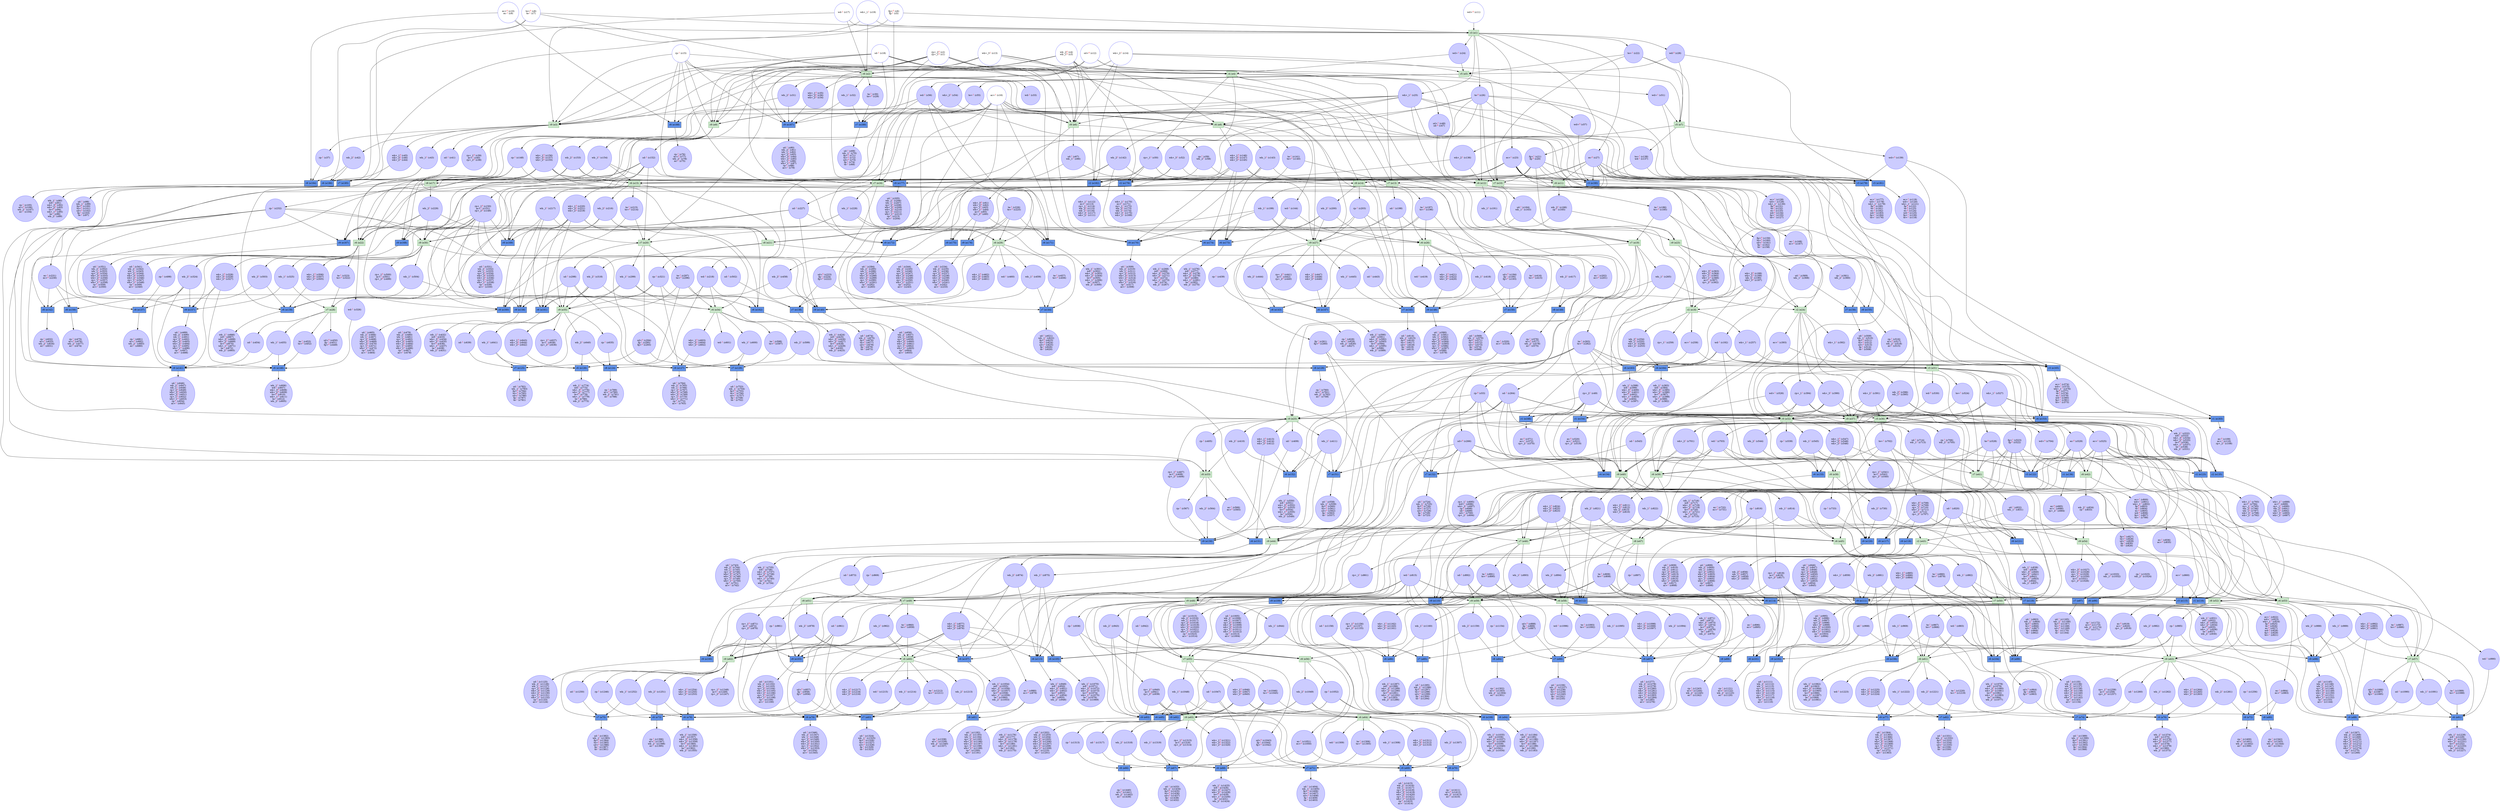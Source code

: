 digraph test {
  c1 -> e148;
  c1 -> e27;
  c1 -> e170;
  c1 -> e172;
  c1 -> e177;
  c1 -> e9;
  c1 -> e187;
  c1 -> e6;
  c1 -> e4;
  c1 -> e3;
  c3 -> e12;
  c3 -> e179;
  c3 -> e9;
  c3 -> e8;
  c3 -> e182;
  c3 -> e6;
  c3 -> e3;
  c3 -> e2;
  c5 -> e185;
  c5 -> e189;
  c5 -> e1;
  c7 -> e185;
  c7 -> e186;
  c7 -> e2;
  c7 -> e1;
  c9 -> e184;
  c9 -> e188;
  c9 -> e1;
  c11 -> e1;
  c12 -> e28;
  c12 -> e20;
  c12 -> e16;
  c12 -> e13;
  c12 -> e10;
  c12 -> e185;
  c12 -> e189;
  c12 -> e4;
  c13 -> e9;
  c13 -> e8;
  c13 -> e6;
  c13 -> e4;
  c13 -> e3;
  c13 -> e2;
  c14 -> e7;
  c14 -> e182;
  c14 -> e6;
  c14 -> e5;
  c14 -> e3;
  c14 -> e2;
  c15 -> e172;
  c15 -> e177;
  c15 -> e14;
  c15 -> e9;
  c15 -> e187;
  c15 -> e188;
  c15 -> e6;
  c15 -> e4;
  c15 -> e3;
  c16 -> e48;
  c16 -> e44;
  c16 -> e40;
  c16 -> e37;
  c16 -> e148;
  c16 -> e32;
  c16 -> e27;
  c16 -> e25;
  c16 -> e170;
  c16 -> e172;
  c16 -> e177;
  c16 -> e9;
  c16 -> e187;
  c16 -> e6;
  c16 -> e3;
  c17 -> e186;
  c17 -> e2;
  c17 -> e1;
  c18 -> e170;
  c18 -> e177;
  c18 -> e13;
  c18 -> e9;
  c18 -> e187;
  c18 -> e189;
  c18 -> e6;
  c18 -> e4;
  c18 -> e3;
  c19 -> e3;
  c19 -> e2;
  c19 -> e1;
  e1 -> c20;
  c20 -> e28;
  c20 -> e165;
  c20 -> e20;
  c20 -> e19;
  c20 -> e16;
  c20 -> e13;
  c20 -> e178;
  c20 -> e10;
  c20 -> e180;
  c20 -> e181;
  e1 -> c22;
  c22 -> e10;
  c22 -> e7;
  c22 -> e181;
  c22 -> e5;
  e1 -> c23;
  c23 -> e33;
  c23 -> e24;
  c23 -> e21;
  c23 -> e18;
  c23 -> e17;
  c23 -> e14;
  c23 -> e178;
  c23 -> e179;
  c23 -> e11;
  c23 -> e180;
  c23 -> e181;
  c23 -> e182;
  c23 -> e183;
  e1 -> c24;
  c24 -> e5;
  c24 -> e4;
  e1 -> c25;
  c25 -> e12;
  c25 -> e178;
  c25 -> e179;
  c25 -> e9;
  c25 -> e8;
  c25 -> e180;
  c25 -> e181;
  c25 -> e182;
  c25 -> e6;
  e1 -> c26;
  c26 -> e22;
  c26 -> e16;
  c26 -> e15;
  c26 -> e12;
  c26 -> e178;
  c26 -> e10;
  c26 -> e8;
  c26 -> e180;
  c26 -> e181;
  e1 -> c27;
  c27 -> e38;
  c27 -> e33;
  c27 -> e31;
  c27 -> e154;
  c27 -> e165;
  c27 -> e166;
  c27 -> e21;
  c27 -> e17;
  c27 -> e14;
  c27 -> e178;
  c27 -> e11;
  c27 -> e180;
  c27 -> e181;
  c27 -> e183;
  e1 -> c28;
  c28 -> e7;
  c28 -> e181;
  c28 -> e5;
  e2 -> c29;
  c29 -> e189;
  e2 -> c31;
  c31 -> e187;
  c31 -> e188;
  e2 -> c32;
  c32 -> e187;
  c32 -> e189;
  e2 -> c33;
  e2 -> c34;
  c34 -> e187;
  e3 -> c37;
  c37 -> e184;
  e3 -> c38;
  e3 -> c41;
  c41 -> e185;
  e3 -> c42;
  c42 -> e184;
  c42 -> e186;
  e3 -> c43;
  c43 -> e185;
  c43 -> e186;
  e3 -> c44;
  c44 -> e186;
  e4 -> c47;
  c47 -> e19;
  e4 -> c49;
  c49 -> e48;
  c49 -> e116;
  c49 -> e44;
  c49 -> e40;
  c49 -> e37;
  c49 -> e134;
  c49 -> e136;
  c49 -> e32;
  c49 -> e154;
  c49 -> e25;
  c49 -> e166;
  c49 -> e183;
  e4 -> c50;
  c50 -> e25;
  c50 -> e24;
  c50 -> e18;
  c50 -> e179;
  c50 -> e182;
  e4 -> c51;
  c51 -> e7;
  c51 -> e181;
  e4 -> c52;
  c52 -> e12;
  c52 -> e179;
  c52 -> e182;
  e4 -> c53;
  c53 -> e48;
  c53 -> e44;
  c53 -> e40;
  c53 -> e37;
  c53 -> e134;
  c53 -> e32;
  c53 -> e25;
  e5 -> c54;
  c54 -> e9;
  c54 -> e8;
  e5 -> c55;
  c55 -> e22;
  c55 -> e16;
  c55 -> e15;
  c55 -> e8;
  c55 -> e180;
  e5 -> c56;
  c56 -> e139;
  c56 -> e29;
  c56 -> e22;
  c56 -> e171;
  c56 -> e15;
  c56 -> e8;
  c56 -> e180;
  e5 -> c57;
  c57 -> e180;
  e6 -> c58;
  c58 -> e176;
  c58 -> e11;
  e6 -> c60;
  c60 -> e23;
  c60 -> e175;
  c60 -> e176;
  e6 -> c66;
  c66 -> e175;
  c66 -> e10;
  e189 -> c68;
  e188 -> c75;
  e187 -> c79;
  e186 -> c89;
  e185 -> c97;
  e184 -> c104;
  e183 -> c108;
  e182 -> c111;
  e181 -> c118;
  e180 -> c127;
  e7 -> c136;
  c136 -> e12;
  c136 -> e179;
  e7 -> c137;
  c137 -> e12;
  c137 -> e178;
  e7 -> c139;
  c139 -> e31;
  c139 -> e165;
  c139 -> e178;
  e8 -> c140;
  c140 -> e173;
  c140 -> e13;
  e8 -> c142;
  c142 -> e172;
  c142 -> e174;
  c142 -> e177;
  c142 -> e14;
  e8 -> c143;
  c143 -> e170;
  c143 -> e173;
  c143 -> e177;
  c143 -> e13;
  e8 -> c144;
  c144 -> e147;
  c144 -> e26;
  c144 -> e173;
  c144 -> e174;
  e8 -> c145;
  c145 -> e27;
  c145 -> e26;
  c145 -> e170;
  c145 -> e172;
  c145 -> e173;
  c145 -> e174;
  c145 -> e177;
  e9 -> c148;
  c148 -> e160;
  c148 -> e168;
  c148 -> e169;
  c148 -> e21;
  c148 -> e17;
  e9 -> c149;
  c149 -> e127;
  c149 -> e140;
  c149 -> e141;
  c149 -> e35;
  c149 -> e30;
  c149 -> e157;
  c149 -> e158;
  c149 -> e160;
  c149 -> e167;
  c149 -> e168;
  c149 -> e169;
  e9 -> c152;
  c152 -> e157;
  c152 -> e158;
  c152 -> e28;
  c152 -> e167;
  c152 -> e169;
  c152 -> e20;
  c152 -> e16;
  e9 -> c153;
  c153 -> e168;
  c153 -> e171;
  c153 -> e17;
  c153 -> e15;
  e9 -> c154;
  c154 -> e167;
  c154 -> e22;
  c154 -> e16;
  c154 -> e15;
  e9 -> c155;
  c155 -> e30;
  c155 -> e29;
  c155 -> e167;
  c155 -> e168;
  c155 -> e22;
  c155 -> e171;
  c155 -> e15;
  e10 -> c158;
  c158 -> e156;
  e10 -> c163;
  c163 -> e23;
  c163 -> e176;
  e11 -> c165;
  c165 -> e23;
  c165 -> e175;
  e11 -> c167;
  c167 -> e155;
  e179 -> c169;
  e178 -> c176;
  e12 -> c185;
  c185 -> e164;
  c185 -> e165;
  c185 -> e19;
  e12 -> c187;
  c187 -> e25;
  c187 -> e163;
  c187 -> e24;
  c187 -> e18;
  e12 -> c191;
  c191 -> e19;
  c191 -> e18;
  e12 -> c192;
  c192 -> e121;
  c192 -> e131;
  c192 -> e133;
  c192 -> e152;
  c192 -> e153;
  c192 -> e31;
  c192 -> e163;
  c192 -> e164;
  c192 -> e165;
  e13 -> c193;
  c193 -> e145;
  c193 -> e150;
  e13 -> c196;
  c196 -> e145;
  c196 -> e147;
  c196 -> e26;
  c196 -> e174;
  e13 -> c198;
  c198 -> e148;
  c198 -> e150;
  c198 -> e27;
  c198 -> e172;
  e13 -> c199;
  c199 -> e27;
  c199 -> e26;
  c199 -> e172;
  c199 -> e174;
  e14 -> c200;
  c200 -> e27;
  c200 -> e26;
  c200 -> e170;
  c200 -> e173;
  e14 -> c201;
  c201 -> e143;
  c201 -> e149;
  e14 -> c203;
  c203 -> e148;
  c203 -> e149;
  c203 -> e27;
  c203 -> e170;
  e177 -> c204;
  e15 -> c214;
  c214 -> e161;
  c214 -> e20;
  e15 -> c216;
  c216 -> e160;
  c216 -> e162;
  c216 -> e169;
  c216 -> e21;
  e15 -> c217;
  c217 -> e158;
  c217 -> e161;
  c217 -> e169;
  c217 -> e20;
  e15 -> c218;
  c218 -> e126;
  c218 -> e34;
  c218 -> e161;
  c218 -> e162;
  e15 -> c219;
  c219 -> e35;
  c219 -> e34;
  c219 -> e158;
  c219 -> e160;
  c219 -> e161;
  c219 -> e162;
  c219 -> e169;
  e16 -> c222;
  c222 -> e138;
  c222 -> e144;
  e16 -> c225;
  c225 -> e138;
  c225 -> e139;
  c225 -> e29;
  c225 -> e171;
  e16 -> c227;
  c227 -> e140;
  c227 -> e144;
  c227 -> e30;
  c227 -> e168;
  e16 -> c228;
  c228 -> e30;
  c228 -> e29;
  c228 -> e168;
  c228 -> e171;
  e17 -> c229;
  c229 -> e30;
  c229 -> e29;
  c229 -> e167;
  c229 -> e22;
  e17 -> c230;
  c230 -> e137;
  c230 -> e142;
  c230 -> e159;
  e17 -> c232;
  c232 -> e140;
  c232 -> e141;
  c232 -> e142;
  c232 -> e30;
  c232 -> e157;
  c232 -> e159;
  c232 -> e167;
  e176 -> c233;
  e175 -> c243;
  e18 -> c253;
  c253 -> e164;
  e18 -> c257;
  c257 -> e164;
  c257 -> e165;
  e18 -> c258;
  c258 -> e165;
  c258 -> e166;
  e18 -> c259;
  e19 -> c260;
  c260 -> e132;
  c260 -> e151;
  c260 -> e31;
  e19 -> c262;
  c262 -> e121;
  c262 -> e131;
  c262 -> e132;
  c262 -> e133;
  c262 -> e151;
  c262 -> e152;
  c262 -> e153;
  c262 -> e31;
  c262 -> e163;
  e19 -> c264;
  c264 -> e48;
  c264 -> e44;
  c264 -> e119;
  c264 -> e40;
  c264 -> e37;
  c264 -> e134;
  c264 -> e32;
  c264 -> e25;
  e19 -> c265;
  c265 -> e25;
  c265 -> e163;
  c265 -> e24;
  e19 -> c266;
  c266 -> e57;
  c266 -> e55;
  c266 -> e50;
  c266 -> e49;
  c266 -> e46;
  c266 -> e119;
  c266 -> e41;
  c266 -> e132;
  c266 -> e134;
  c266 -> e151;
  e174 -> c267;
  e173 -> c275;
  e172 -> c283;
  e20 -> c293;
  c293 -> e125;
  c293 -> e129;
  e20 -> c296;
  c296 -> e125;
  c296 -> e126;
  c296 -> e34;
  c296 -> e162;
  e20 -> c298;
  c298 -> e127;
  c298 -> e129;
  c298 -> e35;
  c298 -> e160;
  e20 -> c299;
  c299 -> e35;
  c299 -> e34;
  c299 -> e160;
  c299 -> e162;
  e171 -> c300;
  e170 -> c308;
  e21 -> c318;
  c318 -> e35;
  c318 -> e34;
  c318 -> e158;
  c318 -> e161;
  e21 -> c319;
  c319 -> e124;
  c319 -> e128;
  e21 -> c321;
  c321 -> e127;
  c321 -> e128;
  c321 -> e35;
  c321 -> e158;
  e22 -> c322;
  c322 -> e28;
  e22 -> c324;
  c324 -> e141;
  c324 -> e146;
  c324 -> e157;
  c324 -> e159;
  e22 -> c325;
  c325 -> e157;
  c325 -> e28;
  e22 -> c326;
  c326 -> e146;
  e22 -> c327;
  c327 -> e141;
  c327 -> e146;
  c327 -> e157;
  e169 -> c330;
  e168 -> c340;
  e167 -> c350;
  e23 -> c360;
  c360 -> e155;
  e23 -> c362;
  e23 -> c368;
  c368 -> e156;
  e166 -> c370;
  e165 -> c373;
  e164 -> c382;
  e24 -> c390;
  c390 -> e40;
  c390 -> e39;
  c390 -> e123;
  c390 -> e37;
  c390 -> e134;
  c390 -> e135;
  c390 -> e32;
  c390 -> e153;
  e24 -> c391;
  c391 -> e37;
  c391 -> e36;
  c391 -> e135;
  c391 -> e32;
  c391 -> e153;
  e24 -> c392;
  c392 -> e32;
  c392 -> e153;
  c392 -> e31;
  e24 -> c393;
  c393 -> e38;
  c393 -> e31;
  c393 -> e154;
  e24 -> c394;
  c394 -> e44;
  c394 -> e43;
  c394 -> e40;
  c394 -> e123;
  c394 -> e37;
  c394 -> e134;
  c394 -> e135;
  c394 -> e32;
  e24 -> c395;
  c395 -> e40;
  c395 -> e39;
  c395 -> e123;
  c395 -> e37;
  c395 -> e135;
  c395 -> e32;
  c395 -> e153;
  e163 -> c397;
  e25 -> c405;
  c405 -> e33;
  e25 -> c406;
  c406 -> e130;
  e25 -> c409;
  c409 -> e130;
  c409 -> e151;
  e25 -> c410;
  c410 -> e33;
  c410 -> e152;
  e25 -> c411;
  c411 -> e130;
  c411 -> e131;
  c411 -> e151;
  c411 -> e152;
  e25 -> c412;
  c412 -> e130;
  c412 -> e131;
  c412 -> e152;
  e26 -> c415;
  c415 -> e150;
  e26 -> c417;
  c417 -> e148;
  c417 -> e149;
  e26 -> c418;
  c418 -> e148;
  c418 -> e150;
  e26 -> c419;
  e26 -> c420;
  c420 -> e148;
  e162 -> c423;
  e161 -> c431;
  e27 -> c439;
  c439 -> e143;
  e27 -> c440;
  e27 -> c443;
  c443 -> e145;
  e27 -> c444;
  c444 -> e143;
  c444 -> e147;
  e27 -> c445;
  c445 -> e145;
  c445 -> e147;
  e27 -> c446;
  c446 -> e147;
  e28 -> c449;
  e28 -> c452;
  c452 -> e146;
  e28 -> c454;
  c454 -> e141;
  e28 -> c455;
  c455 -> e141;
  c455 -> e146;
  e29 -> c456;
  c456 -> e144;
  e29 -> c458;
  c458 -> e140;
  c458 -> e142;
  e29 -> c459;
  c459 -> e140;
  c459 -> e144;
  e29 -> c460;
  e29 -> c461;
  c461 -> e140;
  e160 -> c464;
  e159 -> c474;
  e158 -> c478;
  e157 -> c488;
  e30 -> c498;
  c498 -> e137;
  e30 -> c499;
  e30 -> c502;
  c502 -> e138;
  e30 -> c503;
  c503 -> e137;
  c503 -> e139;
  e30 -> c504;
  c504 -> e138;
  c504 -> e139;
  e30 -> c505;
  c505 -> e139;
  e156 -> c508;
  e155 -> c515;
  e154 -> c519;
  e31 -> c522;
  c522 -> e57;
  c522 -> e55;
  c522 -> e50;
  c522 -> e49;
  c522 -> e115;
  c522 -> e46;
  c522 -> e119;
  c522 -> e41;
  c522 -> e122;
  e31 -> c524;
  c524 -> e41;
  c524 -> e36;
  e31 -> c525;
  c525 -> e52;
  c525 -> e51;
  c525 -> e47;
  c525 -> e43;
  c525 -> e42;
  c525 -> e122;
  c525 -> e123;
  c525 -> e135;
  c525 -> e136;
  e31 -> c526;
  c526 -> e36;
  c526 -> e134;
  e31 -> c527;
  c527 -> e40;
  c527 -> e39;
  c527 -> e122;
  c527 -> e123;
  c527 -> e37;
  c527 -> e135;
  e31 -> c528;
  c528 -> e53;
  c528 -> e46;
  c528 -> e45;
  c528 -> e41;
  c528 -> e39;
  c528 -> e122;
  e31 -> c529;
  c529 -> e56;
  c529 -> e52;
  c529 -> e51;
  c529 -> e115;
  c529 -> e116;
  c529 -> e47;
  c529 -> e42;
  c529 -> e122;
  c529 -> e136;
  e31 -> c530;
  c530 -> e36;
  e153 -> c531;
  e32 -> c539;
  c539 -> e38;
  e32 -> c540;
  c540 -> e120;
  e32 -> c543;
  c543 -> e120;
  c543 -> e132;
  e32 -> c544;
  c544 -> e38;
  c544 -> e133;
  e32 -> c545;
  c545 -> e120;
  c545 -> e121;
  c545 -> e132;
  c545 -> e133;
  e32 -> c546;
  c546 -> e120;
  c546 -> e121;
  c546 -> e133;
  e152 -> c549;
  e151 -> c557;
  e33 -> c564;
  c564 -> e130;
  c564 -> e131;
  e33 -> c565;
  e33 -> c567;
  c567 -> e130;
  e150 -> c568;
  e149 -> c575;
  e148 -> c579;
  e147 -> c589;
  e34 -> c597;
  c597 -> e129;
  e34 -> c599;
  c599 -> e127;
  c599 -> e128;
  e34 -> c600;
  c600 -> e127;
  c600 -> e129;
  e34 -> c601;
  e34 -> c602;
  c602 -> e127;
  e146 -> c605;
  e145 -> c613;
  e144 -> c620;
  e143 -> c627;
  e142 -> c631;
  e35 -> c635;
  c635 -> e124;
  e35 -> c636;
  e35 -> c639;
  c639 -> e125;
  e35 -> c640;
  c640 -> e124;
  c640 -> e126;
  e35 -> c641;
  c641 -> e125;
  c641 -> e126;
  e35 -> c642;
  c642 -> e126;
  e141 -> c645;
  e140 -> c655;
  e139 -> c665;
  e138 -> c673;
  e137 -> c680;
  e136 -> c684;
  e135 -> c687;
  e134 -> c694;
  e36 -> c701;
  c701 -> e40;
  c701 -> e39;
  c701 -> e123;
  e36 -> c702;
  c702 -> e53;
  c702 -> e46;
  c702 -> e45;
  c702 -> e39;
  c702 -> e122;
  e36 -> c703;
  c703 -> e86;
  c703 -> e58;
  c703 -> e53;
  c703 -> e112;
  c703 -> e45;
  c703 -> e39;
  c703 -> e122;
  e36 -> c704;
  c704 -> e115;
  c704 -> e122;
  e37 -> c705;
  c705 -> e118;
  c705 -> e42;
  e37 -> c707;
  c707 -> e54;
  c707 -> e117;
  c707 -> e118;
  e37 -> c713;
  c713 -> e117;
  c713 -> e41;
  e133 -> c715;
  e132 -> c723;
  e38 -> c730;
  c730 -> e120;
  c730 -> e121;
  e38 -> c731;
  e38 -> c733;
  c733 -> e120;
  e131 -> c734;
  e130 -> c742;
  e129 -> c752;
  e128 -> c759;
  e127 -> c763;
  e126 -> c773;
  e125 -> c781;
  e124 -> c788;
  e123 -> c792;
  e122 -> c799;
  e39 -> c808;
  c808 -> e94;
  c808 -> e105;
  c808 -> e55;
  c808 -> e108;
  c808 -> e49;
  c808 -> e113;
  c808 -> e114;
  c808 -> e115;
  c808 -> e119;
  e39 -> c810;
  c810 -> e44;
  c810 -> e43;
  e39 -> c814;
  c814 -> e44;
  c814 -> e119;
  c814 -> e43;
  e39 -> c815;
  c815 -> e68;
  c815 -> e78;
  c815 -> e64;
  c815 -> e60;
  c815 -> e94;
  c815 -> e95;
  c815 -> e105;
  c815 -> e107;
  c815 -> e108;
  c815 -> e113;
  c815 -> e114;
  c815 -> e115;
  e40 -> c816;
  c816 -> e102;
  c816 -> e110;
  c816 -> e111;
  c816 -> e52;
  c816 -> e47;
  e40 -> c817;
  c817 -> e77;
  c817 -> e87;
  c817 -> e88;
  c817 -> e63;
  c817 -> e59;
  c817 -> e98;
  c817 -> e99;
  c817 -> e102;
  c817 -> e109;
  c817 -> e110;
  c817 -> e111;
  e40 -> c820;
  c820 -> e98;
  c820 -> e99;
  c820 -> e57;
  c820 -> e109;
  c820 -> e111;
  c820 -> e50;
  c820 -> e46;
  e40 -> c821;
  c821 -> e110;
  c821 -> e112;
  c821 -> e47;
  c821 -> e45;
  e40 -> c822;
  c822 -> e109;
  c822 -> e53;
  c822 -> e46;
  c822 -> e45;
  e40 -> c823;
  c823 -> e59;
  c823 -> e58;
  c823 -> e109;
  c823 -> e110;
  c823 -> e53;
  c823 -> e112;
  c823 -> e45;
  e41 -> c826;
  c826 -> e97;
  e41 -> c831;
  c831 -> e54;
  c831 -> e118;
  e42 -> c833;
  c833 -> e54;
  c833 -> e117;
  e42 -> c835;
  c835 -> e96;
  e121 -> c837;
  e120 -> c845;
  e43 -> c855;
  c855 -> e48;
  c855 -> e114;
  e43 -> c859;
  c859 -> e48;
  c859 -> e114;
  c859 -> e115;
  e43 -> c860;
  c860 -> e56;
  c860 -> e115;
  c860 -> e116;
  e43 -> c861;
  c861 -> e48;
  e119 -> c862;
  e44 -> c869;
  c869 -> e103;
  c869 -> e51;
  e44 -> c870;
  c870 -> e79;
  c870 -> e62;
  c870 -> e100;
  c870 -> e103;
  e44 -> c873;
  c873 -> e100;
  c873 -> e49;
  e44 -> c874;
  c874 -> e103;
  c874 -> e107;
  c874 -> e51;
  c874 -> e113;
  e44 -> c875;
  c875 -> e100;
  c875 -> e105;
  c875 -> e49;
  c875 -> e113;
  e44 -> c876;
  c876 -> e62;
  c876 -> e60;
  c876 -> e100;
  c876 -> e103;
  c876 -> e105;
  c876 -> e107;
  c876 -> e113;
  e45 -> c879;
  c879 -> e104;
  c879 -> e50;
  e45 -> c881;
  c881 -> e102;
  c881 -> e106;
  c881 -> e111;
  c881 -> e52;
  e45 -> c882;
  c882 -> e99;
  c882 -> e104;
  c882 -> e111;
  c882 -> e50;
  e45 -> c883;
  c883 -> e76;
  c883 -> e61;
  c883 -> e104;
  c883 -> e106;
  e45 -> c884;
  c884 -> e63;
  c884 -> e61;
  c884 -> e99;
  c884 -> e102;
  c884 -> e104;
  c884 -> e106;
  c884 -> e111;
  e46 -> c887;
  c887 -> e85;
  c887 -> e90;
  e46 -> c890;
  c890 -> e85;
  c890 -> e86;
  c890 -> e58;
  c890 -> e112;
  e46 -> c892;
  c892 -> e87;
  c892 -> e90;
  c892 -> e59;
  c892 -> e110;
  e46 -> c893;
  c893 -> e59;
  c893 -> e58;
  c893 -> e110;
  c893 -> e112;
  e47 -> c894;
  c894 -> e59;
  c894 -> e58;
  c894 -> e109;
  c894 -> e53;
  e47 -> c895;
  c895 -> e84;
  c895 -> e89;
  c895 -> e101;
  e47 -> c897;
  c897 -> e87;
  c897 -> e88;
  c897 -> e89;
  c897 -> e59;
  c897 -> e98;
  c897 -> e101;
  c897 -> e109;
  e118 -> c898;
  e117 -> c908;
  e116 -> c918;
  e115 -> c921;
  e114 -> c930;
  e48 -> c938;
  c938 -> e93;
  c938 -> e56;
  e48 -> c939;
  c939 -> e69;
  c939 -> e65;
  c939 -> e92;
  c939 -> e93;
  e48 -> c942;
  c942 -> e92;
  c942 -> e55;
  e48 -> c943;
  c943 -> e93;
  c943 -> e95;
  c943 -> e56;
  c943 -> e108;
  e48 -> c944;
  c944 -> e92;
  c944 -> e94;
  c944 -> e55;
  c944 -> e108;
  e48 -> c945;
  c945 -> e65;
  c945 -> e64;
  c945 -> e92;
  c945 -> e93;
  c945 -> e94;
  c945 -> e95;
  c945 -> e108;
  e113 -> c948;
  e49 -> c956;
  c956 -> e75;
  c956 -> e83;
  e49 -> c959;
  c959 -> e75;
  c959 -> e78;
  c959 -> e60;
  c959 -> e107;
  e49 -> c961;
  c961 -> e79;
  c961 -> e83;
  c961 -> e62;
  c961 -> e103;
  e49 -> c962;
  c962 -> e62;
  c962 -> e60;
  c962 -> e103;
  c962 -> e107;
  e50 -> c963;
  c963 -> e74;
  c963 -> e82;
  e50 -> c966;
  c966 -> e74;
  c966 -> e76;
  c966 -> e61;
  c966 -> e106;
  e50 -> c968;
  c968 -> e77;
  c968 -> e82;
  c968 -> e63;
  c968 -> e102;
  e50 -> c969;
  c969 -> e63;
  c969 -> e61;
  c969 -> e102;
  c969 -> e106;
  e112 -> c970;
  e51 -> c978;
  c978 -> e62;
  c978 -> e60;
  c978 -> e100;
  c978 -> e105;
  e51 -> c979;
  c979 -> e73;
  c979 -> e81;
  e51 -> c981;
  c981 -> e79;
  c981 -> e81;
  c981 -> e62;
  c981 -> e100;
  e52 -> c982;
  c982 -> e63;
  c982 -> e61;
  c982 -> e99;
  c982 -> e104;
  e52 -> c983;
  c983 -> e72;
  c983 -> e80;
  e52 -> c985;
  c985 -> e77;
  c985 -> e80;
  c985 -> e63;
  c985 -> e99;
  e53 -> c986;
  c986 -> e57;
  e53 -> c988;
  c988 -> e88;
  c988 -> e91;
  c988 -> e98;
  c988 -> e101;
  e53 -> c989;
  c989 -> e98;
  c989 -> e57;
  e53 -> c990;
  c990 -> e91;
  e53 -> c991;
  c991 -> e88;
  c991 -> e91;
  c991 -> e98;
  e111 -> c994;
  e110 -> c1004;
  e109 -> c1014;
  e54 -> c1024;
  c1024 -> e96;
  e54 -> c1026;
  e54 -> c1032;
  c1032 -> e97;
  e108 -> c1034;
  e55 -> c1042;
  c1042 -> e67;
  c1042 -> e71;
  e55 -> c1045;
  c1045 -> e67;
  c1045 -> e68;
  c1045 -> e64;
  c1045 -> e95;
  e55 -> c1047;
  c1047 -> e69;
  c1047 -> e71;
  c1047 -> e65;
  c1047 -> e93;
  e55 -> c1048;
  c1048 -> e65;
  c1048 -> e64;
  c1048 -> e93;
  c1048 -> e95;
  e56 -> c1049;
  c1049 -> e65;
  c1049 -> e64;
  c1049 -> e92;
  c1049 -> e94;
  e56 -> c1050;
  c1050 -> e66;
  c1050 -> e70;
  e56 -> c1052;
  c1052 -> e69;
  c1052 -> e70;
  c1052 -> e65;
  c1052 -> e92;
  e107 -> c1053;
  e106 -> c1061;
  e105 -> c1069;
  e104 -> c1077;
  e57 -> c1085;
  e57 -> c1088;
  c1088 -> e91;
  e57 -> c1090;
  c1090 -> e88;
  e57 -> c1091;
  c1091 -> e88;
  c1091 -> e91;
  e58 -> c1092;
  c1092 -> e90;
  e58 -> c1094;
  c1094 -> e87;
  c1094 -> e89;
  e58 -> c1095;
  c1095 -> e87;
  c1095 -> e90;
  e58 -> c1096;
  e58 -> c1097;
  c1097 -> e87;
  e103 -> c1100;
  e102 -> c1110;
  e101 -> c1120;
  e100 -> c1124;
  e99 -> c1134;
  e98 -> c1144;
  e59 -> c1154;
  c1154 -> e84;
  e59 -> c1155;
  e59 -> c1158;
  c1158 -> e85;
  e59 -> c1159;
  c1159 -> e84;
  c1159 -> e86;
  e59 -> c1160;
  c1160 -> e85;
  c1160 -> e86;
  e59 -> c1161;
  c1161 -> e86;
  e97 -> c1164;
  e96 -> c1171;
  e95 -> c1175;
  e94 -> c1183;
  e93 -> c1191;
  e92 -> c1201;
  e60 -> c1211;
  c1211 -> e83;
  e60 -> c1213;
  c1213 -> e79;
  c1213 -> e81;
  e60 -> c1214;
  c1214 -> e79;
  c1214 -> e83;
  e60 -> c1215;
  e60 -> c1216;
  c1216 -> e79;
  e61 -> c1219;
  c1219 -> e82;
  e61 -> c1221;
  c1221 -> e77;
  c1221 -> e80;
  e61 -> c1222;
  c1222 -> e77;
  c1222 -> e82;
  e61 -> c1223;
  e61 -> c1224;
  c1224 -> e77;
  e91 -> c1227;
  e90 -> c1235;
  e89 -> c1242;
  e62 -> c1246;
  c1246 -> e73;
  e62 -> c1247;
  e62 -> c1250;
  c1250 -> e75;
  e62 -> c1251;
  c1251 -> e73;
  c1251 -> e78;
  e62 -> c1252;
  c1252 -> e75;
  c1252 -> e78;
  e62 -> c1253;
  c1253 -> e78;
  e63 -> c1256;
  c1256 -> e72;
  e63 -> c1257;
  e63 -> c1260;
  c1260 -> e74;
  e63 -> c1261;
  c1261 -> e72;
  c1261 -> e76;
  e63 -> c1262;
  c1262 -> e74;
  c1262 -> e76;
  e63 -> c1263;
  c1263 -> e76;
  e88 -> c1266;
  e87 -> c1276;
  e86 -> c1286;
  e85 -> c1294;
  e84 -> c1301;
  e64 -> c1305;
  c1305 -> e71;
  e64 -> c1307;
  c1307 -> e69;
  c1307 -> e70;
  e64 -> c1308;
  c1308 -> e69;
  c1308 -> e71;
  e64 -> c1309;
  e64 -> c1310;
  c1310 -> e69;
  e65 -> c1313;
  c1313 -> e66;
  e65 -> c1314;
  e65 -> c1317;
  c1317 -> e67;
  e65 -> c1318;
  c1318 -> e66;
  c1318 -> e68;
  e65 -> c1319;
  c1319 -> e67;
  c1319 -> e68;
  e65 -> c1320;
  c1320 -> e68;
  e83 -> c1323;
  e82 -> c1330;
  e81 -> c1337;
  e80 -> c1341;
  e79 -> c1345;
  e78 -> c1355;
  e77 -> c1363;
  e76 -> c1373;
  e75 -> c1381;
  e74 -> c1388;
  e73 -> c1395;
  e72 -> c1399;
  e71 -> c1403;
  e70 -> c1410;
  e69 -> c1414;
  e68 -> c1424;
  e67 -> c1432;
  e66 -> c1439;
  c1 [color= "#4040ff"fillcolor="transparent" label= <<FONT COLOR ="black">rp+_2</FONT><FONT COLOR="red"><SUP>0</SUP></FONT><FONT COLOR="black"> (c2)</FONT><BR/><FONT COLOR ="black">rp+_1</FONT><FONT COLOR="red"><SUP>0</SUP></FONT><FONT COLOR="black"> (c1)</FONT>> shape=circle style=filled];
  c3 [color= "#4040ff"fillcolor="transparent" label= <<FONT COLOR ="black">wk-_2</FONT><FONT COLOR="red"><SUP>0</SUP></FONT><FONT COLOR="black"> (c4)</FONT><BR/><FONT COLOR ="black">wk-_1</FONT><FONT COLOR="red"><SUP>0</SUP></FONT><FONT COLOR="black"> (c3)</FONT>> shape=circle style=filled];
  c5 [color= "#4040ff"fillcolor="transparent" label= <<FONT COLOR ="black">fg+</FONT><FONT COLOR="red"><SUP>0</SUP></FONT><FONT COLOR="black"> (c6)</FONT><BR/><FONT COLOR ="black">fg-</FONT><FONT COLOR="red"><SUP>1</SUP></FONT><FONT COLOR="black"> (c5)</FONT>> shape=circle style=filled];
  c7 [color= "#4040ff"fillcolor="transparent" label= <<FONT COLOR ="black">te+</FONT><FONT COLOR="red"><SUP>0</SUP></FONT><FONT COLOR="black"> (c8)</FONT><BR/><FONT COLOR ="black">te-</FONT><FONT COLOR="red"><SUP>1</SUP></FONT><FONT COLOR="black"> (c7)</FONT>> shape=circle style=filled];
  c9 [color= "#4040ff"fillcolor="transparent" label= <<FONT COLOR ="black">ec+</FONT><FONT COLOR="red"><SUP>0</SUP></FONT><FONT COLOR="black"> (c10)</FONT><BR/><FONT COLOR ="black">ec-</FONT><FONT COLOR="red"><SUP>1</SUP></FONT><FONT COLOR="black"> (c9)</FONT>> shape=circle style=filled];
  c11 [color= "#4040ff"fillcolor="transparent" label= <<FONT COLOR ="black">wd+</FONT><FONT COLOR="red"><SUP>0</SUP></FONT><FONT COLOR="black"> (c11)</FONT>> shape=circle style=filled];
  c12 [color= "#4040ff"fillcolor="transparent" label= <<FONT COLOR ="black">sd+</FONT><FONT COLOR="red"><SUP>0</SUP></FONT><FONT COLOR="black"> (c12)</FONT>> shape=circle style=filled];
  c13 [color= "#4040ff"fillcolor="transparent" label= <<FONT COLOR ="black">wk+_3</FONT><FONT COLOR="red"><SUP>1</SUP></FONT><FONT COLOR="black"> (c13)</FONT>> shape=circle style=filled];
  c14 [color= "#4040ff"fillcolor="transparent" label= <<FONT COLOR ="black">wk+_2</FONT><FONT COLOR="red"><SUP>1</SUP></FONT><FONT COLOR="black"> (c14)</FONT>> shape=circle style=filled];
  c15 [color= "#4040ff"fillcolor="transparent" label= <<FONT COLOR ="black">rp-</FONT><FONT COLOR="red"><SUP>1</SUP></FONT><FONT COLOR="black"> (c15)</FONT>> shape=circle style=filled];
  c16 [color= "#4040ff"fillcolor="transparent" label= <<FONT COLOR ="black">ac+</FONT><FONT COLOR="red"><SUP>1</SUP></FONT><FONT COLOR="black"> (c16)</FONT>> shape=circle style=filled];
  c17 [color= "#4040ff"fillcolor="transparent" label= <<FONT COLOR ="black">wd-</FONT><FONT COLOR="red"><SUP>1</SUP></FONT><FONT COLOR="black"> (c17)</FONT>> shape=circle style=filled];
  c18 [color= "#4040ff"fillcolor="transparent" label= <<FONT COLOR ="black">sd-</FONT><FONT COLOR="red"><SUP>1</SUP></FONT><FONT COLOR="black"> (c18)</FONT>> shape=circle style=filled];
  c19 [color= "#4040ff"fillcolor="transparent" label= <<FONT COLOR ="black">wk+_1</FONT><FONT COLOR="red"><SUP>1</SUP></FONT><FONT COLOR="black"> (c19)</FONT>> shape=circle style=filled];
  c20 [color= "#4040ff"fillcolor="#ccccff" label= <<FONT COLOR ="black">fg+</FONT><FONT COLOR="red"><SUP>1</SUP></FONT><FONT COLOR="black"> (c21)</FONT><BR/><FONT COLOR ="black">fg-</FONT><FONT COLOR="red"><SUP>0</SUP></FONT><FONT COLOR="black"> (c20)</FONT>> shape=circle style=filled];
  c22 [color= "#4040ff"fillcolor="#ccccff" label= <<FONT COLOR ="black">te+</FONT><FONT COLOR="red"><SUP>1</SUP></FONT><FONT COLOR="black"> (c22)</FONT>> shape=circle style=filled];
  c23 [color= "#4040ff"fillcolor="#ccccff" label= <<FONT COLOR ="black">ec+</FONT><FONT COLOR="red"><SUP>1</SUP></FONT><FONT COLOR="black"> (c23)</FONT>> shape=circle style=filled];
  c24 [color= "#4040ff"fillcolor="#ccccff" label= <<FONT COLOR ="black">wd+</FONT><FONT COLOR="red"><SUP>1</SUP></FONT><FONT COLOR="black"> (c24)</FONT>> shape=circle style=filled];
  c25 [color= "#4040ff"fillcolor="#ccccff" label= <<FONT COLOR ="black">wk+_1</FONT><FONT COLOR="red"><SUP>1</SUP></FONT><FONT COLOR="black"> (c25)</FONT>> shape=circle style=filled];
  c26 [color= "#4040ff"fillcolor="#ccccff" label= <<FONT COLOR ="black">te-</FONT><FONT COLOR="red"><SUP>0</SUP></FONT><FONT COLOR="black"> (c26)</FONT>> shape=circle style=filled];
  c27 [color= "#4040ff"fillcolor="#ccccff" label= <<FONT COLOR ="black">ec-</FONT><FONT COLOR="red"><SUP>0</SUP></FONT><FONT COLOR="black"> (c27)</FONT>> shape=circle style=filled];
  c28 [color= "#4040ff"fillcolor="#ccccff" label= <<FONT COLOR ="black">wd-</FONT><FONT COLOR="red"><SUP>0</SUP></FONT><FONT COLOR="black"> (c28)</FONT>> shape=circle style=filled];
  c29 [color= "#4040ff"fillcolor="#ccccff" label= <<FONT COLOR ="black">te-</FONT><FONT COLOR="red"><SUP>1</SUP></FONT><FONT COLOR="black"> (c30)</FONT><BR/><FONT COLOR ="black">te+</FONT><FONT COLOR="red"><SUP>0</SUP></FONT><FONT COLOR="black"> (c29)</FONT>> shape=circle style=filled];
  c31 [color= "#4040ff"fillcolor="#ccccff" label= <<FONT COLOR ="black">wk-_2</FONT><FONT COLOR="red"><SUP>1</SUP></FONT><FONT COLOR="black"> (c31)</FONT>> shape=circle style=filled];
  c32 [color= "#4040ff"fillcolor="#ccccff" label= <<FONT COLOR ="black">wk-_1</FONT><FONT COLOR="red"><SUP>1</SUP></FONT><FONT COLOR="black"> (c32)</FONT>> shape=circle style=filled];
  c33 [color= "#4040ff"fillcolor="#ccccff" label= <<FONT COLOR ="black">wd-</FONT><FONT COLOR="red"><SUP>1</SUP></FONT><FONT COLOR="black"> (c33)</FONT>> shape=circle style=filled];
  c34 [color= "#4040ff"fillcolor="#ccccff" label= <<FONT COLOR ="black">wk+_1</FONT><FONT COLOR="red"><SUP>0</SUP></FONT><FONT COLOR="black"> (c35)</FONT><BR/><FONT COLOR ="black">wk+_3</FONT><FONT COLOR="red"><SUP>0</SUP></FONT><FONT COLOR="black"> (c36)</FONT><BR/><FONT COLOR ="black">wk+_2</FONT><FONT COLOR="red"><SUP>0</SUP></FONT><FONT COLOR="black"> (c34)</FONT>> shape=circle style=filled];
  c37 [color= "#4040ff"fillcolor="#ccccff" label= <<FONT COLOR ="black">rp-</FONT><FONT COLOR="red"><SUP>1</SUP></FONT><FONT COLOR="black"> (c37)</FONT>> shape=circle style=filled];
  c38 [color= "#4040ff"fillcolor="#ccccff" label= <<FONT COLOR ="black">rp+_1</FONT><FONT COLOR="red"><SUP>0</SUP></FONT><FONT COLOR="black"> (c39)</FONT><BR/><FONT COLOR ="black">ac+</FONT><FONT COLOR="red"><SUP>1</SUP></FONT><FONT COLOR="black"> (c40)</FONT><BR/><FONT COLOR ="black">rp+_2</FONT><FONT COLOR="red"><SUP>0</SUP></FONT><FONT COLOR="black"> (c38)</FONT>> shape=circle style=filled];
  c41 [color= "#4040ff"fillcolor="#ccccff" label= <<FONT COLOR ="black">sd-</FONT><FONT COLOR="red"><SUP>1</SUP></FONT><FONT COLOR="black"> (c41)</FONT>> shape=circle style=filled];
  c42 [color= "#4040ff"fillcolor="#ccccff" label= <<FONT COLOR ="black">wk-_2</FONT><FONT COLOR="red"><SUP>1</SUP></FONT><FONT COLOR="black"> (c42)</FONT>> shape=circle style=filled];
  c43 [color= "#4040ff"fillcolor="#ccccff" label= <<FONT COLOR ="black">wk-_1</FONT><FONT COLOR="red"><SUP>1</SUP></FONT><FONT COLOR="black"> (c43)</FONT>> shape=circle style=filled];
  c44 [color= "#4040ff"fillcolor="#ccccff" label= <<FONT COLOR ="black">wk+_1</FONT><FONT COLOR="red"><SUP>0</SUP></FONT><FONT COLOR="black"> (c45)</FONT><BR/><FONT COLOR ="black">wk+_3</FONT><FONT COLOR="red"><SUP>0</SUP></FONT><FONT COLOR="black"> (c46)</FONT><BR/><FONT COLOR ="black">wk+_2</FONT><FONT COLOR="red"><SUP>0</SUP></FONT><FONT COLOR="black"> (c44)</FONT>> shape=circle style=filled];
  c47 [color= "#4040ff"fillcolor="#ccccff" label= <<FONT COLOR ="black">sd+</FONT><FONT COLOR="red"><SUP>1</SUP></FONT><FONT COLOR="black"> (c48)</FONT><BR/><FONT COLOR ="black">sd-</FONT><FONT COLOR="red"><SUP>0</SUP></FONT><FONT COLOR="black"> (c47)</FONT>> shape=circle style=filled];
  c49 [color= "#4040ff"fillcolor="#ccccff" label= <<FONT COLOR ="black">rp+_2</FONT><FONT COLOR="red"><SUP>1</SUP></FONT><FONT COLOR="black"> (c49)</FONT>> shape=circle style=filled];
  c50 [color= "#4040ff"fillcolor="#ccccff" label= <<FONT COLOR ="black">rp+_1</FONT><FONT COLOR="red"><SUP>1</SUP></FONT><FONT COLOR="black"> (c50)</FONT>> shape=circle style=filled];
  c51 [color= "#4040ff"fillcolor="#ccccff" label= <<FONT COLOR ="black">wd+</FONT><FONT COLOR="red"><SUP>1</SUP></FONT><FONT COLOR="black"> (c51)</FONT>> shape=circle style=filled];
  c52 [color= "#4040ff"fillcolor="#ccccff" label= <<FONT COLOR ="black">wk+_3</FONT><FONT COLOR="red"><SUP>1</SUP></FONT><FONT COLOR="black"> (c52)</FONT>> shape=circle style=filled];
  c53 [color= "#4040ff"fillcolor="#ccccff" label= <<FONT COLOR ="black">rp-</FONT><FONT COLOR="red"><SUP>0</SUP></FONT><FONT COLOR="black"> (c53)</FONT>> shape=circle style=filled];
  c54 [color= "#4040ff"fillcolor="#ccccff" label= <<FONT COLOR ="black">wk+_2</FONT><FONT COLOR="red"><SUP>1</SUP></FONT><FONT COLOR="black"> (c54)</FONT>> shape=circle style=filled];
  c55 [color= "#4040ff"fillcolor="#ccccff" label= <<FONT COLOR ="black">te+</FONT><FONT COLOR="red"><SUP>1</SUP></FONT><FONT COLOR="black"> (c55)</FONT>> shape=circle style=filled];
  c56 [color= "#4040ff"fillcolor="#ccccff" label= <<FONT COLOR ="black">wd-</FONT><FONT COLOR="red"><SUP>1</SUP></FONT><FONT COLOR="black"> (c56)</FONT>> shape=circle style=filled];
  c57 [color= "#4040ff"fillcolor="#ccccff" label= <<FONT COLOR ="black">wd+</FONT><FONT COLOR="red"><SUP>0</SUP></FONT><FONT COLOR="black"> (c57)</FONT>> shape=circle style=filled];
  c58 [color= "#4040ff"fillcolor="#ccccff" label= <<FONT COLOR ="black">rp-</FONT><FONT COLOR="red"><SUP>1</SUP></FONT><FONT COLOR="black"> (c59)</FONT><BR/><FONT COLOR ="black">wk-_2</FONT><FONT COLOR="red"><SUP>1</SUP></FONT><FONT COLOR="black"> (c58)</FONT>> shape=circle style=filled];
  c60 [color= "#4040ff"fillcolor="#ccccff" label= <<FONT COLOR ="black">wk+_3</FONT><FONT COLOR="red"><SUP>0</SUP></FONT><FONT COLOR="black"> (c61)</FONT><BR/><FONT COLOR ="black">wk+_2</FONT><FONT COLOR="red"><SUP>0</SUP></FONT><FONT COLOR="black"> (c62)</FONT><BR/><FONT COLOR ="black">rp+_1</FONT><FONT COLOR="red"><SUP>0</SUP></FONT><FONT COLOR="black"> (c63)</FONT><BR/><FONT COLOR ="black">wk+_1</FONT><FONT COLOR="red"><SUP>0</SUP></FONT><FONT COLOR="black"> (c64)</FONT><BR/><FONT COLOR ="black">ac+</FONT><FONT COLOR="red"><SUP>1</SUP></FONT><FONT COLOR="black"> (c65)</FONT><BR/><FONT COLOR ="black">rp+_2</FONT><FONT COLOR="red"><SUP>0</SUP></FONT><FONT COLOR="black"> (c60)</FONT>> shape=circle style=filled];
  c66 [color= "#4040ff"fillcolor="#ccccff" label= <<FONT COLOR ="black">sd-</FONT><FONT COLOR="red"><SUP>1</SUP></FONT><FONT COLOR="black"> (c67)</FONT><BR/><FONT COLOR ="black">wk-_1</FONT><FONT COLOR="red"><SUP>1</SUP></FONT><FONT COLOR="black"> (c66)</FONT>> shape=circle style=filled];
  c68 [color= "#4040ff"fillcolor="#ccccff" label= <<FONT COLOR ="black">sd-</FONT><FONT COLOR="red"><SUP>1</SUP></FONT><FONT COLOR="black"> (c69)</FONT><BR/><FONT COLOR ="black">wk-_1</FONT><FONT COLOR="red"><SUP>1</SUP></FONT><FONT COLOR="black"> (c70)</FONT><BR/><FONT COLOR ="black">fg+</FONT><FONT COLOR="red"><SUP>0</SUP></FONT><FONT COLOR="black"> (c71)</FONT><BR/><FONT COLOR ="black">te+</FONT><FONT COLOR="red"><SUP>0</SUP></FONT><FONT COLOR="black"> (c72)</FONT><BR/><FONT COLOR ="black">sd+</FONT><FONT COLOR="red"><SUP>0</SUP></FONT><FONT COLOR="black"> (c73)</FONT><BR/><FONT COLOR ="black">fg-</FONT><FONT COLOR="red"><SUP>1</SUP></FONT><FONT COLOR="black"> (c74)</FONT><BR/><FONT COLOR ="black">te-</FONT><FONT COLOR="red"><SUP>1</SUP></FONT><FONT COLOR="black"> (c68)</FONT>> shape=circle style=filled];
  c75 [color= "#4040ff"fillcolor="#ccccff" label= <<FONT COLOR ="black">rp-</FONT><FONT COLOR="red"><SUP>1</SUP></FONT><FONT COLOR="black"> (c76)</FONT><BR/><FONT COLOR ="black">ec+</FONT><FONT COLOR="red"><SUP>0</SUP></FONT><FONT COLOR="black"> (c77)</FONT><BR/><FONT COLOR ="black">wk-_2</FONT><FONT COLOR="red"><SUP>1</SUP></FONT><FONT COLOR="black"> (c78)</FONT><BR/><FONT COLOR ="black">ec-</FONT><FONT COLOR="red"><SUP>1</SUP></FONT><FONT COLOR="black"> (c75)</FONT>> shape=circle style=filled];
  c79 [color= "#4040ff"fillcolor="#ccccff" label= <<FONT COLOR ="black">sd-</FONT><FONT COLOR="red"><SUP>1</SUP></FONT><FONT COLOR="black"> (c80)</FONT><BR/><FONT COLOR ="black">wk-_2</FONT><FONT COLOR="red"><SUP>1</SUP></FONT><FONT COLOR="black"> (c81)</FONT><BR/><FONT COLOR ="black">wk-_1</FONT><FONT COLOR="red"><SUP>1</SUP></FONT><FONT COLOR="black"> (c82)</FONT><BR/><FONT COLOR ="black">rp+_2</FONT><FONT COLOR="red"><SUP>0</SUP></FONT><FONT COLOR="black"> (c83)</FONT><BR/><FONT COLOR ="black">wk+_3</FONT><FONT COLOR="red"><SUP>0</SUP></FONT><FONT COLOR="black"> (c84)</FONT><BR/><FONT COLOR ="black">wk+_2</FONT><FONT COLOR="red"><SUP>0</SUP></FONT><FONT COLOR="black"> (c85)</FONT><BR/><FONT COLOR ="black">rp+_1</FONT><FONT COLOR="red"><SUP>0</SUP></FONT><FONT COLOR="black"> (c86)</FONT><BR/><FONT COLOR ="black">wk+_1</FONT><FONT COLOR="red"><SUP>0</SUP></FONT><FONT COLOR="black"> (c87)</FONT><BR/><FONT COLOR ="black">rp-</FONT><FONT COLOR="red"><SUP>1</SUP></FONT><FONT COLOR="black"> (c88)</FONT><BR/><FONT COLOR ="black">ac+</FONT><FONT COLOR="red"><SUP>1</SUP></FONT><FONT COLOR="black"> (c79)</FONT>> shape=circle style=filled];
  c89 [color= "#4040ff"fillcolor="#ccccff" label= <<FONT COLOR ="black">wk-_1</FONT><FONT COLOR="red"><SUP>1</SUP></FONT><FONT COLOR="black"> (c90)</FONT><BR/><FONT COLOR ="black">wd-</FONT><FONT COLOR="red"><SUP>1</SUP></FONT><FONT COLOR="black"> (c91)</FONT><BR/><FONT COLOR ="black">wk+_3</FONT><FONT COLOR="red"><SUP>0</SUP></FONT><FONT COLOR="black"> (c92)</FONT><BR/><FONT COLOR ="black">wk+_2</FONT><FONT COLOR="red"><SUP>0</SUP></FONT><FONT COLOR="black"> (c93)</FONT><BR/><FONT COLOR ="black">te+</FONT><FONT COLOR="red"><SUP>0</SUP></FONT><FONT COLOR="black"> (c94)</FONT><BR/><FONT COLOR ="black">wk+_1</FONT><FONT COLOR="red"><SUP>0</SUP></FONT><FONT COLOR="black"> (c95)</FONT><BR/><FONT COLOR ="black">te-</FONT><FONT COLOR="red"><SUP>1</SUP></FONT><FONT COLOR="black"> (c96)</FONT><BR/><FONT COLOR ="black">wk-_2</FONT><FONT COLOR="red"><SUP>1</SUP></FONT><FONT COLOR="black"> (c89)</FONT>> shape=circle style=filled];
  c97 [color= "#4040ff"fillcolor="#ccccff" label= <<FONT COLOR ="black">sd-</FONT><FONT COLOR="red"><SUP>1</SUP></FONT><FONT COLOR="black"> (c98)</FONT><BR/><FONT COLOR ="black">wk-_1</FONT><FONT COLOR="red"><SUP>1</SUP></FONT><FONT COLOR="black"> (c99)</FONT><BR/><FONT COLOR ="black">fg+</FONT><FONT COLOR="red"><SUP>0</SUP></FONT><FONT COLOR="black"> (c100)</FONT><BR/><FONT COLOR ="black">te+</FONT><FONT COLOR="red"><SUP>0</SUP></FONT><FONT COLOR="black"> (c101)</FONT><BR/><FONT COLOR ="black">sd+</FONT><FONT COLOR="red"><SUP>0</SUP></FONT><FONT COLOR="black"> (c102)</FONT><BR/><FONT COLOR ="black">fg-</FONT><FONT COLOR="red"><SUP>1</SUP></FONT><FONT COLOR="black"> (c103)</FONT><BR/><FONT COLOR ="black">te-</FONT><FONT COLOR="red"><SUP>1</SUP></FONT><FONT COLOR="black"> (c97)</FONT>> shape=circle style=filled];
  c104 [color= "#4040ff"fillcolor="#ccccff" label= <<FONT COLOR ="black">rp-</FONT><FONT COLOR="red"><SUP>1</SUP></FONT><FONT COLOR="black"> (c105)</FONT><BR/><FONT COLOR ="black">ec+</FONT><FONT COLOR="red"><SUP>0</SUP></FONT><FONT COLOR="black"> (c106)</FONT><BR/><FONT COLOR ="black">wk-_2</FONT><FONT COLOR="red"><SUP>1</SUP></FONT><FONT COLOR="black"> (c107)</FONT><BR/><FONT COLOR ="black">ec-</FONT><FONT COLOR="red"><SUP>1</SUP></FONT><FONT COLOR="black"> (c104)</FONT>> shape=circle style=filled];
  c108 [color= "#4040ff"fillcolor="#ccccff" label= <<FONT COLOR ="black">ec-</FONT><FONT COLOR="red"><SUP>0</SUP></FONT><FONT COLOR="black"> (c109)</FONT><BR/><FONT COLOR ="black">ec+</FONT><FONT COLOR="red"><SUP>1</SUP></FONT><FONT COLOR="black"> (c110)</FONT><BR/><FONT COLOR ="black">rp+_2</FONT><FONT COLOR="red"><SUP>1</SUP></FONT><FONT COLOR="black"> (c108)</FONT>> shape=circle style=filled];
  c111 [color= "#4040ff"fillcolor="#ccccff" label= <<FONT COLOR ="black">wk+_1</FONT><FONT COLOR="red"><SUP>1</SUP></FONT><FONT COLOR="black"> (c112)</FONT><BR/><FONT COLOR ="black">ec+</FONT><FONT COLOR="red"><SUP>1</SUP></FONT><FONT COLOR="black"> (c113)</FONT><BR/><FONT COLOR ="black">rp+_1</FONT><FONT COLOR="red"><SUP>1</SUP></FONT><FONT COLOR="black"> (c114)</FONT><BR/><FONT COLOR ="black">wk-_2</FONT><FONT COLOR="red"><SUP>0</SUP></FONT><FONT COLOR="black"> (c115)</FONT><BR/><FONT COLOR ="black">wk-_1</FONT><FONT COLOR="red"><SUP>0</SUP></FONT><FONT COLOR="black"> (c116)</FONT><BR/><FONT COLOR ="black">wk+_3</FONT><FONT COLOR="red"><SUP>1</SUP></FONT><FONT COLOR="black"> (c117)</FONT><BR/><FONT COLOR ="black">wk+_2</FONT><FONT COLOR="red"><SUP>1</SUP></FONT><FONT COLOR="black"> (c111)</FONT>> shape=circle style=filled];
  c118 [color= "#4040ff"fillcolor="#ccccff" label= <<FONT COLOR ="black">ec+</FONT><FONT COLOR="red"><SUP>1</SUP></FONT><FONT COLOR="black"> (c119)</FONT><BR/><FONT COLOR ="black">wd+</FONT><FONT COLOR="red"><SUP>1</SUP></FONT><FONT COLOR="black"> (c120)</FONT><BR/><FONT COLOR ="black">wk+_1</FONT><FONT COLOR="red"><SUP>1</SUP></FONT><FONT COLOR="black"> (c121)</FONT><BR/><FONT COLOR ="black">fg-</FONT><FONT COLOR="red"><SUP>0</SUP></FONT><FONT COLOR="black"> (c122)</FONT><BR/><FONT COLOR ="black">te-</FONT><FONT COLOR="red"><SUP>0</SUP></FONT><FONT COLOR="black"> (c123)</FONT><BR/><FONT COLOR ="black">ec-</FONT><FONT COLOR="red"><SUP>0</SUP></FONT><FONT COLOR="black"> (c124)</FONT><BR/><FONT COLOR ="black">wd-</FONT><FONT COLOR="red"><SUP>0</SUP></FONT><FONT COLOR="black"> (c125)</FONT><BR/><FONT COLOR ="black">fg+</FONT><FONT COLOR="red"><SUP>1</SUP></FONT><FONT COLOR="black"> (c126)</FONT><BR/><FONT COLOR ="black">te+</FONT><FONT COLOR="red"><SUP>1</SUP></FONT><FONT COLOR="black"> (c118)</FONT>> shape=circle style=filled];
  c127 [color= "#4040ff"fillcolor="#ccccff" label= <<FONT COLOR ="black">ec+</FONT><FONT COLOR="red"><SUP>1</SUP></FONT><FONT COLOR="black"> (c128)</FONT><BR/><FONT COLOR ="black">wd+</FONT><FONT COLOR="red"><SUP>1</SUP></FONT><FONT COLOR="black"> (c129)</FONT><BR/><FONT COLOR ="black">wk+_1</FONT><FONT COLOR="red"><SUP>1</SUP></FONT><FONT COLOR="black"> (c130)</FONT><BR/><FONT COLOR ="black">fg-</FONT><FONT COLOR="red"><SUP>0</SUP></FONT><FONT COLOR="black"> (c131)</FONT><BR/><FONT COLOR ="black">te-</FONT><FONT COLOR="red"><SUP>0</SUP></FONT><FONT COLOR="black"> (c132)</FONT><BR/><FONT COLOR ="black">ec-</FONT><FONT COLOR="red"><SUP>0</SUP></FONT><FONT COLOR="black"> (c133)</FONT><BR/><FONT COLOR ="black">wd-</FONT><FONT COLOR="red"><SUP>0</SUP></FONT><FONT COLOR="black"> (c134)</FONT><BR/><FONT COLOR ="black">fg+</FONT><FONT COLOR="red"><SUP>1</SUP></FONT><FONT COLOR="black"> (c135)</FONT><BR/><FONT COLOR ="black">te+</FONT><FONT COLOR="red"><SUP>1</SUP></FONT><FONT COLOR="black"> (c127)</FONT>> shape=circle style=filled];
  c136 [color= "#4040ff"fillcolor="#ccccff" label= <<FONT COLOR ="black">wk+_2</FONT><FONT COLOR="red"><SUP>1</SUP></FONT><FONT COLOR="black"> (c136)</FONT>> shape=circle style=filled];
  c137 [color= "#4040ff"fillcolor="#ccccff" label= <<FONT COLOR ="black">te+</FONT><FONT COLOR="red"><SUP>1</SUP></FONT><FONT COLOR="black"> (c138)</FONT><BR/><FONT COLOR ="black">wd-</FONT><FONT COLOR="red"><SUP>1</SUP></FONT><FONT COLOR="black"> (c137)</FONT>> shape=circle style=filled];
  c139 [color= "#4040ff"fillcolor="#ccccff" label= <<FONT COLOR ="black">wd+</FONT><FONT COLOR="red"><SUP>0</SUP></FONT><FONT COLOR="black"> (c139)</FONT>> shape=circle style=filled];
  c140 [color= "#4040ff"fillcolor="#ccccff" label= <<FONT COLOR ="black">te-</FONT><FONT COLOR="red"><SUP>1</SUP></FONT><FONT COLOR="black"> (c141)</FONT><BR/><FONT COLOR ="black">te+</FONT><FONT COLOR="red"><SUP>0</SUP></FONT><FONT COLOR="black"> (c140)</FONT>> shape=circle style=filled];
  c142 [color= "#4040ff"fillcolor="#ccccff" label= <<FONT COLOR ="black">wk-_2</FONT><FONT COLOR="red"><SUP>1</SUP></FONT><FONT COLOR="black"> (c142)</FONT>> shape=circle style=filled];
  c143 [color= "#4040ff"fillcolor="#ccccff" label= <<FONT COLOR ="black">wk-_1</FONT><FONT COLOR="red"><SUP>1</SUP></FONT><FONT COLOR="black"> (c143)</FONT>> shape=circle style=filled];
  c144 [color= "#4040ff"fillcolor="#ccccff" label= <<FONT COLOR ="black">wd-</FONT><FONT COLOR="red"><SUP>1</SUP></FONT><FONT COLOR="black"> (c144)</FONT>> shape=circle style=filled];
  c145 [color= "#4040ff"fillcolor="#ccccff" label= <<FONT COLOR ="black">wk+_1</FONT><FONT COLOR="red"><SUP>0</SUP></FONT><FONT COLOR="black"> (c146)</FONT><BR/><FONT COLOR ="black">wk+_3</FONT><FONT COLOR="red"><SUP>0</SUP></FONT><FONT COLOR="black"> (c147)</FONT><BR/><FONT COLOR ="black">wk+_2</FONT><FONT COLOR="red"><SUP>0</SUP></FONT><FONT COLOR="black"> (c145)</FONT>> shape=circle style=filled];
  c148 [color= "#4040ff"fillcolor="#ccccff" label= <<FONT COLOR ="black">rp-</FONT><FONT COLOR="red"><SUP>1</SUP></FONT><FONT COLOR="black"> (c148)</FONT>> shape=circle style=filled];
  c149 [color= "#4040ff"fillcolor="#ccccff" label= <<FONT COLOR ="black">rp+_1</FONT><FONT COLOR="red"><SUP>0</SUP></FONT><FONT COLOR="black"> (c150)</FONT><BR/><FONT COLOR ="black">ac+</FONT><FONT COLOR="red"><SUP>1</SUP></FONT><FONT COLOR="black"> (c151)</FONT><BR/><FONT COLOR ="black">rp+_2</FONT><FONT COLOR="red"><SUP>0</SUP></FONT><FONT COLOR="black"> (c149)</FONT>> shape=circle style=filled];
  c152 [color= "#4040ff"fillcolor="#ccccff" label= <<FONT COLOR ="black">sd-</FONT><FONT COLOR="red"><SUP>1</SUP></FONT><FONT COLOR="black"> (c152)</FONT>> shape=circle style=filled];
  c153 [color= "#4040ff"fillcolor="#ccccff" label= <<FONT COLOR ="black">wk-_2</FONT><FONT COLOR="red"><SUP>1</SUP></FONT><FONT COLOR="black"> (c153)</FONT>> shape=circle style=filled];
  c154 [color= "#4040ff"fillcolor="#ccccff" label= <<FONT COLOR ="black">wk-_1</FONT><FONT COLOR="red"><SUP>1</SUP></FONT><FONT COLOR="black"> (c154)</FONT>> shape=circle style=filled];
  c155 [color= "#4040ff"fillcolor="#ccccff" label= <<FONT COLOR ="black">wk+_1</FONT><FONT COLOR="red"><SUP>0</SUP></FONT><FONT COLOR="black"> (c156)</FONT><BR/><FONT COLOR ="black">wk+_3</FONT><FONT COLOR="red"><SUP>0</SUP></FONT><FONT COLOR="black"> (c157)</FONT><BR/><FONT COLOR ="black">wk+_2</FONT><FONT COLOR="red"><SUP>0</SUP></FONT><FONT COLOR="black"> (c155)</FONT>> shape=circle style=filled];
  c158 [color= "#4040ff"fillcolor="#ccccff" label= <<FONT COLOR ="black">fg+</FONT><FONT COLOR="red"><SUP>0</SUP></FONT><FONT COLOR="black"> (c159)</FONT><BR/><FONT COLOR ="black">te+</FONT><FONT COLOR="red"><SUP>0</SUP></FONT><FONT COLOR="black"> (c160)</FONT><BR/><FONT COLOR ="black">sd+</FONT><FONT COLOR="red"><SUP>0</SUP></FONT><FONT COLOR="black"> (c161)</FONT><BR/><FONT COLOR ="black">fg-</FONT><FONT COLOR="red"><SUP>1</SUP></FONT><FONT COLOR="black"> (c162)</FONT><BR/><FONT COLOR ="black">te-</FONT><FONT COLOR="red"><SUP>1</SUP></FONT><FONT COLOR="black"> (c158)</FONT>> shape=circle style=filled];
  c163 [color= "#4040ff"fillcolor="#ccccff" label= <<FONT COLOR ="black">sd-</FONT><FONT COLOR="red"><SUP>1</SUP></FONT><FONT COLOR="black"> (c164)</FONT><BR/><FONT COLOR ="black">wk-_1</FONT><FONT COLOR="red"><SUP>1</SUP></FONT><FONT COLOR="black"> (c163)</FONT>> shape=circle style=filled];
  c165 [color= "#4040ff"fillcolor="#ccccff" label= <<FONT COLOR ="black">wk-_2</FONT><FONT COLOR="red"><SUP>1</SUP></FONT><FONT COLOR="black"> (c166)</FONT><BR/><FONT COLOR ="black">rp-</FONT><FONT COLOR="red"><SUP>1</SUP></FONT><FONT COLOR="black"> (c165)</FONT>> shape=circle style=filled];
  c167 [color= "#4040ff"fillcolor="#ccccff" label= <<FONT COLOR ="black">ec-</FONT><FONT COLOR="red"><SUP>1</SUP></FONT><FONT COLOR="black"> (c168)</FONT><BR/><FONT COLOR ="black">ec+</FONT><FONT COLOR="red"><SUP>0</SUP></FONT><FONT COLOR="black"> (c167)</FONT>> shape=circle style=filled];
  c169 [color= "#4040ff"fillcolor="#ccccff" label= <<FONT COLOR ="black">wk+_1</FONT><FONT COLOR="red"><SUP>1</SUP></FONT><FONT COLOR="black"> (c170)</FONT><BR/><FONT COLOR ="black">ec+</FONT><FONT COLOR="red"><SUP>1</SUP></FONT><FONT COLOR="black"> (c171)</FONT><BR/><FONT COLOR ="black">rp+_1</FONT><FONT COLOR="red"><SUP>1</SUP></FONT><FONT COLOR="black"> (c172)</FONT><BR/><FONT COLOR ="black">wk-_2</FONT><FONT COLOR="red"><SUP>0</SUP></FONT><FONT COLOR="black"> (c173)</FONT><BR/><FONT COLOR ="black">wk-_1</FONT><FONT COLOR="red"><SUP>0</SUP></FONT><FONT COLOR="black"> (c174)</FONT><BR/><FONT COLOR ="black">wk+_3</FONT><FONT COLOR="red"><SUP>1</SUP></FONT><FONT COLOR="black"> (c175)</FONT><BR/><FONT COLOR ="black">wk+_2</FONT><FONT COLOR="red"><SUP>1</SUP></FONT><FONT COLOR="black"> (c169)</FONT>> shape=circle style=filled];
  c176 [color= "#4040ff"fillcolor="#ccccff" label= <<FONT COLOR ="black">ec+</FONT><FONT COLOR="red"><SUP>1</SUP></FONT><FONT COLOR="black"> (c177)</FONT><BR/><FONT COLOR ="black">wd+</FONT><FONT COLOR="red"><SUP>1</SUP></FONT><FONT COLOR="black"> (c178)</FONT><BR/><FONT COLOR ="black">wk+_1</FONT><FONT COLOR="red"><SUP>1</SUP></FONT><FONT COLOR="black"> (c179)</FONT><BR/><FONT COLOR ="black">fg-</FONT><FONT COLOR="red"><SUP>0</SUP></FONT><FONT COLOR="black"> (c180)</FONT><BR/><FONT COLOR ="black">te-</FONT><FONT COLOR="red"><SUP>0</SUP></FONT><FONT COLOR="black"> (c181)</FONT><BR/><FONT COLOR ="black">ec-</FONT><FONT COLOR="red"><SUP>0</SUP></FONT><FONT COLOR="black"> (c182)</FONT><BR/><FONT COLOR ="black">wd-</FONT><FONT COLOR="red"><SUP>0</SUP></FONT><FONT COLOR="black"> (c183)</FONT><BR/><FONT COLOR ="black">fg+</FONT><FONT COLOR="red"><SUP>1</SUP></FONT><FONT COLOR="black"> (c184)</FONT><BR/><FONT COLOR ="black">te+</FONT><FONT COLOR="red"><SUP>1</SUP></FONT><FONT COLOR="black"> (c176)</FONT>> shape=circle style=filled];
  c185 [color= "#4040ff"fillcolor="#ccccff" label= <<FONT COLOR ="black">te-</FONT><FONT COLOR="red"><SUP>1</SUP></FONT><FONT COLOR="black"> (c186)</FONT><BR/><FONT COLOR ="black">te+</FONT><FONT COLOR="red"><SUP>0</SUP></FONT><FONT COLOR="black"> (c185)</FONT>> shape=circle style=filled];
  c187 [color= "#4040ff"fillcolor="#ccccff" label= <<FONT COLOR ="black">wk+_2</FONT><FONT COLOR="red"><SUP>0</SUP></FONT><FONT COLOR="black"> (c188)</FONT><BR/><FONT COLOR ="black">wk+_1</FONT><FONT COLOR="red"><SUP>0</SUP></FONT><FONT COLOR="black"> (c189)</FONT><BR/><FONT COLOR ="black">wk-_2</FONT><FONT COLOR="red"><SUP>1</SUP></FONT><FONT COLOR="black"> (c190)</FONT><BR/><FONT COLOR ="black">wk+_3</FONT><FONT COLOR="red"><SUP>0</SUP></FONT><FONT COLOR="black"> (c187)</FONT>> shape=circle style=filled];
  c191 [color= "#4040ff"fillcolor="#ccccff" label= <<FONT COLOR ="black">wk-_1</FONT><FONT COLOR="red"><SUP>1</SUP></FONT><FONT COLOR="black"> (c191)</FONT>> shape=circle style=filled];
  c192 [color= "#4040ff"fillcolor="#ccccff" label= <<FONT COLOR ="black">wd-</FONT><FONT COLOR="red"><SUP>1</SUP></FONT><FONT COLOR="black"> (c192)</FONT>> shape=circle style=filled];
  c193 [color= "#4040ff"fillcolor="#ccccff" label= <<FONT COLOR ="black">sd+</FONT><FONT COLOR="red"><SUP>0</SUP></FONT><FONT COLOR="black"> (c194)</FONT><BR/><FONT COLOR ="black">fg-</FONT><FONT COLOR="red"><SUP>1</SUP></FONT><FONT COLOR="black"> (c195)</FONT><BR/><FONT COLOR ="black">fg+</FONT><FONT COLOR="red"><SUP>0</SUP></FONT><FONT COLOR="black"> (c193)</FONT>> shape=circle style=filled];
  c196 [color= "#4040ff"fillcolor="#ccccff" label= <<FONT COLOR ="black">te-</FONT><FONT COLOR="red"><SUP>1</SUP></FONT><FONT COLOR="black"> (c197)</FONT><BR/><FONT COLOR ="black">te+</FONT><FONT COLOR="red"><SUP>0</SUP></FONT><FONT COLOR="black"> (c196)</FONT>> shape=circle style=filled];
  c198 [color= "#4040ff"fillcolor="#ccccff" label= <<FONT COLOR ="black">sd-</FONT><FONT COLOR="red"><SUP>1</SUP></FONT><FONT COLOR="black"> (c198)</FONT>> shape=circle style=filled];
  c199 [color= "#4040ff"fillcolor="#ccccff" label= <<FONT COLOR ="black">wk-_1</FONT><FONT COLOR="red"><SUP>1</SUP></FONT><FONT COLOR="black"> (c199)</FONT>> shape=circle style=filled];
  c200 [color= "#4040ff"fillcolor="#ccccff" label= <<FONT COLOR ="black">wk-_2</FONT><FONT COLOR="red"><SUP>1</SUP></FONT><FONT COLOR="black"> (c200)</FONT>> shape=circle style=filled];
  c201 [color= "#4040ff"fillcolor="#ccccff" label= <<FONT COLOR ="black">ec-</FONT><FONT COLOR="red"><SUP>1</SUP></FONT><FONT COLOR="black"> (c202)</FONT><BR/><FONT COLOR ="black">ec+</FONT><FONT COLOR="red"><SUP>0</SUP></FONT><FONT COLOR="black"> (c201)</FONT>> shape=circle style=filled];
  c203 [color= "#4040ff"fillcolor="#ccccff" label= <<FONT COLOR ="black">rp-</FONT><FONT COLOR="red"><SUP>1</SUP></FONT><FONT COLOR="black"> (c203)</FONT>> shape=circle style=filled];
  c204 [color= "#4040ff"fillcolor="#ccccff" label= <<FONT COLOR ="black">sd-</FONT><FONT COLOR="red"><SUP>1</SUP></FONT><FONT COLOR="black"> (c205)</FONT><BR/><FONT COLOR ="black">wk-_2</FONT><FONT COLOR="red"><SUP>1</SUP></FONT><FONT COLOR="black"> (c206)</FONT><BR/><FONT COLOR ="black">wk-_1</FONT><FONT COLOR="red"><SUP>1</SUP></FONT><FONT COLOR="black"> (c207)</FONT><BR/><FONT COLOR ="black">rp+_2</FONT><FONT COLOR="red"><SUP>0</SUP></FONT><FONT COLOR="black"> (c208)</FONT><BR/><FONT COLOR ="black">wk+_3</FONT><FONT COLOR="red"><SUP>0</SUP></FONT><FONT COLOR="black"> (c209)</FONT><BR/><FONT COLOR ="black">wk+_2</FONT><FONT COLOR="red"><SUP>0</SUP></FONT><FONT COLOR="black"> (c210)</FONT><BR/><FONT COLOR ="black">rp+_1</FONT><FONT COLOR="red"><SUP>0</SUP></FONT><FONT COLOR="black"> (c211)</FONT><BR/><FONT COLOR ="black">wk+_1</FONT><FONT COLOR="red"><SUP>0</SUP></FONT><FONT COLOR="black"> (c212)</FONT><BR/><FONT COLOR ="black">rp-</FONT><FONT COLOR="red"><SUP>1</SUP></FONT><FONT COLOR="black"> (c213)</FONT><BR/><FONT COLOR ="black">ac+</FONT><FONT COLOR="red"><SUP>1</SUP></FONT><FONT COLOR="black"> (c204)</FONT>> shape=circle style=filled];
  c214 [color= "#4040ff"fillcolor="#ccccff" label= <<FONT COLOR ="black">te-</FONT><FONT COLOR="red"><SUP>1</SUP></FONT><FONT COLOR="black"> (c215)</FONT><BR/><FONT COLOR ="black">te+</FONT><FONT COLOR="red"><SUP>0</SUP></FONT><FONT COLOR="black"> (c214)</FONT>> shape=circle style=filled];
  c216 [color= "#4040ff"fillcolor="#ccccff" label= <<FONT COLOR ="black">wk-_2</FONT><FONT COLOR="red"><SUP>1</SUP></FONT><FONT COLOR="black"> (c216)</FONT>> shape=circle style=filled];
  c217 [color= "#4040ff"fillcolor="#ccccff" label= <<FONT COLOR ="black">wk-_1</FONT><FONT COLOR="red"><SUP>1</SUP></FONT><FONT COLOR="black"> (c217)</FONT>> shape=circle style=filled];
  c218 [color= "#4040ff"fillcolor="#ccccff" label= <<FONT COLOR ="black">wd-</FONT><FONT COLOR="red"><SUP>1</SUP></FONT><FONT COLOR="black"> (c218)</FONT>> shape=circle style=filled];
  c219 [color= "#4040ff"fillcolor="#ccccff" label= <<FONT COLOR ="black">wk+_1</FONT><FONT COLOR="red"><SUP>0</SUP></FONT><FONT COLOR="black"> (c220)</FONT><BR/><FONT COLOR ="black">wk+_3</FONT><FONT COLOR="red"><SUP>0</SUP></FONT><FONT COLOR="black"> (c221)</FONT><BR/><FONT COLOR ="black">wk+_2</FONT><FONT COLOR="red"><SUP>0</SUP></FONT><FONT COLOR="black"> (c219)</FONT>> shape=circle style=filled];
  c222 [color= "#4040ff"fillcolor="#ccccff" label= <<FONT COLOR ="black">sd+</FONT><FONT COLOR="red"><SUP>0</SUP></FONT><FONT COLOR="black"> (c223)</FONT><BR/><FONT COLOR ="black">fg-</FONT><FONT COLOR="red"><SUP>1</SUP></FONT><FONT COLOR="black"> (c224)</FONT><BR/><FONT COLOR ="black">fg+</FONT><FONT COLOR="red"><SUP>0</SUP></FONT><FONT COLOR="black"> (c222)</FONT>> shape=circle style=filled];
  c225 [color= "#4040ff"fillcolor="#ccccff" label= <<FONT COLOR ="black">te-</FONT><FONT COLOR="red"><SUP>1</SUP></FONT><FONT COLOR="black"> (c226)</FONT><BR/><FONT COLOR ="black">te+</FONT><FONT COLOR="red"><SUP>0</SUP></FONT><FONT COLOR="black"> (c225)</FONT>> shape=circle style=filled];
  c227 [color= "#4040ff"fillcolor="#ccccff" label= <<FONT COLOR ="black">sd-</FONT><FONT COLOR="red"><SUP>1</SUP></FONT><FONT COLOR="black"> (c227)</FONT>> shape=circle style=filled];
  c228 [color= "#4040ff"fillcolor="#ccccff" label= <<FONT COLOR ="black">wk-_1</FONT><FONT COLOR="red"><SUP>1</SUP></FONT><FONT COLOR="black"> (c228)</FONT>> shape=circle style=filled];
  c229 [color= "#4040ff"fillcolor="#ccccff" label= <<FONT COLOR ="black">wk-_2</FONT><FONT COLOR="red"><SUP>1</SUP></FONT><FONT COLOR="black"> (c229)</FONT>> shape=circle style=filled];
  c230 [color= "#4040ff"fillcolor="#ccccff" label= <<FONT COLOR ="black">ec-</FONT><FONT COLOR="red"><SUP>1</SUP></FONT><FONT COLOR="black"> (c231)</FONT><BR/><FONT COLOR ="black">ec+</FONT><FONT COLOR="red"><SUP>0</SUP></FONT><FONT COLOR="black"> (c230)</FONT>> shape=circle style=filled];
  c232 [color= "#4040ff"fillcolor="#ccccff" label= <<FONT COLOR ="black">rp-</FONT><FONT COLOR="red"><SUP>1</SUP></FONT><FONT COLOR="black"> (c232)</FONT>> shape=circle style=filled];
  c233 [color= "#4040ff"fillcolor="#ccccff" label= <<FONT COLOR ="black">sd-</FONT><FONT COLOR="red"><SUP>1</SUP></FONT><FONT COLOR="black"> (c234)</FONT><BR/><FONT COLOR ="black">wk-_2</FONT><FONT COLOR="red"><SUP>1</SUP></FONT><FONT COLOR="black"> (c235)</FONT><BR/><FONT COLOR ="black">wk-_1</FONT><FONT COLOR="red"><SUP>1</SUP></FONT><FONT COLOR="black"> (c236)</FONT><BR/><FONT COLOR ="black">rp+_2</FONT><FONT COLOR="red"><SUP>0</SUP></FONT><FONT COLOR="black"> (c237)</FONT><BR/><FONT COLOR ="black">wk+_3</FONT><FONT COLOR="red"><SUP>0</SUP></FONT><FONT COLOR="black"> (c238)</FONT><BR/><FONT COLOR ="black">wk+_2</FONT><FONT COLOR="red"><SUP>0</SUP></FONT><FONT COLOR="black"> (c239)</FONT><BR/><FONT COLOR ="black">rp+_1</FONT><FONT COLOR="red"><SUP>0</SUP></FONT><FONT COLOR="black"> (c240)</FONT><BR/><FONT COLOR ="black">wk+_1</FONT><FONT COLOR="red"><SUP>0</SUP></FONT><FONT COLOR="black"> (c241)</FONT><BR/><FONT COLOR ="black">rp-</FONT><FONT COLOR="red"><SUP>1</SUP></FONT><FONT COLOR="black"> (c242)</FONT><BR/><FONT COLOR ="black">ac+</FONT><FONT COLOR="red"><SUP>1</SUP></FONT><FONT COLOR="black"> (c233)</FONT>> shape=circle style=filled];
  c243 [color= "#4040ff"fillcolor="#ccccff" label= <<FONT COLOR ="black">sd-</FONT><FONT COLOR="red"><SUP>1</SUP></FONT><FONT COLOR="black"> (c244)</FONT><BR/><FONT COLOR ="black">wk-_2</FONT><FONT COLOR="red"><SUP>1</SUP></FONT><FONT COLOR="black"> (c245)</FONT><BR/><FONT COLOR ="black">wk-_1</FONT><FONT COLOR="red"><SUP>1</SUP></FONT><FONT COLOR="black"> (c246)</FONT><BR/><FONT COLOR ="black">rp+_2</FONT><FONT COLOR="red"><SUP>0</SUP></FONT><FONT COLOR="black"> (c247)</FONT><BR/><FONT COLOR ="black">wk+_3</FONT><FONT COLOR="red"><SUP>0</SUP></FONT><FONT COLOR="black"> (c248)</FONT><BR/><FONT COLOR ="black">wk+_2</FONT><FONT COLOR="red"><SUP>0</SUP></FONT><FONT COLOR="black"> (c249)</FONT><BR/><FONT COLOR ="black">rp+_1</FONT><FONT COLOR="red"><SUP>0</SUP></FONT><FONT COLOR="black"> (c250)</FONT><BR/><FONT COLOR ="black">wk+_1</FONT><FONT COLOR="red"><SUP>0</SUP></FONT><FONT COLOR="black"> (c251)</FONT><BR/><FONT COLOR ="black">rp-</FONT><FONT COLOR="red"><SUP>1</SUP></FONT><FONT COLOR="black"> (c252)</FONT><BR/><FONT COLOR ="black">ac+</FONT><FONT COLOR="red"><SUP>1</SUP></FONT><FONT COLOR="black"> (c243)</FONT>> shape=circle style=filled];
  c253 [color= "#4040ff"fillcolor="#ccccff" label= <<FONT COLOR ="black">wk-_2</FONT><FONT COLOR="red"><SUP>0</SUP></FONT><FONT COLOR="black"> (c254)</FONT><BR/><FONT COLOR ="black">wk-_1</FONT><FONT COLOR="red"><SUP>0</SUP></FONT><FONT COLOR="black"> (c255)</FONT><BR/><FONT COLOR ="black">wk+_3</FONT><FONT COLOR="red"><SUP>1</SUP></FONT><FONT COLOR="black"> (c256)</FONT><BR/><FONT COLOR ="black">wk+_2</FONT><FONT COLOR="red"><SUP>1</SUP></FONT><FONT COLOR="black"> (c253)</FONT>> shape=circle style=filled];
  c257 [color= "#4040ff"fillcolor="#ccccff" label= <<FONT COLOR ="black">wk+_1</FONT><FONT COLOR="red"><SUP>1</SUP></FONT><FONT COLOR="black"> (c257)</FONT>> shape=circle style=filled];
  c258 [color= "#4040ff"fillcolor="#ccccff" label= <<FONT COLOR ="black">ec+</FONT><FONT COLOR="red"><SUP>1</SUP></FONT><FONT COLOR="black"> (c258)</FONT>> shape=circle style=filled];
  c259 [color= "#4040ff"fillcolor="#ccccff" label= <<FONT COLOR ="black">rp+_1</FONT><FONT COLOR="red"><SUP>1</SUP></FONT><FONT COLOR="black"> (c259)</FONT>> shape=circle style=filled];
  c260 [color= "#4040ff"fillcolor="#ccccff" label= <<FONT COLOR ="black">fg-</FONT><FONT COLOR="red"><SUP>1</SUP></FONT><FONT COLOR="black"> (c261)</FONT><BR/><FONT COLOR ="black">fg+</FONT><FONT COLOR="red"><SUP>0</SUP></FONT><FONT COLOR="black"> (c260)</FONT>> shape=circle style=filled];
  c262 [color= "#4040ff"fillcolor="#ccccff" label= <<FONT COLOR ="black">te-</FONT><FONT COLOR="red"><SUP>1</SUP></FONT><FONT COLOR="black"> (c263)</FONT><BR/><FONT COLOR ="black">te+</FONT><FONT COLOR="red"><SUP>0</SUP></FONT><FONT COLOR="black"> (c262)</FONT>> shape=circle style=filled];
  c264 [color= "#4040ff"fillcolor="#ccccff" label= <<FONT COLOR ="black">sd-</FONT><FONT COLOR="red"><SUP>1</SUP></FONT><FONT COLOR="black"> (c264)</FONT>> shape=circle style=filled];
  c265 [color= "#4040ff"fillcolor="#ccccff" label= <<FONT COLOR ="black">wk-_1</FONT><FONT COLOR="red"><SUP>1</SUP></FONT><FONT COLOR="black"> (c265)</FONT>> shape=circle style=filled];
  c266 [color= "#4040ff"fillcolor="#ccccff" label= <<FONT COLOR ="black">sd+</FONT><FONT COLOR="red"><SUP>0</SUP></FONT><FONT COLOR="black"> (c266)</FONT>> shape=circle style=filled];
  c267 [color= "#4040ff"fillcolor="#ccccff" label= <<FONT COLOR ="black">wk-_1</FONT><FONT COLOR="red"><SUP>1</SUP></FONT><FONT COLOR="black"> (c268)</FONT><BR/><FONT COLOR ="black">wd-</FONT><FONT COLOR="red"><SUP>1</SUP></FONT><FONT COLOR="black"> (c269)</FONT><BR/><FONT COLOR ="black">wk+_3</FONT><FONT COLOR="red"><SUP>0</SUP></FONT><FONT COLOR="black"> (c270)</FONT><BR/><FONT COLOR ="black">wk+_2</FONT><FONT COLOR="red"><SUP>0</SUP></FONT><FONT COLOR="black"> (c271)</FONT><BR/><FONT COLOR ="black">te+</FONT><FONT COLOR="red"><SUP>0</SUP></FONT><FONT COLOR="black"> (c272)</FONT><BR/><FONT COLOR ="black">wk+_1</FONT><FONT COLOR="red"><SUP>0</SUP></FONT><FONT COLOR="black"> (c273)</FONT><BR/><FONT COLOR ="black">te-</FONT><FONT COLOR="red"><SUP>1</SUP></FONT><FONT COLOR="black"> (c274)</FONT><BR/><FONT COLOR ="black">wk-_2</FONT><FONT COLOR="red"><SUP>1</SUP></FONT><FONT COLOR="black"> (c267)</FONT>> shape=circle style=filled];
  c275 [color= "#4040ff"fillcolor="#ccccff" label= <<FONT COLOR ="black">wk-_1</FONT><FONT COLOR="red"><SUP>1</SUP></FONT><FONT COLOR="black"> (c276)</FONT><BR/><FONT COLOR ="black">wd-</FONT><FONT COLOR="red"><SUP>1</SUP></FONT><FONT COLOR="black"> (c277)</FONT><BR/><FONT COLOR ="black">wk+_3</FONT><FONT COLOR="red"><SUP>0</SUP></FONT><FONT COLOR="black"> (c278)</FONT><BR/><FONT COLOR ="black">wk+_2</FONT><FONT COLOR="red"><SUP>0</SUP></FONT><FONT COLOR="black"> (c279)</FONT><BR/><FONT COLOR ="black">te+</FONT><FONT COLOR="red"><SUP>0</SUP></FONT><FONT COLOR="black"> (c280)</FONT><BR/><FONT COLOR ="black">wk+_1</FONT><FONT COLOR="red"><SUP>0</SUP></FONT><FONT COLOR="black"> (c281)</FONT><BR/><FONT COLOR ="black">te-</FONT><FONT COLOR="red"><SUP>1</SUP></FONT><FONT COLOR="black"> (c282)</FONT><BR/><FONT COLOR ="black">wk-_2</FONT><FONT COLOR="red"><SUP>1</SUP></FONT><FONT COLOR="black"> (c275)</FONT>> shape=circle style=filled];
  c283 [color= "#4040ff"fillcolor="#ccccff" label= <<FONT COLOR ="black">sd-</FONT><FONT COLOR="red"><SUP>1</SUP></FONT><FONT COLOR="black"> (c284)</FONT><BR/><FONT COLOR ="black">wk-_2</FONT><FONT COLOR="red"><SUP>1</SUP></FONT><FONT COLOR="black"> (c285)</FONT><BR/><FONT COLOR ="black">wk-_1</FONT><FONT COLOR="red"><SUP>1</SUP></FONT><FONT COLOR="black"> (c286)</FONT><BR/><FONT COLOR ="black">rp+_2</FONT><FONT COLOR="red"><SUP>0</SUP></FONT><FONT COLOR="black"> (c287)</FONT><BR/><FONT COLOR ="black">wk+_3</FONT><FONT COLOR="red"><SUP>0</SUP></FONT><FONT COLOR="black"> (c288)</FONT><BR/><FONT COLOR ="black">wk+_2</FONT><FONT COLOR="red"><SUP>0</SUP></FONT><FONT COLOR="black"> (c289)</FONT><BR/><FONT COLOR ="black">rp+_1</FONT><FONT COLOR="red"><SUP>0</SUP></FONT><FONT COLOR="black"> (c290)</FONT><BR/><FONT COLOR ="black">wk+_1</FONT><FONT COLOR="red"><SUP>0</SUP></FONT><FONT COLOR="black"> (c291)</FONT><BR/><FONT COLOR ="black">rp-</FONT><FONT COLOR="red"><SUP>1</SUP></FONT><FONT COLOR="black"> (c292)</FONT><BR/><FONT COLOR ="black">ac+</FONT><FONT COLOR="red"><SUP>1</SUP></FONT><FONT COLOR="black"> (c283)</FONT>> shape=circle style=filled];
  c293 [color= "#4040ff"fillcolor="#ccccff" label= <<FONT COLOR ="black">sd+</FONT><FONT COLOR="red"><SUP>0</SUP></FONT><FONT COLOR="black"> (c294)</FONT><BR/><FONT COLOR ="black">fg-</FONT><FONT COLOR="red"><SUP>1</SUP></FONT><FONT COLOR="black"> (c295)</FONT><BR/><FONT COLOR ="black">fg+</FONT><FONT COLOR="red"><SUP>0</SUP></FONT><FONT COLOR="black"> (c293)</FONT>> shape=circle style=filled];
  c296 [color= "#4040ff"fillcolor="#ccccff" label= <<FONT COLOR ="black">te-</FONT><FONT COLOR="red"><SUP>1</SUP></FONT><FONT COLOR="black"> (c297)</FONT><BR/><FONT COLOR ="black">te+</FONT><FONT COLOR="red"><SUP>0</SUP></FONT><FONT COLOR="black"> (c296)</FONT>> shape=circle style=filled];
  c298 [color= "#4040ff"fillcolor="#ccccff" label= <<FONT COLOR ="black">sd-</FONT><FONT COLOR="red"><SUP>1</SUP></FONT><FONT COLOR="black"> (c298)</FONT>> shape=circle style=filled];
  c299 [color= "#4040ff"fillcolor="#ccccff" label= <<FONT COLOR ="black">wk-_1</FONT><FONT COLOR="red"><SUP>1</SUP></FONT><FONT COLOR="black"> (c299)</FONT>> shape=circle style=filled];
  c300 [color= "#4040ff"fillcolor="#ccccff" label= <<FONT COLOR ="black">wk-_1</FONT><FONT COLOR="red"><SUP>1</SUP></FONT><FONT COLOR="black"> (c301)</FONT><BR/><FONT COLOR ="black">wd-</FONT><FONT COLOR="red"><SUP>1</SUP></FONT><FONT COLOR="black"> (c302)</FONT><BR/><FONT COLOR ="black">wk+_3</FONT><FONT COLOR="red"><SUP>0</SUP></FONT><FONT COLOR="black"> (c303)</FONT><BR/><FONT COLOR ="black">wk+_2</FONT><FONT COLOR="red"><SUP>0</SUP></FONT><FONT COLOR="black"> (c304)</FONT><BR/><FONT COLOR ="black">te+</FONT><FONT COLOR="red"><SUP>0</SUP></FONT><FONT COLOR="black"> (c305)</FONT><BR/><FONT COLOR ="black">wk+_1</FONT><FONT COLOR="red"><SUP>0</SUP></FONT><FONT COLOR="black"> (c306)</FONT><BR/><FONT COLOR ="black">te-</FONT><FONT COLOR="red"><SUP>1</SUP></FONT><FONT COLOR="black"> (c307)</FONT><BR/><FONT COLOR ="black">wk-_2</FONT><FONT COLOR="red"><SUP>1</SUP></FONT><FONT COLOR="black"> (c300)</FONT>> shape=circle style=filled];
  c308 [color= "#4040ff"fillcolor="#ccccff" label= <<FONT COLOR ="black">sd-</FONT><FONT COLOR="red"><SUP>1</SUP></FONT><FONT COLOR="black"> (c309)</FONT><BR/><FONT COLOR ="black">wk-_2</FONT><FONT COLOR="red"><SUP>1</SUP></FONT><FONT COLOR="black"> (c310)</FONT><BR/><FONT COLOR ="black">wk-_1</FONT><FONT COLOR="red"><SUP>1</SUP></FONT><FONT COLOR="black"> (c311)</FONT><BR/><FONT COLOR ="black">rp+_2</FONT><FONT COLOR="red"><SUP>0</SUP></FONT><FONT COLOR="black"> (c312)</FONT><BR/><FONT COLOR ="black">wk+_3</FONT><FONT COLOR="red"><SUP>0</SUP></FONT><FONT COLOR="black"> (c313)</FONT><BR/><FONT COLOR ="black">wk+_2</FONT><FONT COLOR="red"><SUP>0</SUP></FONT><FONT COLOR="black"> (c314)</FONT><BR/><FONT COLOR ="black">rp+_1</FONT><FONT COLOR="red"><SUP>0</SUP></FONT><FONT COLOR="black"> (c315)</FONT><BR/><FONT COLOR ="black">wk+_1</FONT><FONT COLOR="red"><SUP>0</SUP></FONT><FONT COLOR="black"> (c316)</FONT><BR/><FONT COLOR ="black">rp-</FONT><FONT COLOR="red"><SUP>1</SUP></FONT><FONT COLOR="black"> (c317)</FONT><BR/><FONT COLOR ="black">ac+</FONT><FONT COLOR="red"><SUP>1</SUP></FONT><FONT COLOR="black"> (c308)</FONT>> shape=circle style=filled];
  c318 [color= "#4040ff"fillcolor="#ccccff" label= <<FONT COLOR ="black">wk-_2</FONT><FONT COLOR="red"><SUP>1</SUP></FONT><FONT COLOR="black"> (c318)</FONT>> shape=circle style=filled];
  c319 [color= "#4040ff"fillcolor="#ccccff" label= <<FONT COLOR ="black">ec-</FONT><FONT COLOR="red"><SUP>1</SUP></FONT><FONT COLOR="black"> (c320)</FONT><BR/><FONT COLOR ="black">ec+</FONT><FONT COLOR="red"><SUP>0</SUP></FONT><FONT COLOR="black"> (c319)</FONT>> shape=circle style=filled];
  c321 [color= "#4040ff"fillcolor="#ccccff" label= <<FONT COLOR ="black">rp-</FONT><FONT COLOR="red"><SUP>1</SUP></FONT><FONT COLOR="black"> (c321)</FONT>> shape=circle style=filled];
  c322 [color= "#4040ff"fillcolor="#ccccff" label= <<FONT COLOR ="black">te-</FONT><FONT COLOR="red"><SUP>1</SUP></FONT><FONT COLOR="black"> (c323)</FONT><BR/><FONT COLOR ="black">te+</FONT><FONT COLOR="red"><SUP>0</SUP></FONT><FONT COLOR="black"> (c322)</FONT>> shape=circle style=filled];
  c324 [color= "#4040ff"fillcolor="#ccccff" label= <<FONT COLOR ="black">wk-_2</FONT><FONT COLOR="red"><SUP>1</SUP></FONT><FONT COLOR="black"> (c324)</FONT>> shape=circle style=filled];
  c325 [color= "#4040ff"fillcolor="#ccccff" label= <<FONT COLOR ="black">wk-_1</FONT><FONT COLOR="red"><SUP>1</SUP></FONT><FONT COLOR="black"> (c325)</FONT>> shape=circle style=filled];
  c326 [color= "#4040ff"fillcolor="#ccccff" label= <<FONT COLOR ="black">wd-</FONT><FONT COLOR="red"><SUP>1</SUP></FONT><FONT COLOR="black"> (c326)</FONT>> shape=circle style=filled];
  c327 [color= "#4040ff"fillcolor="#ccccff" label= <<FONT COLOR ="black">wk+_1</FONT><FONT COLOR="red"><SUP>0</SUP></FONT><FONT COLOR="black"> (c328)</FONT><BR/><FONT COLOR ="black">wk+_3</FONT><FONT COLOR="red"><SUP>0</SUP></FONT><FONT COLOR="black"> (c329)</FONT><BR/><FONT COLOR ="black">wk+_2</FONT><FONT COLOR="red"><SUP>0</SUP></FONT><FONT COLOR="black"> (c327)</FONT>> shape=circle style=filled];
  c330 [color= "#4040ff"fillcolor="#ccccff" label= <<FONT COLOR ="black">sd-</FONT><FONT COLOR="red"><SUP>1</SUP></FONT><FONT COLOR="black"> (c331)</FONT><BR/><FONT COLOR ="black">wk-_2</FONT><FONT COLOR="red"><SUP>1</SUP></FONT><FONT COLOR="black"> (c332)</FONT><BR/><FONT COLOR ="black">wk-_1</FONT><FONT COLOR="red"><SUP>1</SUP></FONT><FONT COLOR="black"> (c333)</FONT><BR/><FONT COLOR ="black">rp+_2</FONT><FONT COLOR="red"><SUP>0</SUP></FONT><FONT COLOR="black"> (c334)</FONT><BR/><FONT COLOR ="black">wk+_3</FONT><FONT COLOR="red"><SUP>0</SUP></FONT><FONT COLOR="black"> (c335)</FONT><BR/><FONT COLOR ="black">wk+_2</FONT><FONT COLOR="red"><SUP>0</SUP></FONT><FONT COLOR="black"> (c336)</FONT><BR/><FONT COLOR ="black">rp+_1</FONT><FONT COLOR="red"><SUP>0</SUP></FONT><FONT COLOR="black"> (c337)</FONT><BR/><FONT COLOR ="black">wk+_1</FONT><FONT COLOR="red"><SUP>0</SUP></FONT><FONT COLOR="black"> (c338)</FONT><BR/><FONT COLOR ="black">rp-</FONT><FONT COLOR="red"><SUP>1</SUP></FONT><FONT COLOR="black"> (c339)</FONT><BR/><FONT COLOR ="black">ac+</FONT><FONT COLOR="red"><SUP>1</SUP></FONT><FONT COLOR="black"> (c330)</FONT>> shape=circle style=filled];
  c340 [color= "#4040ff"fillcolor="#ccccff" label= <<FONT COLOR ="black">sd-</FONT><FONT COLOR="red"><SUP>1</SUP></FONT><FONT COLOR="black"> (c341)</FONT><BR/><FONT COLOR ="black">wk-_2</FONT><FONT COLOR="red"><SUP>1</SUP></FONT><FONT COLOR="black"> (c342)</FONT><BR/><FONT COLOR ="black">wk-_1</FONT><FONT COLOR="red"><SUP>1</SUP></FONT><FONT COLOR="black"> (c343)</FONT><BR/><FONT COLOR ="black">rp+_2</FONT><FONT COLOR="red"><SUP>0</SUP></FONT><FONT COLOR="black"> (c344)</FONT><BR/><FONT COLOR ="black">wk+_3</FONT><FONT COLOR="red"><SUP>0</SUP></FONT><FONT COLOR="black"> (c345)</FONT><BR/><FONT COLOR ="black">wk+_2</FONT><FONT COLOR="red"><SUP>0</SUP></FONT><FONT COLOR="black"> (c346)</FONT><BR/><FONT COLOR ="black">rp+_1</FONT><FONT COLOR="red"><SUP>0</SUP></FONT><FONT COLOR="black"> (c347)</FONT><BR/><FONT COLOR ="black">wk+_1</FONT><FONT COLOR="red"><SUP>0</SUP></FONT><FONT COLOR="black"> (c348)</FONT><BR/><FONT COLOR ="black">rp-</FONT><FONT COLOR="red"><SUP>1</SUP></FONT><FONT COLOR="black"> (c349)</FONT><BR/><FONT COLOR ="black">ac+</FONT><FONT COLOR="red"><SUP>1</SUP></FONT><FONT COLOR="black"> (c340)</FONT>> shape=circle style=filled];
  c350 [color= "#4040ff"fillcolor="#ccccff" label= <<FONT COLOR ="black">sd-</FONT><FONT COLOR="red"><SUP>1</SUP></FONT><FONT COLOR="black"> (c351)</FONT><BR/><FONT COLOR ="black">wk-_2</FONT><FONT COLOR="red"><SUP>1</SUP></FONT><FONT COLOR="black"> (c352)</FONT><BR/><FONT COLOR ="black">wk-_1</FONT><FONT COLOR="red"><SUP>1</SUP></FONT><FONT COLOR="black"> (c353)</FONT><BR/><FONT COLOR ="black">rp+_2</FONT><FONT COLOR="red"><SUP>0</SUP></FONT><FONT COLOR="black"> (c354)</FONT><BR/><FONT COLOR ="black">wk+_3</FONT><FONT COLOR="red"><SUP>0</SUP></FONT><FONT COLOR="black"> (c355)</FONT><BR/><FONT COLOR ="black">wk+_2</FONT><FONT COLOR="red"><SUP>0</SUP></FONT><FONT COLOR="black"> (c356)</FONT><BR/><FONT COLOR ="black">rp+_1</FONT><FONT COLOR="red"><SUP>0</SUP></FONT><FONT COLOR="black"> (c357)</FONT><BR/><FONT COLOR ="black">wk+_1</FONT><FONT COLOR="red"><SUP>0</SUP></FONT><FONT COLOR="black"> (c358)</FONT><BR/><FONT COLOR ="black">rp-</FONT><FONT COLOR="red"><SUP>1</SUP></FONT><FONT COLOR="black"> (c359)</FONT><BR/><FONT COLOR ="black">ac+</FONT><FONT COLOR="red"><SUP>1</SUP></FONT><FONT COLOR="black"> (c350)</FONT>> shape=circle style=filled];
  c360 [color= "#4040ff"fillcolor="#ccccff" label= <<FONT COLOR ="black">rp-</FONT><FONT COLOR="red"><SUP>1</SUP></FONT><FONT COLOR="black"> (c361)</FONT><BR/><FONT COLOR ="black">wk-_2</FONT><FONT COLOR="red"><SUP>1</SUP></FONT><FONT COLOR="black"> (c360)</FONT>> shape=circle style=filled];
  c362 [color= "#4040ff"fillcolor="#ccccff" label= <<FONT COLOR ="black">wk+_3</FONT><FONT COLOR="red"><SUP>0</SUP></FONT><FONT COLOR="black"> (c363)</FONT><BR/><FONT COLOR ="black">wk+_2</FONT><FONT COLOR="red"><SUP>0</SUP></FONT><FONT COLOR="black"> (c364)</FONT><BR/><FONT COLOR ="black">rp+_1</FONT><FONT COLOR="red"><SUP>0</SUP></FONT><FONT COLOR="black"> (c365)</FONT><BR/><FONT COLOR ="black">wk+_1</FONT><FONT COLOR="red"><SUP>0</SUP></FONT><FONT COLOR="black"> (c366)</FONT><BR/><FONT COLOR ="black">ac+</FONT><FONT COLOR="red"><SUP>1</SUP></FONT><FONT COLOR="black"> (c367)</FONT><BR/><FONT COLOR ="black">rp+_2</FONT><FONT COLOR="red"><SUP>0</SUP></FONT><FONT COLOR="black"> (c362)</FONT>> shape=circle style=filled];
  c368 [color= "#4040ff"fillcolor="#ccccff" label= <<FONT COLOR ="black">sd-</FONT><FONT COLOR="red"><SUP>1</SUP></FONT><FONT COLOR="black"> (c369)</FONT><BR/><FONT COLOR ="black">wk-_1</FONT><FONT COLOR="red"><SUP>1</SUP></FONT><FONT COLOR="black"> (c368)</FONT>> shape=circle style=filled];
  c370 [color= "#4040ff"fillcolor="#ccccff" label= <<FONT COLOR ="black">ec-</FONT><FONT COLOR="red"><SUP>0</SUP></FONT><FONT COLOR="black"> (c371)</FONT><BR/><FONT COLOR ="black">ec+</FONT><FONT COLOR="red"><SUP>1</SUP></FONT><FONT COLOR="black"> (c372)</FONT><BR/><FONT COLOR ="black">rp+_2</FONT><FONT COLOR="red"><SUP>1</SUP></FONT><FONT COLOR="black"> (c370)</FONT>> shape=circle style=filled];
  c373 [color= "#4040ff"fillcolor="#ccccff" label= <<FONT COLOR ="black">ec+</FONT><FONT COLOR="red"><SUP>1</SUP></FONT><FONT COLOR="black"> (c374)</FONT><BR/><FONT COLOR ="black">wd+</FONT><FONT COLOR="red"><SUP>1</SUP></FONT><FONT COLOR="black"> (c375)</FONT><BR/><FONT COLOR ="black">wk+_1</FONT><FONT COLOR="red"><SUP>1</SUP></FONT><FONT COLOR="black"> (c376)</FONT><BR/><FONT COLOR ="black">fg-</FONT><FONT COLOR="red"><SUP>0</SUP></FONT><FONT COLOR="black"> (c377)</FONT><BR/><FONT COLOR ="black">te-</FONT><FONT COLOR="red"><SUP>0</SUP></FONT><FONT COLOR="black"> (c378)</FONT><BR/><FONT COLOR ="black">ec-</FONT><FONT COLOR="red"><SUP>0</SUP></FONT><FONT COLOR="black"> (c379)</FONT><BR/><FONT COLOR ="black">wd-</FONT><FONT COLOR="red"><SUP>0</SUP></FONT><FONT COLOR="black"> (c380)</FONT><BR/><FONT COLOR ="black">fg+</FONT><FONT COLOR="red"><SUP>1</SUP></FONT><FONT COLOR="black"> (c381)</FONT><BR/><FONT COLOR ="black">te+</FONT><FONT COLOR="red"><SUP>1</SUP></FONT><FONT COLOR="black"> (c373)</FONT>> shape=circle style=filled];
  c382 [color= "#4040ff"fillcolor="#ccccff" label= <<FONT COLOR ="black">wk-_1</FONT><FONT COLOR="red"><SUP>1</SUP></FONT><FONT COLOR="black"> (c383)</FONT><BR/><FONT COLOR ="black">wd-</FONT><FONT COLOR="red"><SUP>1</SUP></FONT><FONT COLOR="black"> (c384)</FONT><BR/><FONT COLOR ="black">wk+_3</FONT><FONT COLOR="red"><SUP>0</SUP></FONT><FONT COLOR="black"> (c385)</FONT><BR/><FONT COLOR ="black">wk+_2</FONT><FONT COLOR="red"><SUP>0</SUP></FONT><FONT COLOR="black"> (c386)</FONT><BR/><FONT COLOR ="black">te+</FONT><FONT COLOR="red"><SUP>0</SUP></FONT><FONT COLOR="black"> (c387)</FONT><BR/><FONT COLOR ="black">wk+_1</FONT><FONT COLOR="red"><SUP>0</SUP></FONT><FONT COLOR="black"> (c388)</FONT><BR/><FONT COLOR ="black">te-</FONT><FONT COLOR="red"><SUP>1</SUP></FONT><FONT COLOR="black"> (c389)</FONT><BR/><FONT COLOR ="black">wk-_2</FONT><FONT COLOR="red"><SUP>1</SUP></FONT><FONT COLOR="black"> (c382)</FONT>> shape=circle style=filled];
  c390 [color= "#4040ff"fillcolor="#ccccff" label= <<FONT COLOR ="black">wk+_3</FONT><FONT COLOR="red"><SUP>1</SUP></FONT><FONT COLOR="black"> (c390)</FONT>> shape=circle style=filled];
  c391 [color= "#4040ff"fillcolor="#ccccff" label= <<FONT COLOR ="black">wk+_2</FONT><FONT COLOR="red"><SUP>1</SUP></FONT><FONT COLOR="black"> (c391)</FONT>> shape=circle style=filled];
  c392 [color= "#4040ff"fillcolor="#ccccff" label= <<FONT COLOR ="black">wk+_1</FONT><FONT COLOR="red"><SUP>1</SUP></FONT><FONT COLOR="black"> (c392)</FONT>> shape=circle style=filled];
  c393 [color= "#4040ff"fillcolor="#ccccff" label= <<FONT COLOR ="black">ec+</FONT><FONT COLOR="red"><SUP>1</SUP></FONT><FONT COLOR="black"> (c393)</FONT>> shape=circle style=filled];
  c394 [color= "#4040ff"fillcolor="#ccccff" label= <<FONT COLOR ="black">rp+_1</FONT><FONT COLOR="red"><SUP>1</SUP></FONT><FONT COLOR="black"> (c394)</FONT>> shape=circle style=filled];
  c395 [color= "#4040ff"fillcolor="#ccccff" label= <<FONT COLOR ="black">wk-_2</FONT><FONT COLOR="red"><SUP>0</SUP></FONT><FONT COLOR="black"> (c396)</FONT><BR/><FONT COLOR ="black">wk-_1</FONT><FONT COLOR="red"><SUP>0</SUP></FONT><FONT COLOR="black"> (c395)</FONT>> shape=circle style=filled];
  c397 [color= "#4040ff"fillcolor="#ccccff" label= <<FONT COLOR ="black">wk-_1</FONT><FONT COLOR="red"><SUP>1</SUP></FONT><FONT COLOR="black"> (c398)</FONT><BR/><FONT COLOR ="black">wd-</FONT><FONT COLOR="red"><SUP>1</SUP></FONT><FONT COLOR="black"> (c399)</FONT><BR/><FONT COLOR ="black">wk+_3</FONT><FONT COLOR="red"><SUP>0</SUP></FONT><FONT COLOR="black"> (c400)</FONT><BR/><FONT COLOR ="black">wk+_2</FONT><FONT COLOR="red"><SUP>0</SUP></FONT><FONT COLOR="black"> (c401)</FONT><BR/><FONT COLOR ="black">te+</FONT><FONT COLOR="red"><SUP>0</SUP></FONT><FONT COLOR="black"> (c402)</FONT><BR/><FONT COLOR ="black">wk+_1</FONT><FONT COLOR="red"><SUP>0</SUP></FONT><FONT COLOR="black"> (c403)</FONT><BR/><FONT COLOR ="black">te-</FONT><FONT COLOR="red"><SUP>1</SUP></FONT><FONT COLOR="black"> (c404)</FONT><BR/><FONT COLOR ="black">wk-_2</FONT><FONT COLOR="red"><SUP>1</SUP></FONT><FONT COLOR="black"> (c397)</FONT>> shape=circle style=filled];
  c405 [color= "#4040ff"fillcolor="#ccccff" label= <<FONT COLOR ="black">rp-</FONT><FONT COLOR="red"><SUP>1</SUP></FONT><FONT COLOR="black"> (c405)</FONT>> shape=circle style=filled];
  c406 [color= "#4040ff"fillcolor="#ccccff" label= <<FONT COLOR ="black">rp+_1</FONT><FONT COLOR="red"><SUP>0</SUP></FONT><FONT COLOR="black"> (c407)</FONT><BR/><FONT COLOR ="black">ac+</FONT><FONT COLOR="red"><SUP>1</SUP></FONT><FONT COLOR="black"> (c408)</FONT><BR/><FONT COLOR ="black">rp+_2</FONT><FONT COLOR="red"><SUP>0</SUP></FONT><FONT COLOR="black"> (c406)</FONT>> shape=circle style=filled];
  c409 [color= "#4040ff"fillcolor="#ccccff" label= <<FONT COLOR ="black">sd-</FONT><FONT COLOR="red"><SUP>1</SUP></FONT><FONT COLOR="black"> (c409)</FONT>> shape=circle style=filled];
  c410 [color= "#4040ff"fillcolor="#ccccff" label= <<FONT COLOR ="black">wk-_2</FONT><FONT COLOR="red"><SUP>1</SUP></FONT><FONT COLOR="black"> (c410)</FONT>> shape=circle style=filled];
  c411 [color= "#4040ff"fillcolor="#ccccff" label= <<FONT COLOR ="black">wk-_1</FONT><FONT COLOR="red"><SUP>1</SUP></FONT><FONT COLOR="black"> (c411)</FONT>> shape=circle style=filled];
  c412 [color= "#4040ff"fillcolor="#ccccff" label= <<FONT COLOR ="black">wk+_1</FONT><FONT COLOR="red"><SUP>0</SUP></FONT><FONT COLOR="black"> (c413)</FONT><BR/><FONT COLOR ="black">wk+_3</FONT><FONT COLOR="red"><SUP>0</SUP></FONT><FONT COLOR="black"> (c414)</FONT><BR/><FONT COLOR ="black">wk+_2</FONT><FONT COLOR="red"><SUP>0</SUP></FONT><FONT COLOR="black"> (c412)</FONT>> shape=circle style=filled];
  c415 [color= "#4040ff"fillcolor="#ccccff" label= <<FONT COLOR ="black">te-</FONT><FONT COLOR="red"><SUP>1</SUP></FONT><FONT COLOR="black"> (c416)</FONT><BR/><FONT COLOR ="black">te+</FONT><FONT COLOR="red"><SUP>0</SUP></FONT><FONT COLOR="black"> (c415)</FONT>> shape=circle style=filled];
  c417 [color= "#4040ff"fillcolor="#ccccff" label= <<FONT COLOR ="black">wk-_2</FONT><FONT COLOR="red"><SUP>1</SUP></FONT><FONT COLOR="black"> (c417)</FONT>> shape=circle style=filled];
  c418 [color= "#4040ff"fillcolor="#ccccff" label= <<FONT COLOR ="black">wk-_1</FONT><FONT COLOR="red"><SUP>1</SUP></FONT><FONT COLOR="black"> (c418)</FONT>> shape=circle style=filled];
  c419 [color= "#4040ff"fillcolor="#ccccff" label= <<FONT COLOR ="black">wd-</FONT><FONT COLOR="red"><SUP>1</SUP></FONT><FONT COLOR="black"> (c419)</FONT>> shape=circle style=filled];
  c420 [color= "#4040ff"fillcolor="#ccccff" label= <<FONT COLOR ="black">wk+_1</FONT><FONT COLOR="red"><SUP>0</SUP></FONT><FONT COLOR="black"> (c421)</FONT><BR/><FONT COLOR ="black">wk+_3</FONT><FONT COLOR="red"><SUP>0</SUP></FONT><FONT COLOR="black"> (c422)</FONT><BR/><FONT COLOR ="black">wk+_2</FONT><FONT COLOR="red"><SUP>0</SUP></FONT><FONT COLOR="black"> (c420)</FONT>> shape=circle style=filled];
  c423 [color= "#4040ff"fillcolor="#ccccff" label= <<FONT COLOR ="black">wk-_1</FONT><FONT COLOR="red"><SUP>1</SUP></FONT><FONT COLOR="black"> (c424)</FONT><BR/><FONT COLOR ="black">wd-</FONT><FONT COLOR="red"><SUP>1</SUP></FONT><FONT COLOR="black"> (c425)</FONT><BR/><FONT COLOR ="black">wk+_3</FONT><FONT COLOR="red"><SUP>0</SUP></FONT><FONT COLOR="black"> (c426)</FONT><BR/><FONT COLOR ="black">wk+_2</FONT><FONT COLOR="red"><SUP>0</SUP></FONT><FONT COLOR="black"> (c427)</FONT><BR/><FONT COLOR ="black">te+</FONT><FONT COLOR="red"><SUP>0</SUP></FONT><FONT COLOR="black"> (c428)</FONT><BR/><FONT COLOR ="black">wk+_1</FONT><FONT COLOR="red"><SUP>0</SUP></FONT><FONT COLOR="black"> (c429)</FONT><BR/><FONT COLOR ="black">te-</FONT><FONT COLOR="red"><SUP>1</SUP></FONT><FONT COLOR="black"> (c430)</FONT><BR/><FONT COLOR ="black">wk-_2</FONT><FONT COLOR="red"><SUP>1</SUP></FONT><FONT COLOR="black"> (c423)</FONT>> shape=circle style=filled];
  c431 [color= "#4040ff"fillcolor="#ccccff" label= <<FONT COLOR ="black">wk-_1</FONT><FONT COLOR="red"><SUP>1</SUP></FONT><FONT COLOR="black"> (c432)</FONT><BR/><FONT COLOR ="black">wd-</FONT><FONT COLOR="red"><SUP>1</SUP></FONT><FONT COLOR="black"> (c433)</FONT><BR/><FONT COLOR ="black">wk+_3</FONT><FONT COLOR="red"><SUP>0</SUP></FONT><FONT COLOR="black"> (c434)</FONT><BR/><FONT COLOR ="black">wk+_2</FONT><FONT COLOR="red"><SUP>0</SUP></FONT><FONT COLOR="black"> (c435)</FONT><BR/><FONT COLOR ="black">te+</FONT><FONT COLOR="red"><SUP>0</SUP></FONT><FONT COLOR="black"> (c436)</FONT><BR/><FONT COLOR ="black">wk+_1</FONT><FONT COLOR="red"><SUP>0</SUP></FONT><FONT COLOR="black"> (c437)</FONT><BR/><FONT COLOR ="black">te-</FONT><FONT COLOR="red"><SUP>1</SUP></FONT><FONT COLOR="black"> (c438)</FONT><BR/><FONT COLOR ="black">wk-_2</FONT><FONT COLOR="red"><SUP>1</SUP></FONT><FONT COLOR="black"> (c431)</FONT>> shape=circle style=filled];
  c439 [color= "#4040ff"fillcolor="#ccccff" label= <<FONT COLOR ="black">rp-</FONT><FONT COLOR="red"><SUP>1</SUP></FONT><FONT COLOR="black"> (c439)</FONT>> shape=circle style=filled];
  c440 [color= "#4040ff"fillcolor="#ccccff" label= <<FONT COLOR ="black">rp+_1</FONT><FONT COLOR="red"><SUP>0</SUP></FONT><FONT COLOR="black"> (c441)</FONT><BR/><FONT COLOR ="black">ac+</FONT><FONT COLOR="red"><SUP>1</SUP></FONT><FONT COLOR="black"> (c442)</FONT><BR/><FONT COLOR ="black">rp+_2</FONT><FONT COLOR="red"><SUP>0</SUP></FONT><FONT COLOR="black"> (c440)</FONT>> shape=circle style=filled];
  c443 [color= "#4040ff"fillcolor="#ccccff" label= <<FONT COLOR ="black">sd-</FONT><FONT COLOR="red"><SUP>1</SUP></FONT><FONT COLOR="black"> (c443)</FONT>> shape=circle style=filled];
  c444 [color= "#4040ff"fillcolor="#ccccff" label= <<FONT COLOR ="black">wk-_2</FONT><FONT COLOR="red"><SUP>1</SUP></FONT><FONT COLOR="black"> (c444)</FONT>> shape=circle style=filled];
  c445 [color= "#4040ff"fillcolor="#ccccff" label= <<FONT COLOR ="black">wk-_1</FONT><FONT COLOR="red"><SUP>1</SUP></FONT><FONT COLOR="black"> (c445)</FONT>> shape=circle style=filled];
  c446 [color= "#4040ff"fillcolor="#ccccff" label= <<FONT COLOR ="black">wk+_1</FONT><FONT COLOR="red"><SUP>0</SUP></FONT><FONT COLOR="black"> (c447)</FONT><BR/><FONT COLOR ="black">wk+_3</FONT><FONT COLOR="red"><SUP>0</SUP></FONT><FONT COLOR="black"> (c448)</FONT><BR/><FONT COLOR ="black">wk+_2</FONT><FONT COLOR="red"><SUP>0</SUP></FONT><FONT COLOR="black"> (c446)</FONT>> shape=circle style=filled];
  c449 [color= "#4040ff"fillcolor="#ccccff" label= <<FONT COLOR ="black">sd+</FONT><FONT COLOR="red"><SUP>0</SUP></FONT><FONT COLOR="black"> (c450)</FONT><BR/><FONT COLOR ="black">fg-</FONT><FONT COLOR="red"><SUP>1</SUP></FONT><FONT COLOR="black"> (c451)</FONT><BR/><FONT COLOR ="black">fg+</FONT><FONT COLOR="red"><SUP>0</SUP></FONT><FONT COLOR="black"> (c449)</FONT>> shape=circle style=filled];
  c452 [color= "#4040ff"fillcolor="#ccccff" label= <<FONT COLOR ="black">te-</FONT><FONT COLOR="red"><SUP>1</SUP></FONT><FONT COLOR="black"> (c453)</FONT><BR/><FONT COLOR ="black">te+</FONT><FONT COLOR="red"><SUP>0</SUP></FONT><FONT COLOR="black"> (c452)</FONT>> shape=circle style=filled];
  c454 [color= "#4040ff"fillcolor="#ccccff" label= <<FONT COLOR ="black">sd-</FONT><FONT COLOR="red"><SUP>1</SUP></FONT><FONT COLOR="black"> (c454)</FONT>> shape=circle style=filled];
  c455 [color= "#4040ff"fillcolor="#ccccff" label= <<FONT COLOR ="black">wk-_1</FONT><FONT COLOR="red"><SUP>1</SUP></FONT><FONT COLOR="black"> (c455)</FONT>> shape=circle style=filled];
  c456 [color= "#4040ff"fillcolor="#ccccff" label= <<FONT COLOR ="black">te-</FONT><FONT COLOR="red"><SUP>1</SUP></FONT><FONT COLOR="black"> (c457)</FONT><BR/><FONT COLOR ="black">te+</FONT><FONT COLOR="red"><SUP>0</SUP></FONT><FONT COLOR="black"> (c456)</FONT>> shape=circle style=filled];
  c458 [color= "#4040ff"fillcolor="#ccccff" label= <<FONT COLOR ="black">wk-_2</FONT><FONT COLOR="red"><SUP>1</SUP></FONT><FONT COLOR="black"> (c458)</FONT>> shape=circle style=filled];
  c459 [color= "#4040ff"fillcolor="#ccccff" label= <<FONT COLOR ="black">wk-_1</FONT><FONT COLOR="red"><SUP>1</SUP></FONT><FONT COLOR="black"> (c459)</FONT>> shape=circle style=filled];
  c460 [color= "#4040ff"fillcolor="#ccccff" label= <<FONT COLOR ="black">wd-</FONT><FONT COLOR="red"><SUP>1</SUP></FONT><FONT COLOR="black"> (c460)</FONT>> shape=circle style=filled];
  c461 [color= "#4040ff"fillcolor="#ccccff" label= <<FONT COLOR ="black">wk+_1</FONT><FONT COLOR="red"><SUP>0</SUP></FONT><FONT COLOR="black"> (c462)</FONT><BR/><FONT COLOR ="black">wk+_3</FONT><FONT COLOR="red"><SUP>0</SUP></FONT><FONT COLOR="black"> (c463)</FONT><BR/><FONT COLOR ="black">wk+_2</FONT><FONT COLOR="red"><SUP>0</SUP></FONT><FONT COLOR="black"> (c461)</FONT>> shape=circle style=filled];
  c464 [color= "#4040ff"fillcolor="#ccccff" label= <<FONT COLOR ="black">sd-</FONT><FONT COLOR="red"><SUP>1</SUP></FONT><FONT COLOR="black"> (c465)</FONT><BR/><FONT COLOR ="black">wk-_2</FONT><FONT COLOR="red"><SUP>1</SUP></FONT><FONT COLOR="black"> (c466)</FONT><BR/><FONT COLOR ="black">wk-_1</FONT><FONT COLOR="red"><SUP>1</SUP></FONT><FONT COLOR="black"> (c467)</FONT><BR/><FONT COLOR ="black">rp+_2</FONT><FONT COLOR="red"><SUP>0</SUP></FONT><FONT COLOR="black"> (c468)</FONT><BR/><FONT COLOR ="black">wk+_3</FONT><FONT COLOR="red"><SUP>0</SUP></FONT><FONT COLOR="black"> (c469)</FONT><BR/><FONT COLOR ="black">wk+_2</FONT><FONT COLOR="red"><SUP>0</SUP></FONT><FONT COLOR="black"> (c470)</FONT><BR/><FONT COLOR ="black">rp+_1</FONT><FONT COLOR="red"><SUP>0</SUP></FONT><FONT COLOR="black"> (c471)</FONT><BR/><FONT COLOR ="black">wk+_1</FONT><FONT COLOR="red"><SUP>0</SUP></FONT><FONT COLOR="black"> (c472)</FONT><BR/><FONT COLOR ="black">rp-</FONT><FONT COLOR="red"><SUP>1</SUP></FONT><FONT COLOR="black"> (c473)</FONT><BR/><FONT COLOR ="black">ac+</FONT><FONT COLOR="red"><SUP>1</SUP></FONT><FONT COLOR="black"> (c464)</FONT>> shape=circle style=filled];
  c474 [color= "#4040ff"fillcolor="#ccccff" label= <<FONT COLOR ="black">rp-</FONT><FONT COLOR="red"><SUP>1</SUP></FONT><FONT COLOR="black"> (c475)</FONT><BR/><FONT COLOR ="black">ec+</FONT><FONT COLOR="red"><SUP>0</SUP></FONT><FONT COLOR="black"> (c476)</FONT><BR/><FONT COLOR ="black">wk-_2</FONT><FONT COLOR="red"><SUP>1</SUP></FONT><FONT COLOR="black"> (c477)</FONT><BR/><FONT COLOR ="black">ec-</FONT><FONT COLOR="red"><SUP>1</SUP></FONT><FONT COLOR="black"> (c474)</FONT>> shape=circle style=filled];
  c478 [color= "#4040ff"fillcolor="#ccccff" label= <<FONT COLOR ="black">sd-</FONT><FONT COLOR="red"><SUP>1</SUP></FONT><FONT COLOR="black"> (c479)</FONT><BR/><FONT COLOR ="black">wk-_2</FONT><FONT COLOR="red"><SUP>1</SUP></FONT><FONT COLOR="black"> (c480)</FONT><BR/><FONT COLOR ="black">wk-_1</FONT><FONT COLOR="red"><SUP>1</SUP></FONT><FONT COLOR="black"> (c481)</FONT><BR/><FONT COLOR ="black">rp+_2</FONT><FONT COLOR="red"><SUP>0</SUP></FONT><FONT COLOR="black"> (c482)</FONT><BR/><FONT COLOR ="black">wk+_3</FONT><FONT COLOR="red"><SUP>0</SUP></FONT><FONT COLOR="black"> (c483)</FONT><BR/><FONT COLOR ="black">wk+_2</FONT><FONT COLOR="red"><SUP>0</SUP></FONT><FONT COLOR="black"> (c484)</FONT><BR/><FONT COLOR ="black">rp+_1</FONT><FONT COLOR="red"><SUP>0</SUP></FONT><FONT COLOR="black"> (c485)</FONT><BR/><FONT COLOR ="black">wk+_1</FONT><FONT COLOR="red"><SUP>0</SUP></FONT><FONT COLOR="black"> (c486)</FONT><BR/><FONT COLOR ="black">rp-</FONT><FONT COLOR="red"><SUP>1</SUP></FONT><FONT COLOR="black"> (c487)</FONT><BR/><FONT COLOR ="black">ac+</FONT><FONT COLOR="red"><SUP>1</SUP></FONT><FONT COLOR="black"> (c478)</FONT>> shape=circle style=filled];
  c488 [color= "#4040ff"fillcolor="#ccccff" label= <<FONT COLOR ="black">sd-</FONT><FONT COLOR="red"><SUP>1</SUP></FONT><FONT COLOR="black"> (c489)</FONT><BR/><FONT COLOR ="black">wk-_2</FONT><FONT COLOR="red"><SUP>1</SUP></FONT><FONT COLOR="black"> (c490)</FONT><BR/><FONT COLOR ="black">wk-_1</FONT><FONT COLOR="red"><SUP>1</SUP></FONT><FONT COLOR="black"> (c491)</FONT><BR/><FONT COLOR ="black">rp+_2</FONT><FONT COLOR="red"><SUP>0</SUP></FONT><FONT COLOR="black"> (c492)</FONT><BR/><FONT COLOR ="black">wk+_3</FONT><FONT COLOR="red"><SUP>0</SUP></FONT><FONT COLOR="black"> (c493)</FONT><BR/><FONT COLOR ="black">wk+_2</FONT><FONT COLOR="red"><SUP>0</SUP></FONT><FONT COLOR="black"> (c494)</FONT><BR/><FONT COLOR ="black">rp+_1</FONT><FONT COLOR="red"><SUP>0</SUP></FONT><FONT COLOR="black"> (c495)</FONT><BR/><FONT COLOR ="black">wk+_1</FONT><FONT COLOR="red"><SUP>0</SUP></FONT><FONT COLOR="black"> (c496)</FONT><BR/><FONT COLOR ="black">rp-</FONT><FONT COLOR="red"><SUP>1</SUP></FONT><FONT COLOR="black"> (c497)</FONT><BR/><FONT COLOR ="black">ac+</FONT><FONT COLOR="red"><SUP>1</SUP></FONT><FONT COLOR="black"> (c488)</FONT>> shape=circle style=filled];
  c498 [color= "#4040ff"fillcolor="#ccccff" label= <<FONT COLOR ="black">rp-</FONT><FONT COLOR="red"><SUP>1</SUP></FONT><FONT COLOR="black"> (c498)</FONT>> shape=circle style=filled];
  c499 [color= "#4040ff"fillcolor="#ccccff" label= <<FONT COLOR ="black">rp+_1</FONT><FONT COLOR="red"><SUP>0</SUP></FONT><FONT COLOR="black"> (c500)</FONT><BR/><FONT COLOR ="black">ac+</FONT><FONT COLOR="red"><SUP>1</SUP></FONT><FONT COLOR="black"> (c501)</FONT><BR/><FONT COLOR ="black">rp+_2</FONT><FONT COLOR="red"><SUP>0</SUP></FONT><FONT COLOR="black"> (c499)</FONT>> shape=circle style=filled];
  c502 [color= "#4040ff"fillcolor="#ccccff" label= <<FONT COLOR ="black">sd-</FONT><FONT COLOR="red"><SUP>1</SUP></FONT><FONT COLOR="black"> (c502)</FONT>> shape=circle style=filled];
  c503 [color= "#4040ff"fillcolor="#ccccff" label= <<FONT COLOR ="black">wk-_2</FONT><FONT COLOR="red"><SUP>1</SUP></FONT><FONT COLOR="black"> (c503)</FONT>> shape=circle style=filled];
  c504 [color= "#4040ff"fillcolor="#ccccff" label= <<FONT COLOR ="black">wk-_1</FONT><FONT COLOR="red"><SUP>1</SUP></FONT><FONT COLOR="black"> (c504)</FONT>> shape=circle style=filled];
  c505 [color= "#4040ff"fillcolor="#ccccff" label= <<FONT COLOR ="black">wk+_1</FONT><FONT COLOR="red"><SUP>0</SUP></FONT><FONT COLOR="black"> (c506)</FONT><BR/><FONT COLOR ="black">wk+_3</FONT><FONT COLOR="red"><SUP>0</SUP></FONT><FONT COLOR="black"> (c507)</FONT><BR/><FONT COLOR ="black">wk+_2</FONT><FONT COLOR="red"><SUP>0</SUP></FONT><FONT COLOR="black"> (c505)</FONT>> shape=circle style=filled];
  c508 [color= "#4040ff"fillcolor="#ccccff" label= <<FONT COLOR ="black">sd-</FONT><FONT COLOR="red"><SUP>1</SUP></FONT><FONT COLOR="black"> (c509)</FONT><BR/><FONT COLOR ="black">wk-_1</FONT><FONT COLOR="red"><SUP>1</SUP></FONT><FONT COLOR="black"> (c510)</FONT><BR/><FONT COLOR ="black">fg+</FONT><FONT COLOR="red"><SUP>0</SUP></FONT><FONT COLOR="black"> (c511)</FONT><BR/><FONT COLOR ="black">te+</FONT><FONT COLOR="red"><SUP>0</SUP></FONT><FONT COLOR="black"> (c512)</FONT><BR/><FONT COLOR ="black">sd+</FONT><FONT COLOR="red"><SUP>0</SUP></FONT><FONT COLOR="black"> (c513)</FONT><BR/><FONT COLOR ="black">fg-</FONT><FONT COLOR="red"><SUP>1</SUP></FONT><FONT COLOR="black"> (c514)</FONT><BR/><FONT COLOR ="black">te-</FONT><FONT COLOR="red"><SUP>1</SUP></FONT><FONT COLOR="black"> (c508)</FONT>> shape=circle style=filled];
  c515 [color= "#4040ff"fillcolor="#ccccff" label= <<FONT COLOR ="black">rp-</FONT><FONT COLOR="red"><SUP>1</SUP></FONT><FONT COLOR="black"> (c516)</FONT><BR/><FONT COLOR ="black">ec+</FONT><FONT COLOR="red"><SUP>0</SUP></FONT><FONT COLOR="black"> (c517)</FONT><BR/><FONT COLOR ="black">wk-_2</FONT><FONT COLOR="red"><SUP>1</SUP></FONT><FONT COLOR="black"> (c518)</FONT><BR/><FONT COLOR ="black">ec-</FONT><FONT COLOR="red"><SUP>1</SUP></FONT><FONT COLOR="black"> (c515)</FONT>> shape=circle style=filled];
  c519 [color= "#4040ff"fillcolor="#ccccff" label= <<FONT COLOR ="black">ec-</FONT><FONT COLOR="red"><SUP>0</SUP></FONT><FONT COLOR="black"> (c520)</FONT><BR/><FONT COLOR ="black">ec+</FONT><FONT COLOR="red"><SUP>1</SUP></FONT><FONT COLOR="black"> (c521)</FONT><BR/><FONT COLOR ="black">rp+_2</FONT><FONT COLOR="red"><SUP>1</SUP></FONT><FONT COLOR="black"> (c519)</FONT>> shape=circle style=filled];
  c522 [color= "#4040ff"fillcolor="#ccccff" label= <<FONT COLOR ="black">fg+</FONT><FONT COLOR="red"><SUP>1</SUP></FONT><FONT COLOR="black"> (c523)</FONT><BR/><FONT COLOR ="black">fg-</FONT><FONT COLOR="red"><SUP>0</SUP></FONT><FONT COLOR="black"> (c522)</FONT>> shape=circle style=filled];
  c524 [color= "#4040ff"fillcolor="#ccccff" label= <<FONT COLOR ="black">te+</FONT><FONT COLOR="red"><SUP>1</SUP></FONT><FONT COLOR="black"> (c524)</FONT>> shape=circle style=filled];
  c525 [color= "#4040ff"fillcolor="#ccccff" label= <<FONT COLOR ="black">ec+</FONT><FONT COLOR="red"><SUP>1</SUP></FONT><FONT COLOR="black"> (c525)</FONT>> shape=circle style=filled];
  c526 [color= "#4040ff"fillcolor="#ccccff" label= <<FONT COLOR ="black">wd+</FONT><FONT COLOR="red"><SUP>1</SUP></FONT><FONT COLOR="black"> (c526)</FONT>> shape=circle style=filled];
  c527 [color= "#4040ff"fillcolor="#ccccff" label= <<FONT COLOR ="black">wk+_1</FONT><FONT COLOR="red"><SUP>1</SUP></FONT><FONT COLOR="black"> (c527)</FONT>> shape=circle style=filled];
  c528 [color= "#4040ff"fillcolor="#ccccff" label= <<FONT COLOR ="black">te-</FONT><FONT COLOR="red"><SUP>0</SUP></FONT><FONT COLOR="black"> (c528)</FONT>> shape=circle style=filled];
  c529 [color= "#4040ff"fillcolor="#ccccff" label= <<FONT COLOR ="black">ec-</FONT><FONT COLOR="red"><SUP>0</SUP></FONT><FONT COLOR="black"> (c529)</FONT>> shape=circle style=filled];
  c530 [color= "#4040ff"fillcolor="#ccccff" label= <<FONT COLOR ="black">wd-</FONT><FONT COLOR="red"><SUP>0</SUP></FONT><FONT COLOR="black"> (c530)</FONT>> shape=circle style=filled];
  c531 [color= "#4040ff"fillcolor="#ccccff" label= <<FONT COLOR ="black">wk-_1</FONT><FONT COLOR="red"><SUP>1</SUP></FONT><FONT COLOR="black"> (c532)</FONT><BR/><FONT COLOR ="black">wd-</FONT><FONT COLOR="red"><SUP>1</SUP></FONT><FONT COLOR="black"> (c533)</FONT><BR/><FONT COLOR ="black">wk+_3</FONT><FONT COLOR="red"><SUP>0</SUP></FONT><FONT COLOR="black"> (c534)</FONT><BR/><FONT COLOR ="black">wk+_2</FONT><FONT COLOR="red"><SUP>0</SUP></FONT><FONT COLOR="black"> (c535)</FONT><BR/><FONT COLOR ="black">te+</FONT><FONT COLOR="red"><SUP>0</SUP></FONT><FONT COLOR="black"> (c536)</FONT><BR/><FONT COLOR ="black">wk+_1</FONT><FONT COLOR="red"><SUP>0</SUP></FONT><FONT COLOR="black"> (c537)</FONT><BR/><FONT COLOR ="black">te-</FONT><FONT COLOR="red"><SUP>1</SUP></FONT><FONT COLOR="black"> (c538)</FONT><BR/><FONT COLOR ="black">wk-_2</FONT><FONT COLOR="red"><SUP>1</SUP></FONT><FONT COLOR="black"> (c531)</FONT>> shape=circle style=filled];
  c539 [color= "#4040ff"fillcolor="#ccccff" label= <<FONT COLOR ="black">rp-</FONT><FONT COLOR="red"><SUP>1</SUP></FONT><FONT COLOR="black"> (c539)</FONT>> shape=circle style=filled];
  c540 [color= "#4040ff"fillcolor="#ccccff" label= <<FONT COLOR ="black">rp+_1</FONT><FONT COLOR="red"><SUP>0</SUP></FONT><FONT COLOR="black"> (c541)</FONT><BR/><FONT COLOR ="black">ac+</FONT><FONT COLOR="red"><SUP>1</SUP></FONT><FONT COLOR="black"> (c542)</FONT><BR/><FONT COLOR ="black">rp+_2</FONT><FONT COLOR="red"><SUP>0</SUP></FONT><FONT COLOR="black"> (c540)</FONT>> shape=circle style=filled];
  c543 [color= "#4040ff"fillcolor="#ccccff" label= <<FONT COLOR ="black">sd-</FONT><FONT COLOR="red"><SUP>1</SUP></FONT><FONT COLOR="black"> (c543)</FONT>> shape=circle style=filled];
  c544 [color= "#4040ff"fillcolor="#ccccff" label= <<FONT COLOR ="black">wk-_2</FONT><FONT COLOR="red"><SUP>1</SUP></FONT><FONT COLOR="black"> (c544)</FONT>> shape=circle style=filled];
  c545 [color= "#4040ff"fillcolor="#ccccff" label= <<FONT COLOR ="black">wk-_1</FONT><FONT COLOR="red"><SUP>1</SUP></FONT><FONT COLOR="black"> (c545)</FONT>> shape=circle style=filled];
  c546 [color= "#4040ff"fillcolor="#ccccff" label= <<FONT COLOR ="black">wk+_1</FONT><FONT COLOR="red"><SUP>0</SUP></FONT><FONT COLOR="black"> (c547)</FONT><BR/><FONT COLOR ="black">wk+_3</FONT><FONT COLOR="red"><SUP>0</SUP></FONT><FONT COLOR="black"> (c548)</FONT><BR/><FONT COLOR ="black">wk+_2</FONT><FONT COLOR="red"><SUP>0</SUP></FONT><FONT COLOR="black"> (c546)</FONT>> shape=circle style=filled];
  c549 [color= "#4040ff"fillcolor="#ccccff" label= <<FONT COLOR ="black">wk-_1</FONT><FONT COLOR="red"><SUP>1</SUP></FONT><FONT COLOR="black"> (c550)</FONT><BR/><FONT COLOR ="black">wd-</FONT><FONT COLOR="red"><SUP>1</SUP></FONT><FONT COLOR="black"> (c551)</FONT><BR/><FONT COLOR ="black">wk+_3</FONT><FONT COLOR="red"><SUP>0</SUP></FONT><FONT COLOR="black"> (c552)</FONT><BR/><FONT COLOR ="black">wk+_2</FONT><FONT COLOR="red"><SUP>0</SUP></FONT><FONT COLOR="black"> (c553)</FONT><BR/><FONT COLOR ="black">te+</FONT><FONT COLOR="red"><SUP>0</SUP></FONT><FONT COLOR="black"> (c554)</FONT><BR/><FONT COLOR ="black">wk+_1</FONT><FONT COLOR="red"><SUP>0</SUP></FONT><FONT COLOR="black"> (c555)</FONT><BR/><FONT COLOR ="black">te-</FONT><FONT COLOR="red"><SUP>1</SUP></FONT><FONT COLOR="black"> (c556)</FONT><BR/><FONT COLOR ="black">wk-_2</FONT><FONT COLOR="red"><SUP>1</SUP></FONT><FONT COLOR="black"> (c549)</FONT>> shape=circle style=filled];
  c557 [color= "#4040ff"fillcolor="#ccccff" label= <<FONT COLOR ="black">sd-</FONT><FONT COLOR="red"><SUP>1</SUP></FONT><FONT COLOR="black"> (c558)</FONT><BR/><FONT COLOR ="black">wk-_1</FONT><FONT COLOR="red"><SUP>1</SUP></FONT><FONT COLOR="black"> (c559)</FONT><BR/><FONT COLOR ="black">fg+</FONT><FONT COLOR="red"><SUP>0</SUP></FONT><FONT COLOR="black"> (c560)</FONT><BR/><FONT COLOR ="black">te+</FONT><FONT COLOR="red"><SUP>0</SUP></FONT><FONT COLOR="black"> (c561)</FONT><BR/><FONT COLOR ="black">sd+</FONT><FONT COLOR="red"><SUP>0</SUP></FONT><FONT COLOR="black"> (c562)</FONT><BR/><FONT COLOR ="black">fg-</FONT><FONT COLOR="red"><SUP>1</SUP></FONT><FONT COLOR="black"> (c563)</FONT><BR/><FONT COLOR ="black">te-</FONT><FONT COLOR="red"><SUP>1</SUP></FONT><FONT COLOR="black"> (c557)</FONT>> shape=circle style=filled];
  c564 [color= "#4040ff"fillcolor="#ccccff" label= <<FONT COLOR ="black">wk-_2</FONT><FONT COLOR="red"><SUP>1</SUP></FONT><FONT COLOR="black"> (c564)</FONT>> shape=circle style=filled];
  c565 [color= "#4040ff"fillcolor="#ccccff" label= <<FONT COLOR ="black">ec-</FONT><FONT COLOR="red"><SUP>1</SUP></FONT><FONT COLOR="black"> (c566)</FONT><BR/><FONT COLOR ="black">ec+</FONT><FONT COLOR="red"><SUP>0</SUP></FONT><FONT COLOR="black"> (c565)</FONT>> shape=circle style=filled];
  c567 [color= "#4040ff"fillcolor="#ccccff" label= <<FONT COLOR ="black">rp-</FONT><FONT COLOR="red"><SUP>1</SUP></FONT><FONT COLOR="black"> (c567)</FONT>> shape=circle style=filled];
  c568 [color= "#4040ff"fillcolor="#ccccff" label= <<FONT COLOR ="black">sd-</FONT><FONT COLOR="red"><SUP>1</SUP></FONT><FONT COLOR="black"> (c569)</FONT><BR/><FONT COLOR ="black">wk-_1</FONT><FONT COLOR="red"><SUP>1</SUP></FONT><FONT COLOR="black"> (c570)</FONT><BR/><FONT COLOR ="black">fg+</FONT><FONT COLOR="red"><SUP>0</SUP></FONT><FONT COLOR="black"> (c571)</FONT><BR/><FONT COLOR ="black">te+</FONT><FONT COLOR="red"><SUP>0</SUP></FONT><FONT COLOR="black"> (c572)</FONT><BR/><FONT COLOR ="black">sd+</FONT><FONT COLOR="red"><SUP>0</SUP></FONT><FONT COLOR="black"> (c573)</FONT><BR/><FONT COLOR ="black">fg-</FONT><FONT COLOR="red"><SUP>1</SUP></FONT><FONT COLOR="black"> (c574)</FONT><BR/><FONT COLOR ="black">te-</FONT><FONT COLOR="red"><SUP>1</SUP></FONT><FONT COLOR="black"> (c568)</FONT>> shape=circle style=filled];
  c575 [color= "#4040ff"fillcolor="#ccccff" label= <<FONT COLOR ="black">rp-</FONT><FONT COLOR="red"><SUP>1</SUP></FONT><FONT COLOR="black"> (c576)</FONT><BR/><FONT COLOR ="black">ec+</FONT><FONT COLOR="red"><SUP>0</SUP></FONT><FONT COLOR="black"> (c577)</FONT><BR/><FONT COLOR ="black">wk-_2</FONT><FONT COLOR="red"><SUP>1</SUP></FONT><FONT COLOR="black"> (c578)</FONT><BR/><FONT COLOR ="black">ec-</FONT><FONT COLOR="red"><SUP>1</SUP></FONT><FONT COLOR="black"> (c575)</FONT>> shape=circle style=filled];
  c579 [color= "#4040ff"fillcolor="#ccccff" label= <<FONT COLOR ="black">sd-</FONT><FONT COLOR="red"><SUP>1</SUP></FONT><FONT COLOR="black"> (c580)</FONT><BR/><FONT COLOR ="black">wk-_2</FONT><FONT COLOR="red"><SUP>1</SUP></FONT><FONT COLOR="black"> (c581)</FONT><BR/><FONT COLOR ="black">wk-_1</FONT><FONT COLOR="red"><SUP>1</SUP></FONT><FONT COLOR="black"> (c582)</FONT><BR/><FONT COLOR ="black">rp+_2</FONT><FONT COLOR="red"><SUP>0</SUP></FONT><FONT COLOR="black"> (c583)</FONT><BR/><FONT COLOR ="black">wk+_3</FONT><FONT COLOR="red"><SUP>0</SUP></FONT><FONT COLOR="black"> (c584)</FONT><BR/><FONT COLOR ="black">wk+_2</FONT><FONT COLOR="red"><SUP>0</SUP></FONT><FONT COLOR="black"> (c585)</FONT><BR/><FONT COLOR ="black">rp+_1</FONT><FONT COLOR="red"><SUP>0</SUP></FONT><FONT COLOR="black"> (c586)</FONT><BR/><FONT COLOR ="black">wk+_1</FONT><FONT COLOR="red"><SUP>0</SUP></FONT><FONT COLOR="black"> (c587)</FONT><BR/><FONT COLOR ="black">rp-</FONT><FONT COLOR="red"><SUP>1</SUP></FONT><FONT COLOR="black"> (c588)</FONT><BR/><FONT COLOR ="black">ac+</FONT><FONT COLOR="red"><SUP>1</SUP></FONT><FONT COLOR="black"> (c579)</FONT>> shape=circle style=filled];
  c589 [color= "#4040ff"fillcolor="#ccccff" label= <<FONT COLOR ="black">wk-_1</FONT><FONT COLOR="red"><SUP>1</SUP></FONT><FONT COLOR="black"> (c590)</FONT><BR/><FONT COLOR ="black">wd-</FONT><FONT COLOR="red"><SUP>1</SUP></FONT><FONT COLOR="black"> (c591)</FONT><BR/><FONT COLOR ="black">wk+_3</FONT><FONT COLOR="red"><SUP>0</SUP></FONT><FONT COLOR="black"> (c592)</FONT><BR/><FONT COLOR ="black">wk+_2</FONT><FONT COLOR="red"><SUP>0</SUP></FONT><FONT COLOR="black"> (c593)</FONT><BR/><FONT COLOR ="black">te+</FONT><FONT COLOR="red"><SUP>0</SUP></FONT><FONT COLOR="black"> (c594)</FONT><BR/><FONT COLOR ="black">wk+_1</FONT><FONT COLOR="red"><SUP>0</SUP></FONT><FONT COLOR="black"> (c595)</FONT><BR/><FONT COLOR ="black">te-</FONT><FONT COLOR="red"><SUP>1</SUP></FONT><FONT COLOR="black"> (c596)</FONT><BR/><FONT COLOR ="black">wk-_2</FONT><FONT COLOR="red"><SUP>1</SUP></FONT><FONT COLOR="black"> (c589)</FONT>> shape=circle style=filled];
  c597 [color= "#4040ff"fillcolor="#ccccff" label= <<FONT COLOR ="black">te-</FONT><FONT COLOR="red"><SUP>1</SUP></FONT><FONT COLOR="black"> (c598)</FONT><BR/><FONT COLOR ="black">te+</FONT><FONT COLOR="red"><SUP>0</SUP></FONT><FONT COLOR="black"> (c597)</FONT>> shape=circle style=filled];
  c599 [color= "#4040ff"fillcolor="#ccccff" label= <<FONT COLOR ="black">wk-_2</FONT><FONT COLOR="red"><SUP>1</SUP></FONT><FONT COLOR="black"> (c599)</FONT>> shape=circle style=filled];
  c600 [color= "#4040ff"fillcolor="#ccccff" label= <<FONT COLOR ="black">wk-_1</FONT><FONT COLOR="red"><SUP>1</SUP></FONT><FONT COLOR="black"> (c600)</FONT>> shape=circle style=filled];
  c601 [color= "#4040ff"fillcolor="#ccccff" label= <<FONT COLOR ="black">wd-</FONT><FONT COLOR="red"><SUP>1</SUP></FONT><FONT COLOR="black"> (c601)</FONT>> shape=circle style=filled];
  c602 [color= "#4040ff"fillcolor="#ccccff" label= <<FONT COLOR ="black">wk+_1</FONT><FONT COLOR="red"><SUP>0</SUP></FONT><FONT COLOR="black"> (c603)</FONT><BR/><FONT COLOR ="black">wk+_3</FONT><FONT COLOR="red"><SUP>0</SUP></FONT><FONT COLOR="black"> (c604)</FONT><BR/><FONT COLOR ="black">wk+_2</FONT><FONT COLOR="red"><SUP>0</SUP></FONT><FONT COLOR="black"> (c602)</FONT>> shape=circle style=filled];
  c605 [color= "#4040ff"fillcolor="#ccccff" label= <<FONT COLOR ="black">wk-_1</FONT><FONT COLOR="red"><SUP>1</SUP></FONT><FONT COLOR="black"> (c606)</FONT><BR/><FONT COLOR ="black">wd-</FONT><FONT COLOR="red"><SUP>1</SUP></FONT><FONT COLOR="black"> (c607)</FONT><BR/><FONT COLOR ="black">wk+_3</FONT><FONT COLOR="red"><SUP>0</SUP></FONT><FONT COLOR="black"> (c608)</FONT><BR/><FONT COLOR ="black">wk+_2</FONT><FONT COLOR="red"><SUP>0</SUP></FONT><FONT COLOR="black"> (c609)</FONT><BR/><FONT COLOR ="black">te+</FONT><FONT COLOR="red"><SUP>0</SUP></FONT><FONT COLOR="black"> (c610)</FONT><BR/><FONT COLOR ="black">wk+_1</FONT><FONT COLOR="red"><SUP>0</SUP></FONT><FONT COLOR="black"> (c611)</FONT><BR/><FONT COLOR ="black">te-</FONT><FONT COLOR="red"><SUP>1</SUP></FONT><FONT COLOR="black"> (c612)</FONT><BR/><FONT COLOR ="black">wk-_2</FONT><FONT COLOR="red"><SUP>1</SUP></FONT><FONT COLOR="black"> (c605)</FONT>> shape=circle style=filled];
  c613 [color= "#4040ff"fillcolor="#ccccff" label= <<FONT COLOR ="black">sd-</FONT><FONT COLOR="red"><SUP>1</SUP></FONT><FONT COLOR="black"> (c614)</FONT><BR/><FONT COLOR ="black">wk-_1</FONT><FONT COLOR="red"><SUP>1</SUP></FONT><FONT COLOR="black"> (c615)</FONT><BR/><FONT COLOR ="black">fg+</FONT><FONT COLOR="red"><SUP>0</SUP></FONT><FONT COLOR="black"> (c616)</FONT><BR/><FONT COLOR ="black">te+</FONT><FONT COLOR="red"><SUP>0</SUP></FONT><FONT COLOR="black"> (c617)</FONT><BR/><FONT COLOR ="black">sd+</FONT><FONT COLOR="red"><SUP>0</SUP></FONT><FONT COLOR="black"> (c618)</FONT><BR/><FONT COLOR ="black">fg-</FONT><FONT COLOR="red"><SUP>1</SUP></FONT><FONT COLOR="black"> (c619)</FONT><BR/><FONT COLOR ="black">te-</FONT><FONT COLOR="red"><SUP>1</SUP></FONT><FONT COLOR="black"> (c613)</FONT>> shape=circle style=filled];
  c620 [color= "#4040ff"fillcolor="#ccccff" label= <<FONT COLOR ="black">sd-</FONT><FONT COLOR="red"><SUP>1</SUP></FONT><FONT COLOR="black"> (c621)</FONT><BR/><FONT COLOR ="black">wk-_1</FONT><FONT COLOR="red"><SUP>1</SUP></FONT><FONT COLOR="black"> (c622)</FONT><BR/><FONT COLOR ="black">fg+</FONT><FONT COLOR="red"><SUP>0</SUP></FONT><FONT COLOR="black"> (c623)</FONT><BR/><FONT COLOR ="black">te+</FONT><FONT COLOR="red"><SUP>0</SUP></FONT><FONT COLOR="black"> (c624)</FONT><BR/><FONT COLOR ="black">sd+</FONT><FONT COLOR="red"><SUP>0</SUP></FONT><FONT COLOR="black"> (c625)</FONT><BR/><FONT COLOR ="black">fg-</FONT><FONT COLOR="red"><SUP>1</SUP></FONT><FONT COLOR="black"> (c626)</FONT><BR/><FONT COLOR ="black">te-</FONT><FONT COLOR="red"><SUP>1</SUP></FONT><FONT COLOR="black"> (c620)</FONT>> shape=circle style=filled];
  c627 [color= "#4040ff"fillcolor="#ccccff" label= <<FONT COLOR ="black">rp-</FONT><FONT COLOR="red"><SUP>1</SUP></FONT><FONT COLOR="black"> (c628)</FONT><BR/><FONT COLOR ="black">ec+</FONT><FONT COLOR="red"><SUP>0</SUP></FONT><FONT COLOR="black"> (c629)</FONT><BR/><FONT COLOR ="black">wk-_2</FONT><FONT COLOR="red"><SUP>1</SUP></FONT><FONT COLOR="black"> (c630)</FONT><BR/><FONT COLOR ="black">ec-</FONT><FONT COLOR="red"><SUP>1</SUP></FONT><FONT COLOR="black"> (c627)</FONT>> shape=circle style=filled];
  c631 [color= "#4040ff"fillcolor="#ccccff" label= <<FONT COLOR ="black">rp-</FONT><FONT COLOR="red"><SUP>1</SUP></FONT><FONT COLOR="black"> (c632)</FONT><BR/><FONT COLOR ="black">ec+</FONT><FONT COLOR="red"><SUP>0</SUP></FONT><FONT COLOR="black"> (c633)</FONT><BR/><FONT COLOR ="black">wk-_2</FONT><FONT COLOR="red"><SUP>1</SUP></FONT><FONT COLOR="black"> (c634)</FONT><BR/><FONT COLOR ="black">ec-</FONT><FONT COLOR="red"><SUP>1</SUP></FONT><FONT COLOR="black"> (c631)</FONT>> shape=circle style=filled];
  c635 [color= "#4040ff"fillcolor="#ccccff" label= <<FONT COLOR ="black">rp-</FONT><FONT COLOR="red"><SUP>1</SUP></FONT><FONT COLOR="black"> (c635)</FONT>> shape=circle style=filled];
  c636 [color= "#4040ff"fillcolor="#ccccff" label= <<FONT COLOR ="black">rp+_1</FONT><FONT COLOR="red"><SUP>0</SUP></FONT><FONT COLOR="black"> (c637)</FONT><BR/><FONT COLOR ="black">ac+</FONT><FONT COLOR="red"><SUP>1</SUP></FONT><FONT COLOR="black"> (c638)</FONT><BR/><FONT COLOR ="black">rp+_2</FONT><FONT COLOR="red"><SUP>0</SUP></FONT><FONT COLOR="black"> (c636)</FONT>> shape=circle style=filled];
  c639 [color= "#4040ff"fillcolor="#ccccff" label= <<FONT COLOR ="black">sd-</FONT><FONT COLOR="red"><SUP>1</SUP></FONT><FONT COLOR="black"> (c639)</FONT>> shape=circle style=filled];
  c640 [color= "#4040ff"fillcolor="#ccccff" label= <<FONT COLOR ="black">wk-_2</FONT><FONT COLOR="red"><SUP>1</SUP></FONT><FONT COLOR="black"> (c640)</FONT>> shape=circle style=filled];
  c641 [color= "#4040ff"fillcolor="#ccccff" label= <<FONT COLOR ="black">wk-_1</FONT><FONT COLOR="red"><SUP>1</SUP></FONT><FONT COLOR="black"> (c641)</FONT>> shape=circle style=filled];
  c642 [color= "#4040ff"fillcolor="#ccccff" label= <<FONT COLOR ="black">wk+_1</FONT><FONT COLOR="red"><SUP>0</SUP></FONT><FONT COLOR="black"> (c643)</FONT><BR/><FONT COLOR ="black">wk+_3</FONT><FONT COLOR="red"><SUP>0</SUP></FONT><FONT COLOR="black"> (c644)</FONT><BR/><FONT COLOR ="black">wk+_2</FONT><FONT COLOR="red"><SUP>0</SUP></FONT><FONT COLOR="black"> (c642)</FONT>> shape=circle style=filled];
  c645 [color= "#4040ff"fillcolor="#ccccff" label= <<FONT COLOR ="black">sd-</FONT><FONT COLOR="red"><SUP>1</SUP></FONT><FONT COLOR="black"> (c646)</FONT><BR/><FONT COLOR ="black">wk-_2</FONT><FONT COLOR="red"><SUP>1</SUP></FONT><FONT COLOR="black"> (c647)</FONT><BR/><FONT COLOR ="black">wk-_1</FONT><FONT COLOR="red"><SUP>1</SUP></FONT><FONT COLOR="black"> (c648)</FONT><BR/><FONT COLOR ="black">rp+_2</FONT><FONT COLOR="red"><SUP>0</SUP></FONT><FONT COLOR="black"> (c649)</FONT><BR/><FONT COLOR ="black">wk+_3</FONT><FONT COLOR="red"><SUP>0</SUP></FONT><FONT COLOR="black"> (c650)</FONT><BR/><FONT COLOR ="black">wk+_2</FONT><FONT COLOR="red"><SUP>0</SUP></FONT><FONT COLOR="black"> (c651)</FONT><BR/><FONT COLOR ="black">rp+_1</FONT><FONT COLOR="red"><SUP>0</SUP></FONT><FONT COLOR="black"> (c652)</FONT><BR/><FONT COLOR ="black">wk+_1</FONT><FONT COLOR="red"><SUP>0</SUP></FONT><FONT COLOR="black"> (c653)</FONT><BR/><FONT COLOR ="black">rp-</FONT><FONT COLOR="red"><SUP>1</SUP></FONT><FONT COLOR="black"> (c654)</FONT><BR/><FONT COLOR ="black">ac+</FONT><FONT COLOR="red"><SUP>1</SUP></FONT><FONT COLOR="black"> (c645)</FONT>> shape=circle style=filled];
  c655 [color= "#4040ff"fillcolor="#ccccff" label= <<FONT COLOR ="black">sd-</FONT><FONT COLOR="red"><SUP>1</SUP></FONT><FONT COLOR="black"> (c656)</FONT><BR/><FONT COLOR ="black">wk-_2</FONT><FONT COLOR="red"><SUP>1</SUP></FONT><FONT COLOR="black"> (c657)</FONT><BR/><FONT COLOR ="black">wk-_1</FONT><FONT COLOR="red"><SUP>1</SUP></FONT><FONT COLOR="black"> (c658)</FONT><BR/><FONT COLOR ="black">rp+_2</FONT><FONT COLOR="red"><SUP>0</SUP></FONT><FONT COLOR="black"> (c659)</FONT><BR/><FONT COLOR ="black">wk+_3</FONT><FONT COLOR="red"><SUP>0</SUP></FONT><FONT COLOR="black"> (c660)</FONT><BR/><FONT COLOR ="black">wk+_2</FONT><FONT COLOR="red"><SUP>0</SUP></FONT><FONT COLOR="black"> (c661)</FONT><BR/><FONT COLOR ="black">rp+_1</FONT><FONT COLOR="red"><SUP>0</SUP></FONT><FONT COLOR="black"> (c662)</FONT><BR/><FONT COLOR ="black">wk+_1</FONT><FONT COLOR="red"><SUP>0</SUP></FONT><FONT COLOR="black"> (c663)</FONT><BR/><FONT COLOR ="black">rp-</FONT><FONT COLOR="red"><SUP>1</SUP></FONT><FONT COLOR="black"> (c664)</FONT><BR/><FONT COLOR ="black">ac+</FONT><FONT COLOR="red"><SUP>1</SUP></FONT><FONT COLOR="black"> (c655)</FONT>> shape=circle style=filled];
  c665 [color= "#4040ff"fillcolor="#ccccff" label= <<FONT COLOR ="black">wk-_1</FONT><FONT COLOR="red"><SUP>1</SUP></FONT><FONT COLOR="black"> (c666)</FONT><BR/><FONT COLOR ="black">wd-</FONT><FONT COLOR="red"><SUP>1</SUP></FONT><FONT COLOR="black"> (c667)</FONT><BR/><FONT COLOR ="black">wk+_3</FONT><FONT COLOR="red"><SUP>0</SUP></FONT><FONT COLOR="black"> (c668)</FONT><BR/><FONT COLOR ="black">wk+_2</FONT><FONT COLOR="red"><SUP>0</SUP></FONT><FONT COLOR="black"> (c669)</FONT><BR/><FONT COLOR ="black">te+</FONT><FONT COLOR="red"><SUP>0</SUP></FONT><FONT COLOR="black"> (c670)</FONT><BR/><FONT COLOR ="black">wk+_1</FONT><FONT COLOR="red"><SUP>0</SUP></FONT><FONT COLOR="black"> (c671)</FONT><BR/><FONT COLOR ="black">te-</FONT><FONT COLOR="red"><SUP>1</SUP></FONT><FONT COLOR="black"> (c672)</FONT><BR/><FONT COLOR ="black">wk-_2</FONT><FONT COLOR="red"><SUP>1</SUP></FONT><FONT COLOR="black"> (c665)</FONT>> shape=circle style=filled];
  c673 [color= "#4040ff"fillcolor="#ccccff" label= <<FONT COLOR ="black">sd-</FONT><FONT COLOR="red"><SUP>1</SUP></FONT><FONT COLOR="black"> (c674)</FONT><BR/><FONT COLOR ="black">wk-_1</FONT><FONT COLOR="red"><SUP>1</SUP></FONT><FONT COLOR="black"> (c675)</FONT><BR/><FONT COLOR ="black">fg+</FONT><FONT COLOR="red"><SUP>0</SUP></FONT><FONT COLOR="black"> (c676)</FONT><BR/><FONT COLOR ="black">te+</FONT><FONT COLOR="red"><SUP>0</SUP></FONT><FONT COLOR="black"> (c677)</FONT><BR/><FONT COLOR ="black">sd+</FONT><FONT COLOR="red"><SUP>0</SUP></FONT><FONT COLOR="black"> (c678)</FONT><BR/><FONT COLOR ="black">fg-</FONT><FONT COLOR="red"><SUP>1</SUP></FONT><FONT COLOR="black"> (c679)</FONT><BR/><FONT COLOR ="black">te-</FONT><FONT COLOR="red"><SUP>1</SUP></FONT><FONT COLOR="black"> (c673)</FONT>> shape=circle style=filled];
  c680 [color= "#4040ff"fillcolor="#ccccff" label= <<FONT COLOR ="black">rp-</FONT><FONT COLOR="red"><SUP>1</SUP></FONT><FONT COLOR="black"> (c681)</FONT><BR/><FONT COLOR ="black">ec+</FONT><FONT COLOR="red"><SUP>0</SUP></FONT><FONT COLOR="black"> (c682)</FONT><BR/><FONT COLOR ="black">wk-_2</FONT><FONT COLOR="red"><SUP>1</SUP></FONT><FONT COLOR="black"> (c683)</FONT><BR/><FONT COLOR ="black">ec-</FONT><FONT COLOR="red"><SUP>1</SUP></FONT><FONT COLOR="black"> (c680)</FONT>> shape=circle style=filled];
  c684 [color= "#4040ff"fillcolor="#ccccff" label= <<FONT COLOR ="black">ec-</FONT><FONT COLOR="red"><SUP>0</SUP></FONT><FONT COLOR="black"> (c685)</FONT><BR/><FONT COLOR ="black">ec+</FONT><FONT COLOR="red"><SUP>1</SUP></FONT><FONT COLOR="black"> (c686)</FONT><BR/><FONT COLOR ="black">rp+_2</FONT><FONT COLOR="red"><SUP>1</SUP></FONT><FONT COLOR="black"> (c684)</FONT>> shape=circle style=filled];
  c687 [color= "#4040ff"fillcolor="#ccccff" label= <<FONT COLOR ="black">wk+_1</FONT><FONT COLOR="red"><SUP>1</SUP></FONT><FONT COLOR="black"> (c688)</FONT><BR/><FONT COLOR ="black">ec+</FONT><FONT COLOR="red"><SUP>1</SUP></FONT><FONT COLOR="black"> (c689)</FONT><BR/><FONT COLOR ="black">rp+_1</FONT><FONT COLOR="red"><SUP>1</SUP></FONT><FONT COLOR="black"> (c690)</FONT><BR/><FONT COLOR ="black">wk-_2</FONT><FONT COLOR="red"><SUP>0</SUP></FONT><FONT COLOR="black"> (c691)</FONT><BR/><FONT COLOR ="black">wk-_1</FONT><FONT COLOR="red"><SUP>0</SUP></FONT><FONT COLOR="black"> (c692)</FONT><BR/><FONT COLOR ="black">wk+_3</FONT><FONT COLOR="red"><SUP>1</SUP></FONT><FONT COLOR="black"> (c693)</FONT><BR/><FONT COLOR ="black">wk+_2</FONT><FONT COLOR="red"><SUP>1</SUP></FONT><FONT COLOR="black"> (c687)</FONT>> shape=circle style=filled];
  c694 [color= "#4040ff"fillcolor="#ccccff" label= <<FONT COLOR ="black">rp+_1</FONT><FONT COLOR="red"><SUP>1</SUP></FONT><FONT COLOR="black"> (c695)</FONT><BR/><FONT COLOR ="black">wd+</FONT><FONT COLOR="red"><SUP>1</SUP></FONT><FONT COLOR="black"> (c696)</FONT><BR/><FONT COLOR ="black">wk+_3</FONT><FONT COLOR="red"><SUP>1</SUP></FONT><FONT COLOR="black"> (c697)</FONT><BR/><FONT COLOR ="black">rp-</FONT><FONT COLOR="red"><SUP>0</SUP></FONT><FONT COLOR="black"> (c698)</FONT><BR/><FONT COLOR ="black">sd-</FONT><FONT COLOR="red"><SUP>0</SUP></FONT><FONT COLOR="black"> (c699)</FONT><BR/><FONT COLOR ="black">sd+</FONT><FONT COLOR="red"><SUP>1</SUP></FONT><FONT COLOR="black"> (c700)</FONT><BR/><FONT COLOR ="black">rp+_2</FONT><FONT COLOR="red"><SUP>1</SUP></FONT><FONT COLOR="black"> (c694)</FONT>> shape=circle style=filled];
  c701 [color= "#4040ff"fillcolor="#ccccff" label= <<FONT COLOR ="black">wk+_2</FONT><FONT COLOR="red"><SUP>1</SUP></FONT><FONT COLOR="black"> (c701)</FONT>> shape=circle style=filled];
  c702 [color= "#4040ff"fillcolor="#ccccff" label= <<FONT COLOR ="black">te+</FONT><FONT COLOR="red"><SUP>1</SUP></FONT><FONT COLOR="black"> (c702)</FONT>> shape=circle style=filled];
  c703 [color= "#4040ff"fillcolor="#ccccff" label= <<FONT COLOR ="black">wd-</FONT><FONT COLOR="red"><SUP>1</SUP></FONT><FONT COLOR="black"> (c703)</FONT>> shape=circle style=filled];
  c704 [color= "#4040ff"fillcolor="#ccccff" label= <<FONT COLOR ="black">wd+</FONT><FONT COLOR="red"><SUP>0</SUP></FONT><FONT COLOR="black"> (c704)</FONT>> shape=circle style=filled];
  c705 [color= "#4040ff"fillcolor="#ccccff" label= <<FONT COLOR ="black">rp-</FONT><FONT COLOR="red"><SUP>1</SUP></FONT><FONT COLOR="black"> (c706)</FONT><BR/><FONT COLOR ="black">wk-_2</FONT><FONT COLOR="red"><SUP>1</SUP></FONT><FONT COLOR="black"> (c705)</FONT>> shape=circle style=filled];
  c707 [color= "#4040ff"fillcolor="#ccccff" label= <<FONT COLOR ="black">wk+_3</FONT><FONT COLOR="red"><SUP>0</SUP></FONT><FONT COLOR="black"> (c708)</FONT><BR/><FONT COLOR ="black">wk+_2</FONT><FONT COLOR="red"><SUP>0</SUP></FONT><FONT COLOR="black"> (c709)</FONT><BR/><FONT COLOR ="black">rp+_1</FONT><FONT COLOR="red"><SUP>0</SUP></FONT><FONT COLOR="black"> (c710)</FONT><BR/><FONT COLOR ="black">wk+_1</FONT><FONT COLOR="red"><SUP>0</SUP></FONT><FONT COLOR="black"> (c711)</FONT><BR/><FONT COLOR ="black">ac+</FONT><FONT COLOR="red"><SUP>1</SUP></FONT><FONT COLOR="black"> (c712)</FONT><BR/><FONT COLOR ="black">rp+_2</FONT><FONT COLOR="red"><SUP>0</SUP></FONT><FONT COLOR="black"> (c707)</FONT>> shape=circle style=filled];
  c713 [color= "#4040ff"fillcolor="#ccccff" label= <<FONT COLOR ="black">sd-</FONT><FONT COLOR="red"><SUP>1</SUP></FONT><FONT COLOR="black"> (c714)</FONT><BR/><FONT COLOR ="black">wk-_1</FONT><FONT COLOR="red"><SUP>1</SUP></FONT><FONT COLOR="black"> (c713)</FONT>> shape=circle style=filled];
  c715 [color= "#4040ff"fillcolor="#ccccff" label= <<FONT COLOR ="black">wk-_1</FONT><FONT COLOR="red"><SUP>1</SUP></FONT><FONT COLOR="black"> (c716)</FONT><BR/><FONT COLOR ="black">wd-</FONT><FONT COLOR="red"><SUP>1</SUP></FONT><FONT COLOR="black"> (c717)</FONT><BR/><FONT COLOR ="black">wk+_3</FONT><FONT COLOR="red"><SUP>0</SUP></FONT><FONT COLOR="black"> (c718)</FONT><BR/><FONT COLOR ="black">wk+_2</FONT><FONT COLOR="red"><SUP>0</SUP></FONT><FONT COLOR="black"> (c719)</FONT><BR/><FONT COLOR ="black">te+</FONT><FONT COLOR="red"><SUP>0</SUP></FONT><FONT COLOR="black"> (c720)</FONT><BR/><FONT COLOR ="black">wk+_1</FONT><FONT COLOR="red"><SUP>0</SUP></FONT><FONT COLOR="black"> (c721)</FONT><BR/><FONT COLOR ="black">te-</FONT><FONT COLOR="red"><SUP>1</SUP></FONT><FONT COLOR="black"> (c722)</FONT><BR/><FONT COLOR ="black">wk-_2</FONT><FONT COLOR="red"><SUP>1</SUP></FONT><FONT COLOR="black"> (c715)</FONT>> shape=circle style=filled];
  c723 [color= "#4040ff"fillcolor="#ccccff" label= <<FONT COLOR ="black">sd-</FONT><FONT COLOR="red"><SUP>1</SUP></FONT><FONT COLOR="black"> (c724)</FONT><BR/><FONT COLOR ="black">wk-_1</FONT><FONT COLOR="red"><SUP>1</SUP></FONT><FONT COLOR="black"> (c725)</FONT><BR/><FONT COLOR ="black">fg+</FONT><FONT COLOR="red"><SUP>0</SUP></FONT><FONT COLOR="black"> (c726)</FONT><BR/><FONT COLOR ="black">te+</FONT><FONT COLOR="red"><SUP>0</SUP></FONT><FONT COLOR="black"> (c727)</FONT><BR/><FONT COLOR ="black">sd+</FONT><FONT COLOR="red"><SUP>0</SUP></FONT><FONT COLOR="black"> (c728)</FONT><BR/><FONT COLOR ="black">fg-</FONT><FONT COLOR="red"><SUP>1</SUP></FONT><FONT COLOR="black"> (c729)</FONT><BR/><FONT COLOR ="black">te-</FONT><FONT COLOR="red"><SUP>1</SUP></FONT><FONT COLOR="black"> (c723)</FONT>> shape=circle style=filled];
  c730 [color= "#4040ff"fillcolor="#ccccff" label= <<FONT COLOR ="black">wk-_2</FONT><FONT COLOR="red"><SUP>1</SUP></FONT><FONT COLOR="black"> (c730)</FONT>> shape=circle style=filled];
  c731 [color= "#4040ff"fillcolor="#ccccff" label= <<FONT COLOR ="black">ec-</FONT><FONT COLOR="red"><SUP>1</SUP></FONT><FONT COLOR="black"> (c732)</FONT><BR/><FONT COLOR ="black">ec+</FONT><FONT COLOR="red"><SUP>0</SUP></FONT><FONT COLOR="black"> (c731)</FONT>> shape=circle style=filled];
  c733 [color= "#4040ff"fillcolor="#ccccff" label= <<FONT COLOR ="black">rp-</FONT><FONT COLOR="red"><SUP>1</SUP></FONT><FONT COLOR="black"> (c733)</FONT>> shape=circle style=filled];
  c734 [color= "#4040ff"fillcolor="#ccccff" label= <<FONT COLOR ="black">wk-_1</FONT><FONT COLOR="red"><SUP>1</SUP></FONT><FONT COLOR="black"> (c735)</FONT><BR/><FONT COLOR ="black">wd-</FONT><FONT COLOR="red"><SUP>1</SUP></FONT><FONT COLOR="black"> (c736)</FONT><BR/><FONT COLOR ="black">wk+_3</FONT><FONT COLOR="red"><SUP>0</SUP></FONT><FONT COLOR="black"> (c737)</FONT><BR/><FONT COLOR ="black">wk+_2</FONT><FONT COLOR="red"><SUP>0</SUP></FONT><FONT COLOR="black"> (c738)</FONT><BR/><FONT COLOR ="black">te+</FONT><FONT COLOR="red"><SUP>0</SUP></FONT><FONT COLOR="black"> (c739)</FONT><BR/><FONT COLOR ="black">wk+_1</FONT><FONT COLOR="red"><SUP>0</SUP></FONT><FONT COLOR="black"> (c740)</FONT><BR/><FONT COLOR ="black">te-</FONT><FONT COLOR="red"><SUP>1</SUP></FONT><FONT COLOR="black"> (c741)</FONT><BR/><FONT COLOR ="black">wk-_2</FONT><FONT COLOR="red"><SUP>1</SUP></FONT><FONT COLOR="black"> (c734)</FONT>> shape=circle style=filled];
  c742 [color= "#4040ff"fillcolor="#ccccff" label= <<FONT COLOR ="black">sd-</FONT><FONT COLOR="red"><SUP>1</SUP></FONT><FONT COLOR="black"> (c743)</FONT><BR/><FONT COLOR ="black">wk-_2</FONT><FONT COLOR="red"><SUP>1</SUP></FONT><FONT COLOR="black"> (c744)</FONT><BR/><FONT COLOR ="black">wk-_1</FONT><FONT COLOR="red"><SUP>1</SUP></FONT><FONT COLOR="black"> (c745)</FONT><BR/><FONT COLOR ="black">rp+_2</FONT><FONT COLOR="red"><SUP>0</SUP></FONT><FONT COLOR="black"> (c746)</FONT><BR/><FONT COLOR ="black">wk+_3</FONT><FONT COLOR="red"><SUP>0</SUP></FONT><FONT COLOR="black"> (c747)</FONT><BR/><FONT COLOR ="black">wk+_2</FONT><FONT COLOR="red"><SUP>0</SUP></FONT><FONT COLOR="black"> (c748)</FONT><BR/><FONT COLOR ="black">rp+_1</FONT><FONT COLOR="red"><SUP>0</SUP></FONT><FONT COLOR="black"> (c749)</FONT><BR/><FONT COLOR ="black">wk+_1</FONT><FONT COLOR="red"><SUP>0</SUP></FONT><FONT COLOR="black"> (c750)</FONT><BR/><FONT COLOR ="black">rp-</FONT><FONT COLOR="red"><SUP>1</SUP></FONT><FONT COLOR="black"> (c751)</FONT><BR/><FONT COLOR ="black">ac+</FONT><FONT COLOR="red"><SUP>1</SUP></FONT><FONT COLOR="black"> (c742)</FONT>> shape=circle style=filled];
  c752 [color= "#4040ff"fillcolor="#ccccff" label= <<FONT COLOR ="black">sd-</FONT><FONT COLOR="red"><SUP>1</SUP></FONT><FONT COLOR="black"> (c753)</FONT><BR/><FONT COLOR ="black">wk-_1</FONT><FONT COLOR="red"><SUP>1</SUP></FONT><FONT COLOR="black"> (c754)</FONT><BR/><FONT COLOR ="black">fg+</FONT><FONT COLOR="red"><SUP>0</SUP></FONT><FONT COLOR="black"> (c755)</FONT><BR/><FONT COLOR ="black">te+</FONT><FONT COLOR="red"><SUP>0</SUP></FONT><FONT COLOR="black"> (c756)</FONT><BR/><FONT COLOR ="black">sd+</FONT><FONT COLOR="red"><SUP>0</SUP></FONT><FONT COLOR="black"> (c757)</FONT><BR/><FONT COLOR ="black">fg-</FONT><FONT COLOR="red"><SUP>1</SUP></FONT><FONT COLOR="black"> (c758)</FONT><BR/><FONT COLOR ="black">te-</FONT><FONT COLOR="red"><SUP>1</SUP></FONT><FONT COLOR="black"> (c752)</FONT>> shape=circle style=filled];
  c759 [color= "#4040ff"fillcolor="#ccccff" label= <<FONT COLOR ="black">rp-</FONT><FONT COLOR="red"><SUP>1</SUP></FONT><FONT COLOR="black"> (c760)</FONT><BR/><FONT COLOR ="black">ec+</FONT><FONT COLOR="red"><SUP>0</SUP></FONT><FONT COLOR="black"> (c761)</FONT><BR/><FONT COLOR ="black">wk-_2</FONT><FONT COLOR="red"><SUP>1</SUP></FONT><FONT COLOR="black"> (c762)</FONT><BR/><FONT COLOR ="black">ec-</FONT><FONT COLOR="red"><SUP>1</SUP></FONT><FONT COLOR="black"> (c759)</FONT>> shape=circle style=filled];
  c763 [color= "#4040ff"fillcolor="#ccccff" label= <<FONT COLOR ="black">sd-</FONT><FONT COLOR="red"><SUP>1</SUP></FONT><FONT COLOR="black"> (c764)</FONT><BR/><FONT COLOR ="black">wk-_2</FONT><FONT COLOR="red"><SUP>1</SUP></FONT><FONT COLOR="black"> (c765)</FONT><BR/><FONT COLOR ="black">wk-_1</FONT><FONT COLOR="red"><SUP>1</SUP></FONT><FONT COLOR="black"> (c766)</FONT><BR/><FONT COLOR ="black">rp+_2</FONT><FONT COLOR="red"><SUP>0</SUP></FONT><FONT COLOR="black"> (c767)</FONT><BR/><FONT COLOR ="black">wk+_3</FONT><FONT COLOR="red"><SUP>0</SUP></FONT><FONT COLOR="black"> (c768)</FONT><BR/><FONT COLOR ="black">wk+_2</FONT><FONT COLOR="red"><SUP>0</SUP></FONT><FONT COLOR="black"> (c769)</FONT><BR/><FONT COLOR ="black">rp+_1</FONT><FONT COLOR="red"><SUP>0</SUP></FONT><FONT COLOR="black"> (c770)</FONT><BR/><FONT COLOR ="black">wk+_1</FONT><FONT COLOR="red"><SUP>0</SUP></FONT><FONT COLOR="black"> (c771)</FONT><BR/><FONT COLOR ="black">rp-</FONT><FONT COLOR="red"><SUP>1</SUP></FONT><FONT COLOR="black"> (c772)</FONT><BR/><FONT COLOR ="black">ac+</FONT><FONT COLOR="red"><SUP>1</SUP></FONT><FONT COLOR="black"> (c763)</FONT>> shape=circle style=filled];
  c773 [color= "#4040ff"fillcolor="#ccccff" label= <<FONT COLOR ="black">wk-_1</FONT><FONT COLOR="red"><SUP>1</SUP></FONT><FONT COLOR="black"> (c774)</FONT><BR/><FONT COLOR ="black">wd-</FONT><FONT COLOR="red"><SUP>1</SUP></FONT><FONT COLOR="black"> (c775)</FONT><BR/><FONT COLOR ="black">wk+_3</FONT><FONT COLOR="red"><SUP>0</SUP></FONT><FONT COLOR="black"> (c776)</FONT><BR/><FONT COLOR ="black">wk+_2</FONT><FONT COLOR="red"><SUP>0</SUP></FONT><FONT COLOR="black"> (c777)</FONT><BR/><FONT COLOR ="black">te+</FONT><FONT COLOR="red"><SUP>0</SUP></FONT><FONT COLOR="black"> (c778)</FONT><BR/><FONT COLOR ="black">wk+_1</FONT><FONT COLOR="red"><SUP>0</SUP></FONT><FONT COLOR="black"> (c779)</FONT><BR/><FONT COLOR ="black">te-</FONT><FONT COLOR="red"><SUP>1</SUP></FONT><FONT COLOR="black"> (c780)</FONT><BR/><FONT COLOR ="black">wk-_2</FONT><FONT COLOR="red"><SUP>1</SUP></FONT><FONT COLOR="black"> (c773)</FONT>> shape=circle style=filled];
  c781 [color= "#4040ff"fillcolor="#ccccff" label= <<FONT COLOR ="black">sd-</FONT><FONT COLOR="red"><SUP>1</SUP></FONT><FONT COLOR="black"> (c782)</FONT><BR/><FONT COLOR ="black">wk-_1</FONT><FONT COLOR="red"><SUP>1</SUP></FONT><FONT COLOR="black"> (c783)</FONT><BR/><FONT COLOR ="black">fg+</FONT><FONT COLOR="red"><SUP>0</SUP></FONT><FONT COLOR="black"> (c784)</FONT><BR/><FONT COLOR ="black">te+</FONT><FONT COLOR="red"><SUP>0</SUP></FONT><FONT COLOR="black"> (c785)</FONT><BR/><FONT COLOR ="black">sd+</FONT><FONT COLOR="red"><SUP>0</SUP></FONT><FONT COLOR="black"> (c786)</FONT><BR/><FONT COLOR ="black">fg-</FONT><FONT COLOR="red"><SUP>1</SUP></FONT><FONT COLOR="black"> (c787)</FONT><BR/><FONT COLOR ="black">te-</FONT><FONT COLOR="red"><SUP>1</SUP></FONT><FONT COLOR="black"> (c781)</FONT>> shape=circle style=filled];
  c788 [color= "#4040ff"fillcolor="#ccccff" label= <<FONT COLOR ="black">rp-</FONT><FONT COLOR="red"><SUP>1</SUP></FONT><FONT COLOR="black"> (c789)</FONT><BR/><FONT COLOR ="black">ec+</FONT><FONT COLOR="red"><SUP>0</SUP></FONT><FONT COLOR="black"> (c790)</FONT><BR/><FONT COLOR ="black">wk-_2</FONT><FONT COLOR="red"><SUP>1</SUP></FONT><FONT COLOR="black"> (c791)</FONT><BR/><FONT COLOR ="black">ec-</FONT><FONT COLOR="red"><SUP>1</SUP></FONT><FONT COLOR="black"> (c788)</FONT>> shape=circle style=filled];
  c792 [color= "#4040ff"fillcolor="#ccccff" label= <<FONT COLOR ="black">wk+_1</FONT><FONT COLOR="red"><SUP>1</SUP></FONT><FONT COLOR="black"> (c793)</FONT><BR/><FONT COLOR ="black">ec+</FONT><FONT COLOR="red"><SUP>1</SUP></FONT><FONT COLOR="black"> (c794)</FONT><BR/><FONT COLOR ="black">rp+_1</FONT><FONT COLOR="red"><SUP>1</SUP></FONT><FONT COLOR="black"> (c795)</FONT><BR/><FONT COLOR ="black">wk-_2</FONT><FONT COLOR="red"><SUP>0</SUP></FONT><FONT COLOR="black"> (c796)</FONT><BR/><FONT COLOR ="black">wk-_1</FONT><FONT COLOR="red"><SUP>0</SUP></FONT><FONT COLOR="black"> (c797)</FONT><BR/><FONT COLOR ="black">wk+_3</FONT><FONT COLOR="red"><SUP>1</SUP></FONT><FONT COLOR="black"> (c798)</FONT><BR/><FONT COLOR ="black">wk+_2</FONT><FONT COLOR="red"><SUP>1</SUP></FONT><FONT COLOR="black"> (c792)</FONT>> shape=circle style=filled];
  c799 [color= "#4040ff"fillcolor="#ccccff" label= <<FONT COLOR ="black">ec+</FONT><FONT COLOR="red"><SUP>1</SUP></FONT><FONT COLOR="black"> (c800)</FONT><BR/><FONT COLOR ="black">wd+</FONT><FONT COLOR="red"><SUP>1</SUP></FONT><FONT COLOR="black"> (c801)</FONT><BR/><FONT COLOR ="black">wk+_1</FONT><FONT COLOR="red"><SUP>1</SUP></FONT><FONT COLOR="black"> (c802)</FONT><BR/><FONT COLOR ="black">fg-</FONT><FONT COLOR="red"><SUP>0</SUP></FONT><FONT COLOR="black"> (c803)</FONT><BR/><FONT COLOR ="black">te-</FONT><FONT COLOR="red"><SUP>0</SUP></FONT><FONT COLOR="black"> (c804)</FONT><BR/><FONT COLOR ="black">ec-</FONT><FONT COLOR="red"><SUP>0</SUP></FONT><FONT COLOR="black"> (c805)</FONT><BR/><FONT COLOR ="black">wd-</FONT><FONT COLOR="red"><SUP>0</SUP></FONT><FONT COLOR="black"> (c806)</FONT><BR/><FONT COLOR ="black">fg+</FONT><FONT COLOR="red"><SUP>1</SUP></FONT><FONT COLOR="black"> (c807)</FONT><BR/><FONT COLOR ="black">te+</FONT><FONT COLOR="red"><SUP>1</SUP></FONT><FONT COLOR="black"> (c799)</FONT>> shape=circle style=filled];
  c808 [color= "#4040ff"fillcolor="#ccccff" label= <<FONT COLOR ="black">te-</FONT><FONT COLOR="red"><SUP>1</SUP></FONT><FONT COLOR="black"> (c809)</FONT><BR/><FONT COLOR ="black">te+</FONT><FONT COLOR="red"><SUP>0</SUP></FONT><FONT COLOR="black"> (c808)</FONT>> shape=circle style=filled];
  c810 [color= "#4040ff"fillcolor="#ccccff" label= <<FONT COLOR ="black">wk+_2</FONT><FONT COLOR="red"><SUP>0</SUP></FONT><FONT COLOR="black"> (c811)</FONT><BR/><FONT COLOR ="black">wk+_1</FONT><FONT COLOR="red"><SUP>0</SUP></FONT><FONT COLOR="black"> (c812)</FONT><BR/><FONT COLOR ="black">wk-_2</FONT><FONT COLOR="red"><SUP>1</SUP></FONT><FONT COLOR="black"> (c813)</FONT><BR/><FONT COLOR ="black">wk+_3</FONT><FONT COLOR="red"><SUP>0</SUP></FONT><FONT COLOR="black"> (c810)</FONT>> shape=circle style=filled];
  c814 [color= "#4040ff"fillcolor="#ccccff" label= <<FONT COLOR ="black">wk-_1</FONT><FONT COLOR="red"><SUP>1</SUP></FONT><FONT COLOR="black"> (c814)</FONT>> shape=circle style=filled];
  c815 [color= "#4040ff"fillcolor="#ccccff" label= <<FONT COLOR ="black">wd-</FONT><FONT COLOR="red"><SUP>1</SUP></FONT><FONT COLOR="black"> (c815)</FONT>> shape=circle style=filled];
  c816 [color= "#4040ff"fillcolor="#ccccff" label= <<FONT COLOR ="black">rp-</FONT><FONT COLOR="red"><SUP>1</SUP></FONT><FONT COLOR="black"> (c816)</FONT>> shape=circle style=filled];
  c817 [color= "#4040ff"fillcolor="#ccccff" label= <<FONT COLOR ="black">rp+_1</FONT><FONT COLOR="red"><SUP>0</SUP></FONT><FONT COLOR="black"> (c818)</FONT><BR/><FONT COLOR ="black">ac+</FONT><FONT COLOR="red"><SUP>1</SUP></FONT><FONT COLOR="black"> (c819)</FONT><BR/><FONT COLOR ="black">rp+_2</FONT><FONT COLOR="red"><SUP>0</SUP></FONT><FONT COLOR="black"> (c817)</FONT>> shape=circle style=filled];
  c820 [color= "#4040ff"fillcolor="#ccccff" label= <<FONT COLOR ="black">sd-</FONT><FONT COLOR="red"><SUP>1</SUP></FONT><FONT COLOR="black"> (c820)</FONT>> shape=circle style=filled];
  c821 [color= "#4040ff"fillcolor="#ccccff" label= <<FONT COLOR ="black">wk-_2</FONT><FONT COLOR="red"><SUP>1</SUP></FONT><FONT COLOR="black"> (c821)</FONT>> shape=circle style=filled];
  c822 [color= "#4040ff"fillcolor="#ccccff" label= <<FONT COLOR ="black">wk-_1</FONT><FONT COLOR="red"><SUP>1</SUP></FONT><FONT COLOR="black"> (c822)</FONT>> shape=circle style=filled];
  c823 [color= "#4040ff"fillcolor="#ccccff" label= <<FONT COLOR ="black">wk+_1</FONT><FONT COLOR="red"><SUP>0</SUP></FONT><FONT COLOR="black"> (c824)</FONT><BR/><FONT COLOR ="black">wk+_3</FONT><FONT COLOR="red"><SUP>0</SUP></FONT><FONT COLOR="black"> (c825)</FONT><BR/><FONT COLOR ="black">wk+_2</FONT><FONT COLOR="red"><SUP>0</SUP></FONT><FONT COLOR="black"> (c823)</FONT>> shape=circle style=filled];
  c826 [color= "#4040ff"fillcolor="#ccccff" label= <<FONT COLOR ="black">fg+</FONT><FONT COLOR="red"><SUP>0</SUP></FONT><FONT COLOR="black"> (c827)</FONT><BR/><FONT COLOR ="black">te+</FONT><FONT COLOR="red"><SUP>0</SUP></FONT><FONT COLOR="black"> (c828)</FONT><BR/><FONT COLOR ="black">sd+</FONT><FONT COLOR="red"><SUP>0</SUP></FONT><FONT COLOR="black"> (c829)</FONT><BR/><FONT COLOR ="black">fg-</FONT><FONT COLOR="red"><SUP>1</SUP></FONT><FONT COLOR="black"> (c830)</FONT><BR/><FONT COLOR ="black">te-</FONT><FONT COLOR="red"><SUP>1</SUP></FONT><FONT COLOR="black"> (c826)</FONT>> shape=circle style=filled];
  c831 [color= "#4040ff"fillcolor="#ccccff" label= <<FONT COLOR ="black">sd-</FONT><FONT COLOR="red"><SUP>1</SUP></FONT><FONT COLOR="black"> (c832)</FONT><BR/><FONT COLOR ="black">wk-_1</FONT><FONT COLOR="red"><SUP>1</SUP></FONT><FONT COLOR="black"> (c831)</FONT>> shape=circle style=filled];
  c833 [color= "#4040ff"fillcolor="#ccccff" label= <<FONT COLOR ="black">wk-_2</FONT><FONT COLOR="red"><SUP>1</SUP></FONT><FONT COLOR="black"> (c834)</FONT><BR/><FONT COLOR ="black">rp-</FONT><FONT COLOR="red"><SUP>1</SUP></FONT><FONT COLOR="black"> (c833)</FONT>> shape=circle style=filled];
  c835 [color= "#4040ff"fillcolor="#ccccff" label= <<FONT COLOR ="black">ec-</FONT><FONT COLOR="red"><SUP>1</SUP></FONT><FONT COLOR="black"> (c836)</FONT><BR/><FONT COLOR ="black">ec+</FONT><FONT COLOR="red"><SUP>0</SUP></FONT><FONT COLOR="black"> (c835)</FONT>> shape=circle style=filled];
  c837 [color= "#4040ff"fillcolor="#ccccff" label= <<FONT COLOR ="black">wk-_1</FONT><FONT COLOR="red"><SUP>1</SUP></FONT><FONT COLOR="black"> (c838)</FONT><BR/><FONT COLOR ="black">wd-</FONT><FONT COLOR="red"><SUP>1</SUP></FONT><FONT COLOR="black"> (c839)</FONT><BR/><FONT COLOR ="black">wk+_3</FONT><FONT COLOR="red"><SUP>0</SUP></FONT><FONT COLOR="black"> (c840)</FONT><BR/><FONT COLOR ="black">wk+_2</FONT><FONT COLOR="red"><SUP>0</SUP></FONT><FONT COLOR="black"> (c841)</FONT><BR/><FONT COLOR ="black">te+</FONT><FONT COLOR="red"><SUP>0</SUP></FONT><FONT COLOR="black"> (c842)</FONT><BR/><FONT COLOR ="black">wk+_1</FONT><FONT COLOR="red"><SUP>0</SUP></FONT><FONT COLOR="black"> (c843)</FONT><BR/><FONT COLOR ="black">te-</FONT><FONT COLOR="red"><SUP>1</SUP></FONT><FONT COLOR="black"> (c844)</FONT><BR/><FONT COLOR ="black">wk-_2</FONT><FONT COLOR="red"><SUP>1</SUP></FONT><FONT COLOR="black"> (c837)</FONT>> shape=circle style=filled];
  c845 [color= "#4040ff"fillcolor="#ccccff" label= <<FONT COLOR ="black">sd-</FONT><FONT COLOR="red"><SUP>1</SUP></FONT><FONT COLOR="black"> (c846)</FONT><BR/><FONT COLOR ="black">wk-_2</FONT><FONT COLOR="red"><SUP>1</SUP></FONT><FONT COLOR="black"> (c847)</FONT><BR/><FONT COLOR ="black">wk-_1</FONT><FONT COLOR="red"><SUP>1</SUP></FONT><FONT COLOR="black"> (c848)</FONT><BR/><FONT COLOR ="black">rp+_2</FONT><FONT COLOR="red"><SUP>0</SUP></FONT><FONT COLOR="black"> (c849)</FONT><BR/><FONT COLOR ="black">wk+_3</FONT><FONT COLOR="red"><SUP>0</SUP></FONT><FONT COLOR="black"> (c850)</FONT><BR/><FONT COLOR ="black">wk+_2</FONT><FONT COLOR="red"><SUP>0</SUP></FONT><FONT COLOR="black"> (c851)</FONT><BR/><FONT COLOR ="black">rp+_1</FONT><FONT COLOR="red"><SUP>0</SUP></FONT><FONT COLOR="black"> (c852)</FONT><BR/><FONT COLOR ="black">wk+_1</FONT><FONT COLOR="red"><SUP>0</SUP></FONT><FONT COLOR="black"> (c853)</FONT><BR/><FONT COLOR ="black">rp-</FONT><FONT COLOR="red"><SUP>1</SUP></FONT><FONT COLOR="black"> (c854)</FONT><BR/><FONT COLOR ="black">ac+</FONT><FONT COLOR="red"><SUP>1</SUP></FONT><FONT COLOR="black"> (c845)</FONT>> shape=circle style=filled];
  c855 [color= "#4040ff"fillcolor="#ccccff" label= <<FONT COLOR ="black">wk-_2</FONT><FONT COLOR="red"><SUP>0</SUP></FONT><FONT COLOR="black"> (c856)</FONT><BR/><FONT COLOR ="black">wk-_1</FONT><FONT COLOR="red"><SUP>0</SUP></FONT><FONT COLOR="black"> (c857)</FONT><BR/><FONT COLOR ="black">wk+_3</FONT><FONT COLOR="red"><SUP>1</SUP></FONT><FONT COLOR="black"> (c858)</FONT><BR/><FONT COLOR ="black">wk+_2</FONT><FONT COLOR="red"><SUP>1</SUP></FONT><FONT COLOR="black"> (c855)</FONT>> shape=circle style=filled];
  c859 [color= "#4040ff"fillcolor="#ccccff" label= <<FONT COLOR ="black">wk+_1</FONT><FONT COLOR="red"><SUP>1</SUP></FONT><FONT COLOR="black"> (c859)</FONT>> shape=circle style=filled];
  c860 [color= "#4040ff"fillcolor="#ccccff" label= <<FONT COLOR ="black">ec+</FONT><FONT COLOR="red"><SUP>1</SUP></FONT><FONT COLOR="black"> (c860)</FONT>> shape=circle style=filled];
  c861 [color= "#4040ff"fillcolor="#ccccff" label= <<FONT COLOR ="black">rp+_1</FONT><FONT COLOR="red"><SUP>1</SUP></FONT><FONT COLOR="black"> (c861)</FONT>> shape=circle style=filled];
  c862 [color= "#4040ff"fillcolor="#ccccff" label= <<FONT COLOR ="black">sd-</FONT><FONT COLOR="red"><SUP>1</SUP></FONT><FONT COLOR="black"> (c863)</FONT><BR/><FONT COLOR ="black">wk-_1</FONT><FONT COLOR="red"><SUP>1</SUP></FONT><FONT COLOR="black"> (c864)</FONT><BR/><FONT COLOR ="black">fg+</FONT><FONT COLOR="red"><SUP>0</SUP></FONT><FONT COLOR="black"> (c865)</FONT><BR/><FONT COLOR ="black">te+</FONT><FONT COLOR="red"><SUP>0</SUP></FONT><FONT COLOR="black"> (c866)</FONT><BR/><FONT COLOR ="black">sd+</FONT><FONT COLOR="red"><SUP>0</SUP></FONT><FONT COLOR="black"> (c867)</FONT><BR/><FONT COLOR ="black">fg-</FONT><FONT COLOR="red"><SUP>1</SUP></FONT><FONT COLOR="black"> (c868)</FONT><BR/><FONT COLOR ="black">te-</FONT><FONT COLOR="red"><SUP>1</SUP></FONT><FONT COLOR="black"> (c862)</FONT>> shape=circle style=filled];
  c869 [color= "#4040ff"fillcolor="#ccccff" label= <<FONT COLOR ="black">rp-</FONT><FONT COLOR="red"><SUP>1</SUP></FONT><FONT COLOR="black"> (c869)</FONT>> shape=circle style=filled];
  c870 [color= "#4040ff"fillcolor="#ccccff" label= <<FONT COLOR ="black">rp+_1</FONT><FONT COLOR="red"><SUP>0</SUP></FONT><FONT COLOR="black"> (c871)</FONT><BR/><FONT COLOR ="black">ac+</FONT><FONT COLOR="red"><SUP>1</SUP></FONT><FONT COLOR="black"> (c872)</FONT><BR/><FONT COLOR ="black">rp+_2</FONT><FONT COLOR="red"><SUP>0</SUP></FONT><FONT COLOR="black"> (c870)</FONT>> shape=circle style=filled];
  c873 [color= "#4040ff"fillcolor="#ccccff" label= <<FONT COLOR ="black">sd-</FONT><FONT COLOR="red"><SUP>1</SUP></FONT><FONT COLOR="black"> (c873)</FONT>> shape=circle style=filled];
  c874 [color= "#4040ff"fillcolor="#ccccff" label= <<FONT COLOR ="black">wk-_2</FONT><FONT COLOR="red"><SUP>1</SUP></FONT><FONT COLOR="black"> (c874)</FONT>> shape=circle style=filled];
  c875 [color= "#4040ff"fillcolor="#ccccff" label= <<FONT COLOR ="black">wk-_1</FONT><FONT COLOR="red"><SUP>1</SUP></FONT><FONT COLOR="black"> (c875)</FONT>> shape=circle style=filled];
  c876 [color= "#4040ff"fillcolor="#ccccff" label= <<FONT COLOR ="black">wk+_1</FONT><FONT COLOR="red"><SUP>0</SUP></FONT><FONT COLOR="black"> (c877)</FONT><BR/><FONT COLOR ="black">wk+_3</FONT><FONT COLOR="red"><SUP>0</SUP></FONT><FONT COLOR="black"> (c878)</FONT><BR/><FONT COLOR ="black">wk+_2</FONT><FONT COLOR="red"><SUP>0</SUP></FONT><FONT COLOR="black"> (c876)</FONT>> shape=circle style=filled];
  c879 [color= "#4040ff"fillcolor="#ccccff" label= <<FONT COLOR ="black">te-</FONT><FONT COLOR="red"><SUP>1</SUP></FONT><FONT COLOR="black"> (c880)</FONT><BR/><FONT COLOR ="black">te+</FONT><FONT COLOR="red"><SUP>0</SUP></FONT><FONT COLOR="black"> (c879)</FONT>> shape=circle style=filled];
  c881 [color= "#4040ff"fillcolor="#ccccff" label= <<FONT COLOR ="black">wk-_2</FONT><FONT COLOR="red"><SUP>1</SUP></FONT><FONT COLOR="black"> (c881)</FONT>> shape=circle style=filled];
  c882 [color= "#4040ff"fillcolor="#ccccff" label= <<FONT COLOR ="black">wk-_1</FONT><FONT COLOR="red"><SUP>1</SUP></FONT><FONT COLOR="black"> (c882)</FONT>> shape=circle style=filled];
  c883 [color= "#4040ff"fillcolor="#ccccff" label= <<FONT COLOR ="black">wd-</FONT><FONT COLOR="red"><SUP>1</SUP></FONT><FONT COLOR="black"> (c883)</FONT>> shape=circle style=filled];
  c884 [color= "#4040ff"fillcolor="#ccccff" label= <<FONT COLOR ="black">wk+_1</FONT><FONT COLOR="red"><SUP>0</SUP></FONT><FONT COLOR="black"> (c885)</FONT><BR/><FONT COLOR ="black">wk+_3</FONT><FONT COLOR="red"><SUP>0</SUP></FONT><FONT COLOR="black"> (c886)</FONT><BR/><FONT COLOR ="black">wk+_2</FONT><FONT COLOR="red"><SUP>0</SUP></FONT><FONT COLOR="black"> (c884)</FONT>> shape=circle style=filled];
  c887 [color= "#4040ff"fillcolor="#ccccff" label= <<FONT COLOR ="black">sd+</FONT><FONT COLOR="red"><SUP>0</SUP></FONT><FONT COLOR="black"> (c888)</FONT><BR/><FONT COLOR ="black">fg-</FONT><FONT COLOR="red"><SUP>1</SUP></FONT><FONT COLOR="black"> (c889)</FONT><BR/><FONT COLOR ="black">fg+</FONT><FONT COLOR="red"><SUP>0</SUP></FONT><FONT COLOR="black"> (c887)</FONT>> shape=circle style=filled];
  c890 [color= "#4040ff"fillcolor="#ccccff" label= <<FONT COLOR ="black">te-</FONT><FONT COLOR="red"><SUP>1</SUP></FONT><FONT COLOR="black"> (c891)</FONT><BR/><FONT COLOR ="black">te+</FONT><FONT COLOR="red"><SUP>0</SUP></FONT><FONT COLOR="black"> (c890)</FONT>> shape=circle style=filled];
  c892 [color= "#4040ff"fillcolor="#ccccff" label= <<FONT COLOR ="black">sd-</FONT><FONT COLOR="red"><SUP>1</SUP></FONT><FONT COLOR="black"> (c892)</FONT>> shape=circle style=filled];
  c893 [color= "#4040ff"fillcolor="#ccccff" label= <<FONT COLOR ="black">wk-_1</FONT><FONT COLOR="red"><SUP>1</SUP></FONT><FONT COLOR="black"> (c893)</FONT>> shape=circle style=filled];
  c894 [color= "#4040ff"fillcolor="#ccccff" label= <<FONT COLOR ="black">wk-_2</FONT><FONT COLOR="red"><SUP>1</SUP></FONT><FONT COLOR="black"> (c894)</FONT>> shape=circle style=filled];
  c895 [color= "#4040ff"fillcolor="#ccccff" label= <<FONT COLOR ="black">ec-</FONT><FONT COLOR="red"><SUP>1</SUP></FONT><FONT COLOR="black"> (c896)</FONT><BR/><FONT COLOR ="black">ec+</FONT><FONT COLOR="red"><SUP>0</SUP></FONT><FONT COLOR="black"> (c895)</FONT>> shape=circle style=filled];
  c897 [color= "#4040ff"fillcolor="#ccccff" label= <<FONT COLOR ="black">rp-</FONT><FONT COLOR="red"><SUP>1</SUP></FONT><FONT COLOR="black"> (c897)</FONT>> shape=circle style=filled];
  c898 [color= "#4040ff"fillcolor="#ccccff" label= <<FONT COLOR ="black">sd-</FONT><FONT COLOR="red"><SUP>1</SUP></FONT><FONT COLOR="black"> (c899)</FONT><BR/><FONT COLOR ="black">wk-_2</FONT><FONT COLOR="red"><SUP>1</SUP></FONT><FONT COLOR="black"> (c900)</FONT><BR/><FONT COLOR ="black">wk-_1</FONT><FONT COLOR="red"><SUP>1</SUP></FONT><FONT COLOR="black"> (c901)</FONT><BR/><FONT COLOR ="black">rp+_2</FONT><FONT COLOR="red"><SUP>0</SUP></FONT><FONT COLOR="black"> (c902)</FONT><BR/><FONT COLOR ="black">wk+_3</FONT><FONT COLOR="red"><SUP>0</SUP></FONT><FONT COLOR="black"> (c903)</FONT><BR/><FONT COLOR ="black">wk+_2</FONT><FONT COLOR="red"><SUP>0</SUP></FONT><FONT COLOR="black"> (c904)</FONT><BR/><FONT COLOR ="black">rp+_1</FONT><FONT COLOR="red"><SUP>0</SUP></FONT><FONT COLOR="black"> (c905)</FONT><BR/><FONT COLOR ="black">wk+_1</FONT><FONT COLOR="red"><SUP>0</SUP></FONT><FONT COLOR="black"> (c906)</FONT><BR/><FONT COLOR ="black">rp-</FONT><FONT COLOR="red"><SUP>1</SUP></FONT><FONT COLOR="black"> (c907)</FONT><BR/><FONT COLOR ="black">ac+</FONT><FONT COLOR="red"><SUP>1</SUP></FONT><FONT COLOR="black"> (c898)</FONT>> shape=circle style=filled];
  c908 [color= "#4040ff"fillcolor="#ccccff" label= <<FONT COLOR ="black">sd-</FONT><FONT COLOR="red"><SUP>1</SUP></FONT><FONT COLOR="black"> (c909)</FONT><BR/><FONT COLOR ="black">wk-_2</FONT><FONT COLOR="red"><SUP>1</SUP></FONT><FONT COLOR="black"> (c910)</FONT><BR/><FONT COLOR ="black">wk-_1</FONT><FONT COLOR="red"><SUP>1</SUP></FONT><FONT COLOR="black"> (c911)</FONT><BR/><FONT COLOR ="black">rp+_2</FONT><FONT COLOR="red"><SUP>0</SUP></FONT><FONT COLOR="black"> (c912)</FONT><BR/><FONT COLOR ="black">wk+_3</FONT><FONT COLOR="red"><SUP>0</SUP></FONT><FONT COLOR="black"> (c913)</FONT><BR/><FONT COLOR ="black">wk+_2</FONT><FONT COLOR="red"><SUP>0</SUP></FONT><FONT COLOR="black"> (c914)</FONT><BR/><FONT COLOR ="black">rp+_1</FONT><FONT COLOR="red"><SUP>0</SUP></FONT><FONT COLOR="black"> (c915)</FONT><BR/><FONT COLOR ="black">wk+_1</FONT><FONT COLOR="red"><SUP>0</SUP></FONT><FONT COLOR="black"> (c916)</FONT><BR/><FONT COLOR ="black">rp-</FONT><FONT COLOR="red"><SUP>1</SUP></FONT><FONT COLOR="black"> (c917)</FONT><BR/><FONT COLOR ="black">ac+</FONT><FONT COLOR="red"><SUP>1</SUP></FONT><FONT COLOR="black"> (c908)</FONT>> shape=circle style=filled];
  c918 [color= "#4040ff"fillcolor="#ccccff" label= <<FONT COLOR ="black">ec-</FONT><FONT COLOR="red"><SUP>0</SUP></FONT><FONT COLOR="black"> (c919)</FONT><BR/><FONT COLOR ="black">ec+</FONT><FONT COLOR="red"><SUP>1</SUP></FONT><FONT COLOR="black"> (c920)</FONT><BR/><FONT COLOR ="black">rp+_2</FONT><FONT COLOR="red"><SUP>1</SUP></FONT><FONT COLOR="black"> (c918)</FONT>> shape=circle style=filled];
  c921 [color= "#4040ff"fillcolor="#ccccff" label= <<FONT COLOR ="black">ec+</FONT><FONT COLOR="red"><SUP>1</SUP></FONT><FONT COLOR="black"> (c922)</FONT><BR/><FONT COLOR ="black">wd+</FONT><FONT COLOR="red"><SUP>1</SUP></FONT><FONT COLOR="black"> (c923)</FONT><BR/><FONT COLOR ="black">wk+_1</FONT><FONT COLOR="red"><SUP>1</SUP></FONT><FONT COLOR="black"> (c924)</FONT><BR/><FONT COLOR ="black">fg-</FONT><FONT COLOR="red"><SUP>0</SUP></FONT><FONT COLOR="black"> (c925)</FONT><BR/><FONT COLOR ="black">te-</FONT><FONT COLOR="red"><SUP>0</SUP></FONT><FONT COLOR="black"> (c926)</FONT><BR/><FONT COLOR ="black">ec-</FONT><FONT COLOR="red"><SUP>0</SUP></FONT><FONT COLOR="black"> (c927)</FONT><BR/><FONT COLOR ="black">wd-</FONT><FONT COLOR="red"><SUP>0</SUP></FONT><FONT COLOR="black"> (c928)</FONT><BR/><FONT COLOR ="black">fg+</FONT><FONT COLOR="red"><SUP>1</SUP></FONT><FONT COLOR="black"> (c929)</FONT><BR/><FONT COLOR ="black">te+</FONT><FONT COLOR="red"><SUP>1</SUP></FONT><FONT COLOR="black"> (c921)</FONT>> shape=circle style=filled];
  c930 [color= "#4040ff"fillcolor="#ccccff" label= <<FONT COLOR ="black">wk-_1</FONT><FONT COLOR="red"><SUP>1</SUP></FONT><FONT COLOR="black"> (c931)</FONT><BR/><FONT COLOR ="black">wd-</FONT><FONT COLOR="red"><SUP>1</SUP></FONT><FONT COLOR="black"> (c932)</FONT><BR/><FONT COLOR ="black">wk+_3</FONT><FONT COLOR="red"><SUP>0</SUP></FONT><FONT COLOR="black"> (c933)</FONT><BR/><FONT COLOR ="black">wk+_2</FONT><FONT COLOR="red"><SUP>0</SUP></FONT><FONT COLOR="black"> (c934)</FONT><BR/><FONT COLOR ="black">te+</FONT><FONT COLOR="red"><SUP>0</SUP></FONT><FONT COLOR="black"> (c935)</FONT><BR/><FONT COLOR ="black">wk+_1</FONT><FONT COLOR="red"><SUP>0</SUP></FONT><FONT COLOR="black"> (c936)</FONT><BR/><FONT COLOR ="black">te-</FONT><FONT COLOR="red"><SUP>1</SUP></FONT><FONT COLOR="black"> (c937)</FONT><BR/><FONT COLOR ="black">wk-_2</FONT><FONT COLOR="red"><SUP>1</SUP></FONT><FONT COLOR="black"> (c930)</FONT>> shape=circle style=filled];
  c938 [color= "#4040ff"fillcolor="#ccccff" label= <<FONT COLOR ="black">rp-</FONT><FONT COLOR="red"><SUP>1</SUP></FONT><FONT COLOR="black"> (c938)</FONT>> shape=circle style=filled];
  c939 [color= "#4040ff"fillcolor="#ccccff" label= <<FONT COLOR ="black">rp+_1</FONT><FONT COLOR="red"><SUP>0</SUP></FONT><FONT COLOR="black"> (c940)</FONT><BR/><FONT COLOR ="black">ac+</FONT><FONT COLOR="red"><SUP>1</SUP></FONT><FONT COLOR="black"> (c941)</FONT><BR/><FONT COLOR ="black">rp+_2</FONT><FONT COLOR="red"><SUP>0</SUP></FONT><FONT COLOR="black"> (c939)</FONT>> shape=circle style=filled];
  c942 [color= "#4040ff"fillcolor="#ccccff" label= <<FONT COLOR ="black">sd-</FONT><FONT COLOR="red"><SUP>1</SUP></FONT><FONT COLOR="black"> (c942)</FONT>> shape=circle style=filled];
  c943 [color= "#4040ff"fillcolor="#ccccff" label= <<FONT COLOR ="black">wk-_2</FONT><FONT COLOR="red"><SUP>1</SUP></FONT><FONT COLOR="black"> (c943)</FONT>> shape=circle style=filled];
  c944 [color= "#4040ff"fillcolor="#ccccff" label= <<FONT COLOR ="black">wk-_1</FONT><FONT COLOR="red"><SUP>1</SUP></FONT><FONT COLOR="black"> (c944)</FONT>> shape=circle style=filled];
  c945 [color= "#4040ff"fillcolor="#ccccff" label= <<FONT COLOR ="black">wk+_1</FONT><FONT COLOR="red"><SUP>0</SUP></FONT><FONT COLOR="black"> (c946)</FONT><BR/><FONT COLOR ="black">wk+_3</FONT><FONT COLOR="red"><SUP>0</SUP></FONT><FONT COLOR="black"> (c947)</FONT><BR/><FONT COLOR ="black">wk+_2</FONT><FONT COLOR="red"><SUP>0</SUP></FONT><FONT COLOR="black"> (c945)</FONT>> shape=circle style=filled];
  c948 [color= "#4040ff"fillcolor="#ccccff" label= <<FONT COLOR ="black">wk-_1</FONT><FONT COLOR="red"><SUP>1</SUP></FONT><FONT COLOR="black"> (c949)</FONT><BR/><FONT COLOR ="black">wd-</FONT><FONT COLOR="red"><SUP>1</SUP></FONT><FONT COLOR="black"> (c950)</FONT><BR/><FONT COLOR ="black">wk+_3</FONT><FONT COLOR="red"><SUP>0</SUP></FONT><FONT COLOR="black"> (c951)</FONT><BR/><FONT COLOR ="black">wk+_2</FONT><FONT COLOR="red"><SUP>0</SUP></FONT><FONT COLOR="black"> (c952)</FONT><BR/><FONT COLOR ="black">te+</FONT><FONT COLOR="red"><SUP>0</SUP></FONT><FONT COLOR="black"> (c953)</FONT><BR/><FONT COLOR ="black">wk+_1</FONT><FONT COLOR="red"><SUP>0</SUP></FONT><FONT COLOR="black"> (c954)</FONT><BR/><FONT COLOR ="black">te-</FONT><FONT COLOR="red"><SUP>1</SUP></FONT><FONT COLOR="black"> (c955)</FONT><BR/><FONT COLOR ="black">wk-_2</FONT><FONT COLOR="red"><SUP>1</SUP></FONT><FONT COLOR="black"> (c948)</FONT>> shape=circle style=filled];
  c956 [color= "#4040ff"fillcolor="#ccccff" label= <<FONT COLOR ="black">sd+</FONT><FONT COLOR="red"><SUP>0</SUP></FONT><FONT COLOR="black"> (c957)</FONT><BR/><FONT COLOR ="black">fg-</FONT><FONT COLOR="red"><SUP>1</SUP></FONT><FONT COLOR="black"> (c958)</FONT><BR/><FONT COLOR ="black">fg+</FONT><FONT COLOR="red"><SUP>0</SUP></FONT><FONT COLOR="black"> (c956)</FONT>> shape=circle style=filled];
  c959 [color= "#4040ff"fillcolor="#ccccff" label= <<FONT COLOR ="black">te-</FONT><FONT COLOR="red"><SUP>1</SUP></FONT><FONT COLOR="black"> (c960)</FONT><BR/><FONT COLOR ="black">te+</FONT><FONT COLOR="red"><SUP>0</SUP></FONT><FONT COLOR="black"> (c959)</FONT>> shape=circle style=filled];
  c961 [color= "#4040ff"fillcolor="#ccccff" label= <<FONT COLOR ="black">sd-</FONT><FONT COLOR="red"><SUP>1</SUP></FONT><FONT COLOR="black"> (c961)</FONT>> shape=circle style=filled];
  c962 [color= "#4040ff"fillcolor="#ccccff" label= <<FONT COLOR ="black">wk-_1</FONT><FONT COLOR="red"><SUP>1</SUP></FONT><FONT COLOR="black"> (c962)</FONT>> shape=circle style=filled];
  c963 [color= "#4040ff"fillcolor="#ccccff" label= <<FONT COLOR ="black">sd+</FONT><FONT COLOR="red"><SUP>0</SUP></FONT><FONT COLOR="black"> (c964)</FONT><BR/><FONT COLOR ="black">fg-</FONT><FONT COLOR="red"><SUP>1</SUP></FONT><FONT COLOR="black"> (c965)</FONT><BR/><FONT COLOR ="black">fg+</FONT><FONT COLOR="red"><SUP>0</SUP></FONT><FONT COLOR="black"> (c963)</FONT>> shape=circle style=filled];
  c966 [color= "#4040ff"fillcolor="#ccccff" label= <<FONT COLOR ="black">te-</FONT><FONT COLOR="red"><SUP>1</SUP></FONT><FONT COLOR="black"> (c967)</FONT><BR/><FONT COLOR ="black">te+</FONT><FONT COLOR="red"><SUP>0</SUP></FONT><FONT COLOR="black"> (c966)</FONT>> shape=circle style=filled];
  c968 [color= "#4040ff"fillcolor="#ccccff" label= <<FONT COLOR ="black">sd-</FONT><FONT COLOR="red"><SUP>1</SUP></FONT><FONT COLOR="black"> (c968)</FONT>> shape=circle style=filled];
  c969 [color= "#4040ff"fillcolor="#ccccff" label= <<FONT COLOR ="black">wk-_1</FONT><FONT COLOR="red"><SUP>1</SUP></FONT><FONT COLOR="black"> (c969)</FONT>> shape=circle style=filled];
  c970 [color= "#4040ff"fillcolor="#ccccff" label= <<FONT COLOR ="black">wk-_1</FONT><FONT COLOR="red"><SUP>1</SUP></FONT><FONT COLOR="black"> (c971)</FONT><BR/><FONT COLOR ="black">wd-</FONT><FONT COLOR="red"><SUP>1</SUP></FONT><FONT COLOR="black"> (c972)</FONT><BR/><FONT COLOR ="black">wk+_3</FONT><FONT COLOR="red"><SUP>0</SUP></FONT><FONT COLOR="black"> (c973)</FONT><BR/><FONT COLOR ="black">wk+_2</FONT><FONT COLOR="red"><SUP>0</SUP></FONT><FONT COLOR="black"> (c974)</FONT><BR/><FONT COLOR ="black">te+</FONT><FONT COLOR="red"><SUP>0</SUP></FONT><FONT COLOR="black"> (c975)</FONT><BR/><FONT COLOR ="black">wk+_1</FONT><FONT COLOR="red"><SUP>0</SUP></FONT><FONT COLOR="black"> (c976)</FONT><BR/><FONT COLOR ="black">te-</FONT><FONT COLOR="red"><SUP>1</SUP></FONT><FONT COLOR="black"> (c977)</FONT><BR/><FONT COLOR ="black">wk-_2</FONT><FONT COLOR="red"><SUP>1</SUP></FONT><FONT COLOR="black"> (c970)</FONT>> shape=circle style=filled];
  c978 [color= "#4040ff"fillcolor="#ccccff" label= <<FONT COLOR ="black">wk-_2</FONT><FONT COLOR="red"><SUP>1</SUP></FONT><FONT COLOR="black"> (c978)</FONT>> shape=circle style=filled];
  c979 [color= "#4040ff"fillcolor="#ccccff" label= <<FONT COLOR ="black">ec-</FONT><FONT COLOR="red"><SUP>1</SUP></FONT><FONT COLOR="black"> (c980)</FONT><BR/><FONT COLOR ="black">ec+</FONT><FONT COLOR="red"><SUP>0</SUP></FONT><FONT COLOR="black"> (c979)</FONT>> shape=circle style=filled];
  c981 [color= "#4040ff"fillcolor="#ccccff" label= <<FONT COLOR ="black">rp-</FONT><FONT COLOR="red"><SUP>1</SUP></FONT><FONT COLOR="black"> (c981)</FONT>> shape=circle style=filled];
  c982 [color= "#4040ff"fillcolor="#ccccff" label= <<FONT COLOR ="black">wk-_2</FONT><FONT COLOR="red"><SUP>1</SUP></FONT><FONT COLOR="black"> (c982)</FONT>> shape=circle style=filled];
  c983 [color= "#4040ff"fillcolor="#ccccff" label= <<FONT COLOR ="black">ec-</FONT><FONT COLOR="red"><SUP>1</SUP></FONT><FONT COLOR="black"> (c984)</FONT><BR/><FONT COLOR ="black">ec+</FONT><FONT COLOR="red"><SUP>0</SUP></FONT><FONT COLOR="black"> (c983)</FONT>> shape=circle style=filled];
  c985 [color= "#4040ff"fillcolor="#ccccff" label= <<FONT COLOR ="black">rp-</FONT><FONT COLOR="red"><SUP>1</SUP></FONT><FONT COLOR="black"> (c985)</FONT>> shape=circle style=filled];
  c986 [color= "#4040ff"fillcolor="#ccccff" label= <<FONT COLOR ="black">te-</FONT><FONT COLOR="red"><SUP>1</SUP></FONT><FONT COLOR="black"> (c987)</FONT><BR/><FONT COLOR ="black">te+</FONT><FONT COLOR="red"><SUP>0</SUP></FONT><FONT COLOR="black"> (c986)</FONT>> shape=circle style=filled];
  c988 [color= "#4040ff"fillcolor="#ccccff" label= <<FONT COLOR ="black">wk-_2</FONT><FONT COLOR="red"><SUP>1</SUP></FONT><FONT COLOR="black"> (c988)</FONT>> shape=circle style=filled];
  c989 [color= "#4040ff"fillcolor="#ccccff" label= <<FONT COLOR ="black">wk-_1</FONT><FONT COLOR="red"><SUP>1</SUP></FONT><FONT COLOR="black"> (c989)</FONT>> shape=circle style=filled];
  c990 [color= "#4040ff"fillcolor="#ccccff" label= <<FONT COLOR ="black">wd-</FONT><FONT COLOR="red"><SUP>1</SUP></FONT><FONT COLOR="black"> (c990)</FONT>> shape=circle style=filled];
  c991 [color= "#4040ff"fillcolor="#ccccff" label= <<FONT COLOR ="black">wk+_1</FONT><FONT COLOR="red"><SUP>0</SUP></FONT><FONT COLOR="black"> (c992)</FONT><BR/><FONT COLOR ="black">wk+_3</FONT><FONT COLOR="red"><SUP>0</SUP></FONT><FONT COLOR="black"> (c993)</FONT><BR/><FONT COLOR ="black">wk+_2</FONT><FONT COLOR="red"><SUP>0</SUP></FONT><FONT COLOR="black"> (c991)</FONT>> shape=circle style=filled];
  c994 [color= "#4040ff"fillcolor="#ccccff" label= <<FONT COLOR ="black">sd-</FONT><FONT COLOR="red"><SUP>1</SUP></FONT><FONT COLOR="black"> (c995)</FONT><BR/><FONT COLOR ="black">wk-_2</FONT><FONT COLOR="red"><SUP>1</SUP></FONT><FONT COLOR="black"> (c996)</FONT><BR/><FONT COLOR ="black">wk-_1</FONT><FONT COLOR="red"><SUP>1</SUP></FONT><FONT COLOR="black"> (c997)</FONT><BR/><FONT COLOR ="black">rp+_2</FONT><FONT COLOR="red"><SUP>0</SUP></FONT><FONT COLOR="black"> (c998)</FONT><BR/><FONT COLOR ="black">wk+_3</FONT><FONT COLOR="red"><SUP>0</SUP></FONT><FONT COLOR="black"> (c999)</FONT><BR/><FONT COLOR ="black">wk+_2</FONT><FONT COLOR="red"><SUP>0</SUP></FONT><FONT COLOR="black"> (c1000)</FONT><BR/><FONT COLOR ="black">rp+_1</FONT><FONT COLOR="red"><SUP>0</SUP></FONT><FONT COLOR="black"> (c1001)</FONT><BR/><FONT COLOR ="black">wk+_1</FONT><FONT COLOR="red"><SUP>0</SUP></FONT><FONT COLOR="black"> (c1002)</FONT><BR/><FONT COLOR ="black">rp-</FONT><FONT COLOR="red"><SUP>1</SUP></FONT><FONT COLOR="black"> (c1003)</FONT><BR/><FONT COLOR ="black">ac+</FONT><FONT COLOR="red"><SUP>1</SUP></FONT><FONT COLOR="black"> (c994)</FONT>> shape=circle style=filled];
  c1004 [color= "#4040ff"fillcolor="#ccccff" label= <<FONT COLOR ="black">sd-</FONT><FONT COLOR="red"><SUP>1</SUP></FONT><FONT COLOR="black"> (c1005)</FONT><BR/><FONT COLOR ="black">wk-_2</FONT><FONT COLOR="red"><SUP>1</SUP></FONT><FONT COLOR="black"> (c1006)</FONT><BR/><FONT COLOR ="black">wk-_1</FONT><FONT COLOR="red"><SUP>1</SUP></FONT><FONT COLOR="black"> (c1007)</FONT><BR/><FONT COLOR ="black">rp+_2</FONT><FONT COLOR="red"><SUP>0</SUP></FONT><FONT COLOR="black"> (c1008)</FONT><BR/><FONT COLOR ="black">wk+_3</FONT><FONT COLOR="red"><SUP>0</SUP></FONT><FONT COLOR="black"> (c1009)</FONT><BR/><FONT COLOR ="black">wk+_2</FONT><FONT COLOR="red"><SUP>0</SUP></FONT><FONT COLOR="black"> (c1010)</FONT><BR/><FONT COLOR ="black">rp+_1</FONT><FONT COLOR="red"><SUP>0</SUP></FONT><FONT COLOR="black"> (c1011)</FONT><BR/><FONT COLOR ="black">wk+_1</FONT><FONT COLOR="red"><SUP>0</SUP></FONT><FONT COLOR="black"> (c1012)</FONT><BR/><FONT COLOR ="black">rp-</FONT><FONT COLOR="red"><SUP>1</SUP></FONT><FONT COLOR="black"> (c1013)</FONT><BR/><FONT COLOR ="black">ac+</FONT><FONT COLOR="red"><SUP>1</SUP></FONT><FONT COLOR="black"> (c1004)</FONT>> shape=circle style=filled];
  c1014 [color= "#4040ff"fillcolor="#ccccff" label= <<FONT COLOR ="black">sd-</FONT><FONT COLOR="red"><SUP>1</SUP></FONT><FONT COLOR="black"> (c1015)</FONT><BR/><FONT COLOR ="black">wk-_2</FONT><FONT COLOR="red"><SUP>1</SUP></FONT><FONT COLOR="black"> (c1016)</FONT><BR/><FONT COLOR ="black">wk-_1</FONT><FONT COLOR="red"><SUP>1</SUP></FONT><FONT COLOR="black"> (c1017)</FONT><BR/><FONT COLOR ="black">rp+_2</FONT><FONT COLOR="red"><SUP>0</SUP></FONT><FONT COLOR="black"> (c1018)</FONT><BR/><FONT COLOR ="black">wk+_3</FONT><FONT COLOR="red"><SUP>0</SUP></FONT><FONT COLOR="black"> (c1019)</FONT><BR/><FONT COLOR ="black">wk+_2</FONT><FONT COLOR="red"><SUP>0</SUP></FONT><FONT COLOR="black"> (c1020)</FONT><BR/><FONT COLOR ="black">rp+_1</FONT><FONT COLOR="red"><SUP>0</SUP></FONT><FONT COLOR="black"> (c1021)</FONT><BR/><FONT COLOR ="black">wk+_1</FONT><FONT COLOR="red"><SUP>0</SUP></FONT><FONT COLOR="black"> (c1022)</FONT><BR/><FONT COLOR ="black">rp-</FONT><FONT COLOR="red"><SUP>1</SUP></FONT><FONT COLOR="black"> (c1023)</FONT><BR/><FONT COLOR ="black">ac+</FONT><FONT COLOR="red"><SUP>1</SUP></FONT><FONT COLOR="black"> (c1014)</FONT>> shape=circle style=filled];
  c1024 [color= "#4040ff"fillcolor="#ccccff" label= <<FONT COLOR ="black">rp-</FONT><FONT COLOR="red"><SUP>1</SUP></FONT><FONT COLOR="black"> (c1025)</FONT><BR/><FONT COLOR ="black">wk-_2</FONT><FONT COLOR="red"><SUP>1</SUP></FONT><FONT COLOR="black"> (c1024)</FONT>> shape=circle style=filled];
  c1026 [color= "#4040ff"fillcolor="#ccccff" label= <<FONT COLOR ="black">wk+_3</FONT><FONT COLOR="red"><SUP>0</SUP></FONT><FONT COLOR="black"> (c1027)</FONT><BR/><FONT COLOR ="black">wk+_2</FONT><FONT COLOR="red"><SUP>0</SUP></FONT><FONT COLOR="black"> (c1028)</FONT><BR/><FONT COLOR ="black">rp+_1</FONT><FONT COLOR="red"><SUP>0</SUP></FONT><FONT COLOR="black"> (c1029)</FONT><BR/><FONT COLOR ="black">wk+_1</FONT><FONT COLOR="red"><SUP>0</SUP></FONT><FONT COLOR="black"> (c1030)</FONT><BR/><FONT COLOR ="black">ac+</FONT><FONT COLOR="red"><SUP>1</SUP></FONT><FONT COLOR="black"> (c1031)</FONT><BR/><FONT COLOR ="black">rp+_2</FONT><FONT COLOR="red"><SUP>0</SUP></FONT><FONT COLOR="black"> (c1026)</FONT>> shape=circle style=filled];
  c1032 [color= "#4040ff"fillcolor="#ccccff" label= <<FONT COLOR ="black">sd-</FONT><FONT COLOR="red"><SUP>1</SUP></FONT><FONT COLOR="black"> (c1033)</FONT><BR/><FONT COLOR ="black">wk-_1</FONT><FONT COLOR="red"><SUP>1</SUP></FONT><FONT COLOR="black"> (c1032)</FONT>> shape=circle style=filled];
  c1034 [color= "#4040ff"fillcolor="#ccccff" label= <<FONT COLOR ="black">wk-_1</FONT><FONT COLOR="red"><SUP>1</SUP></FONT><FONT COLOR="black"> (c1035)</FONT><BR/><FONT COLOR ="black">wd-</FONT><FONT COLOR="red"><SUP>1</SUP></FONT><FONT COLOR="black"> (c1036)</FONT><BR/><FONT COLOR ="black">wk+_3</FONT><FONT COLOR="red"><SUP>0</SUP></FONT><FONT COLOR="black"> (c1037)</FONT><BR/><FONT COLOR ="black">wk+_2</FONT><FONT COLOR="red"><SUP>0</SUP></FONT><FONT COLOR="black"> (c1038)</FONT><BR/><FONT COLOR ="black">te+</FONT><FONT COLOR="red"><SUP>0</SUP></FONT><FONT COLOR="black"> (c1039)</FONT><BR/><FONT COLOR ="black">wk+_1</FONT><FONT COLOR="red"><SUP>0</SUP></FONT><FONT COLOR="black"> (c1040)</FONT><BR/><FONT COLOR ="black">te-</FONT><FONT COLOR="red"><SUP>1</SUP></FONT><FONT COLOR="black"> (c1041)</FONT><BR/><FONT COLOR ="black">wk-_2</FONT><FONT COLOR="red"><SUP>1</SUP></FONT><FONT COLOR="black"> (c1034)</FONT>> shape=circle style=filled];
  c1042 [color= "#4040ff"fillcolor="#ccccff" label= <<FONT COLOR ="black">sd+</FONT><FONT COLOR="red"><SUP>0</SUP></FONT><FONT COLOR="black"> (c1043)</FONT><BR/><FONT COLOR ="black">fg-</FONT><FONT COLOR="red"><SUP>1</SUP></FONT><FONT COLOR="black"> (c1044)</FONT><BR/><FONT COLOR ="black">fg+</FONT><FONT COLOR="red"><SUP>0</SUP></FONT><FONT COLOR="black"> (c1042)</FONT>> shape=circle style=filled];
  c1045 [color= "#4040ff"fillcolor="#ccccff" label= <<FONT COLOR ="black">te-</FONT><FONT COLOR="red"><SUP>1</SUP></FONT><FONT COLOR="black"> (c1046)</FONT><BR/><FONT COLOR ="black">te+</FONT><FONT COLOR="red"><SUP>0</SUP></FONT><FONT COLOR="black"> (c1045)</FONT>> shape=circle style=filled];
  c1047 [color= "#4040ff"fillcolor="#ccccff" label= <<FONT COLOR ="black">sd-</FONT><FONT COLOR="red"><SUP>1</SUP></FONT><FONT COLOR="black"> (c1047)</FONT>> shape=circle style=filled];
  c1048 [color= "#4040ff"fillcolor="#ccccff" label= <<FONT COLOR ="black">wk-_1</FONT><FONT COLOR="red"><SUP>1</SUP></FONT><FONT COLOR="black"> (c1048)</FONT>> shape=circle style=filled];
  c1049 [color= "#4040ff"fillcolor="#ccccff" label= <<FONT COLOR ="black">wk-_2</FONT><FONT COLOR="red"><SUP>1</SUP></FONT><FONT COLOR="black"> (c1049)</FONT>> shape=circle style=filled];
  c1050 [color= "#4040ff"fillcolor="#ccccff" label= <<FONT COLOR ="black">ec-</FONT><FONT COLOR="red"><SUP>1</SUP></FONT><FONT COLOR="black"> (c1051)</FONT><BR/><FONT COLOR ="black">ec+</FONT><FONT COLOR="red"><SUP>0</SUP></FONT><FONT COLOR="black"> (c1050)</FONT>> shape=circle style=filled];
  c1052 [color= "#4040ff"fillcolor="#ccccff" label= <<FONT COLOR ="black">rp-</FONT><FONT COLOR="red"><SUP>1</SUP></FONT><FONT COLOR="black"> (c1052)</FONT>> shape=circle style=filled];
  c1053 [color= "#4040ff"fillcolor="#ccccff" label= <<FONT COLOR ="black">wk-_1</FONT><FONT COLOR="red"><SUP>1</SUP></FONT><FONT COLOR="black"> (c1054)</FONT><BR/><FONT COLOR ="black">wd-</FONT><FONT COLOR="red"><SUP>1</SUP></FONT><FONT COLOR="black"> (c1055)</FONT><BR/><FONT COLOR ="black">wk+_3</FONT><FONT COLOR="red"><SUP>0</SUP></FONT><FONT COLOR="black"> (c1056)</FONT><BR/><FONT COLOR ="black">wk+_2</FONT><FONT COLOR="red"><SUP>0</SUP></FONT><FONT COLOR="black"> (c1057)</FONT><BR/><FONT COLOR ="black">te+</FONT><FONT COLOR="red"><SUP>0</SUP></FONT><FONT COLOR="black"> (c1058)</FONT><BR/><FONT COLOR ="black">wk+_1</FONT><FONT COLOR="red"><SUP>0</SUP></FONT><FONT COLOR="black"> (c1059)</FONT><BR/><FONT COLOR ="black">te-</FONT><FONT COLOR="red"><SUP>1</SUP></FONT><FONT COLOR="black"> (c1060)</FONT><BR/><FONT COLOR ="black">wk-_2</FONT><FONT COLOR="red"><SUP>1</SUP></FONT><FONT COLOR="black"> (c1053)</FONT>> shape=circle style=filled];
  c1061 [color= "#4040ff"fillcolor="#ccccff" label= <<FONT COLOR ="black">wk-_1</FONT><FONT COLOR="red"><SUP>1</SUP></FONT><FONT COLOR="black"> (c1062)</FONT><BR/><FONT COLOR ="black">wd-</FONT><FONT COLOR="red"><SUP>1</SUP></FONT><FONT COLOR="black"> (c1063)</FONT><BR/><FONT COLOR ="black">wk+_3</FONT><FONT COLOR="red"><SUP>0</SUP></FONT><FONT COLOR="black"> (c1064)</FONT><BR/><FONT COLOR ="black">wk+_2</FONT><FONT COLOR="red"><SUP>0</SUP></FONT><FONT COLOR="black"> (c1065)</FONT><BR/><FONT COLOR ="black">te+</FONT><FONT COLOR="red"><SUP>0</SUP></FONT><FONT COLOR="black"> (c1066)</FONT><BR/><FONT COLOR ="black">wk+_1</FONT><FONT COLOR="red"><SUP>0</SUP></FONT><FONT COLOR="black"> (c1067)</FONT><BR/><FONT COLOR ="black">te-</FONT><FONT COLOR="red"><SUP>1</SUP></FONT><FONT COLOR="black"> (c1068)</FONT><BR/><FONT COLOR ="black">wk-_2</FONT><FONT COLOR="red"><SUP>1</SUP></FONT><FONT COLOR="black"> (c1061)</FONT>> shape=circle style=filled];
  c1069 [color= "#4040ff"fillcolor="#ccccff" label= <<FONT COLOR ="black">wk-_1</FONT><FONT COLOR="red"><SUP>1</SUP></FONT><FONT COLOR="black"> (c1070)</FONT><BR/><FONT COLOR ="black">wd-</FONT><FONT COLOR="red"><SUP>1</SUP></FONT><FONT COLOR="black"> (c1071)</FONT><BR/><FONT COLOR ="black">wk+_3</FONT><FONT COLOR="red"><SUP>0</SUP></FONT><FONT COLOR="black"> (c1072)</FONT><BR/><FONT COLOR ="black">wk+_2</FONT><FONT COLOR="red"><SUP>0</SUP></FONT><FONT COLOR="black"> (c1073)</FONT><BR/><FONT COLOR ="black">te+</FONT><FONT COLOR="red"><SUP>0</SUP></FONT><FONT COLOR="black"> (c1074)</FONT><BR/><FONT COLOR ="black">wk+_1</FONT><FONT COLOR="red"><SUP>0</SUP></FONT><FONT COLOR="black"> (c1075)</FONT><BR/><FONT COLOR ="black">te-</FONT><FONT COLOR="red"><SUP>1</SUP></FONT><FONT COLOR="black"> (c1076)</FONT><BR/><FONT COLOR ="black">wk-_2</FONT><FONT COLOR="red"><SUP>1</SUP></FONT><FONT COLOR="black"> (c1069)</FONT>> shape=circle style=filled];
  c1077 [color= "#4040ff"fillcolor="#ccccff" label= <<FONT COLOR ="black">wk-_1</FONT><FONT COLOR="red"><SUP>1</SUP></FONT><FONT COLOR="black"> (c1078)</FONT><BR/><FONT COLOR ="black">wd-</FONT><FONT COLOR="red"><SUP>1</SUP></FONT><FONT COLOR="black"> (c1079)</FONT><BR/><FONT COLOR ="black">wk+_3</FONT><FONT COLOR="red"><SUP>0</SUP></FONT><FONT COLOR="black"> (c1080)</FONT><BR/><FONT COLOR ="black">wk+_2</FONT><FONT COLOR="red"><SUP>0</SUP></FONT><FONT COLOR="black"> (c1081)</FONT><BR/><FONT COLOR ="black">te+</FONT><FONT COLOR="red"><SUP>0</SUP></FONT><FONT COLOR="black"> (c1082)</FONT><BR/><FONT COLOR ="black">wk+_1</FONT><FONT COLOR="red"><SUP>0</SUP></FONT><FONT COLOR="black"> (c1083)</FONT><BR/><FONT COLOR ="black">te-</FONT><FONT COLOR="red"><SUP>1</SUP></FONT><FONT COLOR="black"> (c1084)</FONT><BR/><FONT COLOR ="black">wk-_2</FONT><FONT COLOR="red"><SUP>1</SUP></FONT><FONT COLOR="black"> (c1077)</FONT>> shape=circle style=filled];
  c1085 [color= "#4040ff"fillcolor="#ccccff" label= <<FONT COLOR ="black">sd+</FONT><FONT COLOR="red"><SUP>0</SUP></FONT><FONT COLOR="black"> (c1086)</FONT><BR/><FONT COLOR ="black">fg-</FONT><FONT COLOR="red"><SUP>1</SUP></FONT><FONT COLOR="black"> (c1087)</FONT><BR/><FONT COLOR ="black">fg+</FONT><FONT COLOR="red"><SUP>0</SUP></FONT><FONT COLOR="black"> (c1085)</FONT>> shape=circle style=filled];
  c1088 [color= "#4040ff"fillcolor="#ccccff" label= <<FONT COLOR ="black">te-</FONT><FONT COLOR="red"><SUP>1</SUP></FONT><FONT COLOR="black"> (c1089)</FONT><BR/><FONT COLOR ="black">te+</FONT><FONT COLOR="red"><SUP>0</SUP></FONT><FONT COLOR="black"> (c1088)</FONT>> shape=circle style=filled];
  c1090 [color= "#4040ff"fillcolor="#ccccff" label= <<FONT COLOR ="black">sd-</FONT><FONT COLOR="red"><SUP>1</SUP></FONT><FONT COLOR="black"> (c1090)</FONT>> shape=circle style=filled];
  c1091 [color= "#4040ff"fillcolor="#ccccff" label= <<FONT COLOR ="black">wk-_1</FONT><FONT COLOR="red"><SUP>1</SUP></FONT><FONT COLOR="black"> (c1091)</FONT>> shape=circle style=filled];
  c1092 [color= "#4040ff"fillcolor="#ccccff" label= <<FONT COLOR ="black">te-</FONT><FONT COLOR="red"><SUP>1</SUP></FONT><FONT COLOR="black"> (c1093)</FONT><BR/><FONT COLOR ="black">te+</FONT><FONT COLOR="red"><SUP>0</SUP></FONT><FONT COLOR="black"> (c1092)</FONT>> shape=circle style=filled];
  c1094 [color= "#4040ff"fillcolor="#ccccff" label= <<FONT COLOR ="black">wk-_2</FONT><FONT COLOR="red"><SUP>1</SUP></FONT><FONT COLOR="black"> (c1094)</FONT>> shape=circle style=filled];
  c1095 [color= "#4040ff"fillcolor="#ccccff" label= <<FONT COLOR ="black">wk-_1</FONT><FONT COLOR="red"><SUP>1</SUP></FONT><FONT COLOR="black"> (c1095)</FONT>> shape=circle style=filled];
  c1096 [color= "#4040ff"fillcolor="#ccccff" label= <<FONT COLOR ="black">wd-</FONT><FONT COLOR="red"><SUP>1</SUP></FONT><FONT COLOR="black"> (c1096)</FONT>> shape=circle style=filled];
  c1097 [color= "#4040ff"fillcolor="#ccccff" label= <<FONT COLOR ="black">wk+_1</FONT><FONT COLOR="red"><SUP>0</SUP></FONT><FONT COLOR="black"> (c1098)</FONT><BR/><FONT COLOR ="black">wk+_3</FONT><FONT COLOR="red"><SUP>0</SUP></FONT><FONT COLOR="black"> (c1099)</FONT><BR/><FONT COLOR ="black">wk+_2</FONT><FONT COLOR="red"><SUP>0</SUP></FONT><FONT COLOR="black"> (c1097)</FONT>> shape=circle style=filled];
  c1100 [color= "#4040ff"fillcolor="#ccccff" label= <<FONT COLOR ="black">sd-</FONT><FONT COLOR="red"><SUP>1</SUP></FONT><FONT COLOR="black"> (c1101)</FONT><BR/><FONT COLOR ="black">wk-_2</FONT><FONT COLOR="red"><SUP>1</SUP></FONT><FONT COLOR="black"> (c1102)</FONT><BR/><FONT COLOR ="black">wk-_1</FONT><FONT COLOR="red"><SUP>1</SUP></FONT><FONT COLOR="black"> (c1103)</FONT><BR/><FONT COLOR ="black">rp+_2</FONT><FONT COLOR="red"><SUP>0</SUP></FONT><FONT COLOR="black"> (c1104)</FONT><BR/><FONT COLOR ="black">wk+_3</FONT><FONT COLOR="red"><SUP>0</SUP></FONT><FONT COLOR="black"> (c1105)</FONT><BR/><FONT COLOR ="black">wk+_2</FONT><FONT COLOR="red"><SUP>0</SUP></FONT><FONT COLOR="black"> (c1106)</FONT><BR/><FONT COLOR ="black">rp+_1</FONT><FONT COLOR="red"><SUP>0</SUP></FONT><FONT COLOR="black"> (c1107)</FONT><BR/><FONT COLOR ="black">wk+_1</FONT><FONT COLOR="red"><SUP>0</SUP></FONT><FONT COLOR="black"> (c1108)</FONT><BR/><FONT COLOR ="black">rp-</FONT><FONT COLOR="red"><SUP>1</SUP></FONT><FONT COLOR="black"> (c1109)</FONT><BR/><FONT COLOR ="black">ac+</FONT><FONT COLOR="red"><SUP>1</SUP></FONT><FONT COLOR="black"> (c1100)</FONT>> shape=circle style=filled];
  c1110 [color= "#4040ff"fillcolor="#ccccff" label= <<FONT COLOR ="black">sd-</FONT><FONT COLOR="red"><SUP>1</SUP></FONT><FONT COLOR="black"> (c1111)</FONT><BR/><FONT COLOR ="black">wk-_2</FONT><FONT COLOR="red"><SUP>1</SUP></FONT><FONT COLOR="black"> (c1112)</FONT><BR/><FONT COLOR ="black">wk-_1</FONT><FONT COLOR="red"><SUP>1</SUP></FONT><FONT COLOR="black"> (c1113)</FONT><BR/><FONT COLOR ="black">rp+_2</FONT><FONT COLOR="red"><SUP>0</SUP></FONT><FONT COLOR="black"> (c1114)</FONT><BR/><FONT COLOR ="black">wk+_3</FONT><FONT COLOR="red"><SUP>0</SUP></FONT><FONT COLOR="black"> (c1115)</FONT><BR/><FONT COLOR ="black">wk+_2</FONT><FONT COLOR="red"><SUP>0</SUP></FONT><FONT COLOR="black"> (c1116)</FONT><BR/><FONT COLOR ="black">rp+_1</FONT><FONT COLOR="red"><SUP>0</SUP></FONT><FONT COLOR="black"> (c1117)</FONT><BR/><FONT COLOR ="black">wk+_1</FONT><FONT COLOR="red"><SUP>0</SUP></FONT><FONT COLOR="black"> (c1118)</FONT><BR/><FONT COLOR ="black">rp-</FONT><FONT COLOR="red"><SUP>1</SUP></FONT><FONT COLOR="black"> (c1119)</FONT><BR/><FONT COLOR ="black">ac+</FONT><FONT COLOR="red"><SUP>1</SUP></FONT><FONT COLOR="black"> (c1110)</FONT>> shape=circle style=filled];
  c1120 [color= "#4040ff"fillcolor="#ccccff" label= <<FONT COLOR ="black">rp-</FONT><FONT COLOR="red"><SUP>1</SUP></FONT><FONT COLOR="black"> (c1121)</FONT><BR/><FONT COLOR ="black">ec+</FONT><FONT COLOR="red"><SUP>0</SUP></FONT><FONT COLOR="black"> (c1122)</FONT><BR/><FONT COLOR ="black">wk-_2</FONT><FONT COLOR="red"><SUP>1</SUP></FONT><FONT COLOR="black"> (c1123)</FONT><BR/><FONT COLOR ="black">ec-</FONT><FONT COLOR="red"><SUP>1</SUP></FONT><FONT COLOR="black"> (c1120)</FONT>> shape=circle style=filled];
  c1124 [color= "#4040ff"fillcolor="#ccccff" label= <<FONT COLOR ="black">sd-</FONT><FONT COLOR="red"><SUP>1</SUP></FONT><FONT COLOR="black"> (c1125)</FONT><BR/><FONT COLOR ="black">wk-_2</FONT><FONT COLOR="red"><SUP>1</SUP></FONT><FONT COLOR="black"> (c1126)</FONT><BR/><FONT COLOR ="black">wk-_1</FONT><FONT COLOR="red"><SUP>1</SUP></FONT><FONT COLOR="black"> (c1127)</FONT><BR/><FONT COLOR ="black">rp+_2</FONT><FONT COLOR="red"><SUP>0</SUP></FONT><FONT COLOR="black"> (c1128)</FONT><BR/><FONT COLOR ="black">wk+_3</FONT><FONT COLOR="red"><SUP>0</SUP></FONT><FONT COLOR="black"> (c1129)</FONT><BR/><FONT COLOR ="black">wk+_2</FONT><FONT COLOR="red"><SUP>0</SUP></FONT><FONT COLOR="black"> (c1130)</FONT><BR/><FONT COLOR ="black">rp+_1</FONT><FONT COLOR="red"><SUP>0</SUP></FONT><FONT COLOR="black"> (c1131)</FONT><BR/><FONT COLOR ="black">wk+_1</FONT><FONT COLOR="red"><SUP>0</SUP></FONT><FONT COLOR="black"> (c1132)</FONT><BR/><FONT COLOR ="black">rp-</FONT><FONT COLOR="red"><SUP>1</SUP></FONT><FONT COLOR="black"> (c1133)</FONT><BR/><FONT COLOR ="black">ac+</FONT><FONT COLOR="red"><SUP>1</SUP></FONT><FONT COLOR="black"> (c1124)</FONT>> shape=circle style=filled];
  c1134 [color= "#4040ff"fillcolor="#ccccff" label= <<FONT COLOR ="black">sd-</FONT><FONT COLOR="red"><SUP>1</SUP></FONT><FONT COLOR="black"> (c1135)</FONT><BR/><FONT COLOR ="black">wk-_2</FONT><FONT COLOR="red"><SUP>1</SUP></FONT><FONT COLOR="black"> (c1136)</FONT><BR/><FONT COLOR ="black">wk-_1</FONT><FONT COLOR="red"><SUP>1</SUP></FONT><FONT COLOR="black"> (c1137)</FONT><BR/><FONT COLOR ="black">rp+_2</FONT><FONT COLOR="red"><SUP>0</SUP></FONT><FONT COLOR="black"> (c1138)</FONT><BR/><FONT COLOR ="black">wk+_3</FONT><FONT COLOR="red"><SUP>0</SUP></FONT><FONT COLOR="black"> (c1139)</FONT><BR/><FONT COLOR ="black">wk+_2</FONT><FONT COLOR="red"><SUP>0</SUP></FONT><FONT COLOR="black"> (c1140)</FONT><BR/><FONT COLOR ="black">rp+_1</FONT><FONT COLOR="red"><SUP>0</SUP></FONT><FONT COLOR="black"> (c1141)</FONT><BR/><FONT COLOR ="black">wk+_1</FONT><FONT COLOR="red"><SUP>0</SUP></FONT><FONT COLOR="black"> (c1142)</FONT><BR/><FONT COLOR ="black">rp-</FONT><FONT COLOR="red"><SUP>1</SUP></FONT><FONT COLOR="black"> (c1143)</FONT><BR/><FONT COLOR ="black">ac+</FONT><FONT COLOR="red"><SUP>1</SUP></FONT><FONT COLOR="black"> (c1134)</FONT>> shape=circle style=filled];
  c1144 [color= "#4040ff"fillcolor="#ccccff" label= <<FONT COLOR ="black">sd-</FONT><FONT COLOR="red"><SUP>1</SUP></FONT><FONT COLOR="black"> (c1145)</FONT><BR/><FONT COLOR ="black">wk-_2</FONT><FONT COLOR="red"><SUP>1</SUP></FONT><FONT COLOR="black"> (c1146)</FONT><BR/><FONT COLOR ="black">wk-_1</FONT><FONT COLOR="red"><SUP>1</SUP></FONT><FONT COLOR="black"> (c1147)</FONT><BR/><FONT COLOR ="black">rp+_2</FONT><FONT COLOR="red"><SUP>0</SUP></FONT><FONT COLOR="black"> (c1148)</FONT><BR/><FONT COLOR ="black">wk+_3</FONT><FONT COLOR="red"><SUP>0</SUP></FONT><FONT COLOR="black"> (c1149)</FONT><BR/><FONT COLOR ="black">wk+_2</FONT><FONT COLOR="red"><SUP>0</SUP></FONT><FONT COLOR="black"> (c1150)</FONT><BR/><FONT COLOR ="black">rp+_1</FONT><FONT COLOR="red"><SUP>0</SUP></FONT><FONT COLOR="black"> (c1151)</FONT><BR/><FONT COLOR ="black">wk+_1</FONT><FONT COLOR="red"><SUP>0</SUP></FONT><FONT COLOR="black"> (c1152)</FONT><BR/><FONT COLOR ="black">rp-</FONT><FONT COLOR="red"><SUP>1</SUP></FONT><FONT COLOR="black"> (c1153)</FONT><BR/><FONT COLOR ="black">ac+</FONT><FONT COLOR="red"><SUP>1</SUP></FONT><FONT COLOR="black"> (c1144)</FONT>> shape=circle style=filled];
  c1154 [color= "#4040ff"fillcolor="#ccccff" label= <<FONT COLOR ="black">rp-</FONT><FONT COLOR="red"><SUP>1</SUP></FONT><FONT COLOR="black"> (c1154)</FONT>> shape=circle style=filled];
  c1155 [color= "#4040ff"fillcolor="#ccccff" label= <<FONT COLOR ="black">rp+_1</FONT><FONT COLOR="red"><SUP>0</SUP></FONT><FONT COLOR="black"> (c1156)</FONT><BR/><FONT COLOR ="black">ac+</FONT><FONT COLOR="red"><SUP>1</SUP></FONT><FONT COLOR="black"> (c1157)</FONT><BR/><FONT COLOR ="black">rp+_2</FONT><FONT COLOR="red"><SUP>0</SUP></FONT><FONT COLOR="black"> (c1155)</FONT>> shape=circle style=filled];
  c1158 [color= "#4040ff"fillcolor="#ccccff" label= <<FONT COLOR ="black">sd-</FONT><FONT COLOR="red"><SUP>1</SUP></FONT><FONT COLOR="black"> (c1158)</FONT>> shape=circle style=filled];
  c1159 [color= "#4040ff"fillcolor="#ccccff" label= <<FONT COLOR ="black">wk-_2</FONT><FONT COLOR="red"><SUP>1</SUP></FONT><FONT COLOR="black"> (c1159)</FONT>> shape=circle style=filled];
  c1160 [color= "#4040ff"fillcolor="#ccccff" label= <<FONT COLOR ="black">wk-_1</FONT><FONT COLOR="red"><SUP>1</SUP></FONT><FONT COLOR="black"> (c1160)</FONT>> shape=circle style=filled];
  c1161 [color= "#4040ff"fillcolor="#ccccff" label= <<FONT COLOR ="black">wk+_1</FONT><FONT COLOR="red"><SUP>0</SUP></FONT><FONT COLOR="black"> (c1162)</FONT><BR/><FONT COLOR ="black">wk+_3</FONT><FONT COLOR="red"><SUP>0</SUP></FONT><FONT COLOR="black"> (c1163)</FONT><BR/><FONT COLOR ="black">wk+_2</FONT><FONT COLOR="red"><SUP>0</SUP></FONT><FONT COLOR="black"> (c1161)</FONT>> shape=circle style=filled];
  c1164 [color= "#4040ff"fillcolor="#ccccff" label= <<FONT COLOR ="black">sd-</FONT><FONT COLOR="red"><SUP>1</SUP></FONT><FONT COLOR="black"> (c1165)</FONT><BR/><FONT COLOR ="black">wk-_1</FONT><FONT COLOR="red"><SUP>1</SUP></FONT><FONT COLOR="black"> (c1166)</FONT><BR/><FONT COLOR ="black">fg+</FONT><FONT COLOR="red"><SUP>0</SUP></FONT><FONT COLOR="black"> (c1167)</FONT><BR/><FONT COLOR ="black">te+</FONT><FONT COLOR="red"><SUP>0</SUP></FONT><FONT COLOR="black"> (c1168)</FONT><BR/><FONT COLOR ="black">sd+</FONT><FONT COLOR="red"><SUP>0</SUP></FONT><FONT COLOR="black"> (c1169)</FONT><BR/><FONT COLOR ="black">fg-</FONT><FONT COLOR="red"><SUP>1</SUP></FONT><FONT COLOR="black"> (c1170)</FONT><BR/><FONT COLOR ="black">te-</FONT><FONT COLOR="red"><SUP>1</SUP></FONT><FONT COLOR="black"> (c1164)</FONT>> shape=circle style=filled];
  c1171 [color= "#4040ff"fillcolor="#ccccff" label= <<FONT COLOR ="black">rp-</FONT><FONT COLOR="red"><SUP>1</SUP></FONT><FONT COLOR="black"> (c1172)</FONT><BR/><FONT COLOR ="black">ec+</FONT><FONT COLOR="red"><SUP>0</SUP></FONT><FONT COLOR="black"> (c1173)</FONT><BR/><FONT COLOR ="black">wk-_2</FONT><FONT COLOR="red"><SUP>1</SUP></FONT><FONT COLOR="black"> (c1174)</FONT><BR/><FONT COLOR ="black">ec-</FONT><FONT COLOR="red"><SUP>1</SUP></FONT><FONT COLOR="black"> (c1171)</FONT>> shape=circle style=filled];
  c1175 [color= "#4040ff"fillcolor="#ccccff" label= <<FONT COLOR ="black">wk-_1</FONT><FONT COLOR="red"><SUP>1</SUP></FONT><FONT COLOR="black"> (c1176)</FONT><BR/><FONT COLOR ="black">wd-</FONT><FONT COLOR="red"><SUP>1</SUP></FONT><FONT COLOR="black"> (c1177)</FONT><BR/><FONT COLOR ="black">wk+_3</FONT><FONT COLOR="red"><SUP>0</SUP></FONT><FONT COLOR="black"> (c1178)</FONT><BR/><FONT COLOR ="black">wk+_2</FONT><FONT COLOR="red"><SUP>0</SUP></FONT><FONT COLOR="black"> (c1179)</FONT><BR/><FONT COLOR ="black">te+</FONT><FONT COLOR="red"><SUP>0</SUP></FONT><FONT COLOR="black"> (c1180)</FONT><BR/><FONT COLOR ="black">wk+_1</FONT><FONT COLOR="red"><SUP>0</SUP></FONT><FONT COLOR="black"> (c1181)</FONT><BR/><FONT COLOR ="black">te-</FONT><FONT COLOR="red"><SUP>1</SUP></FONT><FONT COLOR="black"> (c1182)</FONT><BR/><FONT COLOR ="black">wk-_2</FONT><FONT COLOR="red"><SUP>1</SUP></FONT><FONT COLOR="black"> (c1175)</FONT>> shape=circle style=filled];
  c1183 [color= "#4040ff"fillcolor="#ccccff" label= <<FONT COLOR ="black">wk-_1</FONT><FONT COLOR="red"><SUP>1</SUP></FONT><FONT COLOR="black"> (c1184)</FONT><BR/><FONT COLOR ="black">wd-</FONT><FONT COLOR="red"><SUP>1</SUP></FONT><FONT COLOR="black"> (c1185)</FONT><BR/><FONT COLOR ="black">wk+_3</FONT><FONT COLOR="red"><SUP>0</SUP></FONT><FONT COLOR="black"> (c1186)</FONT><BR/><FONT COLOR ="black">wk+_2</FONT><FONT COLOR="red"><SUP>0</SUP></FONT><FONT COLOR="black"> (c1187)</FONT><BR/><FONT COLOR ="black">te+</FONT><FONT COLOR="red"><SUP>0</SUP></FONT><FONT COLOR="black"> (c1188)</FONT><BR/><FONT COLOR ="black">wk+_1</FONT><FONT COLOR="red"><SUP>0</SUP></FONT><FONT COLOR="black"> (c1189)</FONT><BR/><FONT COLOR ="black">te-</FONT><FONT COLOR="red"><SUP>1</SUP></FONT><FONT COLOR="black"> (c1190)</FONT><BR/><FONT COLOR ="black">wk-_2</FONT><FONT COLOR="red"><SUP>1</SUP></FONT><FONT COLOR="black"> (c1183)</FONT>> shape=circle style=filled];
  c1191 [color= "#4040ff"fillcolor="#ccccff" label= <<FONT COLOR ="black">sd-</FONT><FONT COLOR="red"><SUP>1</SUP></FONT><FONT COLOR="black"> (c1192)</FONT><BR/><FONT COLOR ="black">wk-_2</FONT><FONT COLOR="red"><SUP>1</SUP></FONT><FONT COLOR="black"> (c1193)</FONT><BR/><FONT COLOR ="black">wk-_1</FONT><FONT COLOR="red"><SUP>1</SUP></FONT><FONT COLOR="black"> (c1194)</FONT><BR/><FONT COLOR ="black">rp+_2</FONT><FONT COLOR="red"><SUP>0</SUP></FONT><FONT COLOR="black"> (c1195)</FONT><BR/><FONT COLOR ="black">wk+_3</FONT><FONT COLOR="red"><SUP>0</SUP></FONT><FONT COLOR="black"> (c1196)</FONT><BR/><FONT COLOR ="black">wk+_2</FONT><FONT COLOR="red"><SUP>0</SUP></FONT><FONT COLOR="black"> (c1197)</FONT><BR/><FONT COLOR ="black">rp+_1</FONT><FONT COLOR="red"><SUP>0</SUP></FONT><FONT COLOR="black"> (c1198)</FONT><BR/><FONT COLOR ="black">wk+_1</FONT><FONT COLOR="red"><SUP>0</SUP></FONT><FONT COLOR="black"> (c1199)</FONT><BR/><FONT COLOR ="black">rp-</FONT><FONT COLOR="red"><SUP>1</SUP></FONT><FONT COLOR="black"> (c1200)</FONT><BR/><FONT COLOR ="black">ac+</FONT><FONT COLOR="red"><SUP>1</SUP></FONT><FONT COLOR="black"> (c1191)</FONT>> shape=circle style=filled];
  c1201 [color= "#4040ff"fillcolor="#ccccff" label= <<FONT COLOR ="black">sd-</FONT><FONT COLOR="red"><SUP>1</SUP></FONT><FONT COLOR="black"> (c1202)</FONT><BR/><FONT COLOR ="black">wk-_2</FONT><FONT COLOR="red"><SUP>1</SUP></FONT><FONT COLOR="black"> (c1203)</FONT><BR/><FONT COLOR ="black">wk-_1</FONT><FONT COLOR="red"><SUP>1</SUP></FONT><FONT COLOR="black"> (c1204)</FONT><BR/><FONT COLOR ="black">rp+_2</FONT><FONT COLOR="red"><SUP>0</SUP></FONT><FONT COLOR="black"> (c1205)</FONT><BR/><FONT COLOR ="black">wk+_3</FONT><FONT COLOR="red"><SUP>0</SUP></FONT><FONT COLOR="black"> (c1206)</FONT><BR/><FONT COLOR ="black">wk+_2</FONT><FONT COLOR="red"><SUP>0</SUP></FONT><FONT COLOR="black"> (c1207)</FONT><BR/><FONT COLOR ="black">rp+_1</FONT><FONT COLOR="red"><SUP>0</SUP></FONT><FONT COLOR="black"> (c1208)</FONT><BR/><FONT COLOR ="black">wk+_1</FONT><FONT COLOR="red"><SUP>0</SUP></FONT><FONT COLOR="black"> (c1209)</FONT><BR/><FONT COLOR ="black">rp-</FONT><FONT COLOR="red"><SUP>1</SUP></FONT><FONT COLOR="black"> (c1210)</FONT><BR/><FONT COLOR ="black">ac+</FONT><FONT COLOR="red"><SUP>1</SUP></FONT><FONT COLOR="black"> (c1201)</FONT>> shape=circle style=filled];
  c1211 [color= "#4040ff"fillcolor="#ccccff" label= <<FONT COLOR ="black">te-</FONT><FONT COLOR="red"><SUP>1</SUP></FONT><FONT COLOR="black"> (c1212)</FONT><BR/><FONT COLOR ="black">te+</FONT><FONT COLOR="red"><SUP>0</SUP></FONT><FONT COLOR="black"> (c1211)</FONT>> shape=circle style=filled];
  c1213 [color= "#4040ff"fillcolor="#ccccff" label= <<FONT COLOR ="black">wk-_2</FONT><FONT COLOR="red"><SUP>1</SUP></FONT><FONT COLOR="black"> (c1213)</FONT>> shape=circle style=filled];
  c1214 [color= "#4040ff"fillcolor="#ccccff" label= <<FONT COLOR ="black">wk-_1</FONT><FONT COLOR="red"><SUP>1</SUP></FONT><FONT COLOR="black"> (c1214)</FONT>> shape=circle style=filled];
  c1215 [color= "#4040ff"fillcolor="#ccccff" label= <<FONT COLOR ="black">wd-</FONT><FONT COLOR="red"><SUP>1</SUP></FONT><FONT COLOR="black"> (c1215)</FONT>> shape=circle style=filled];
  c1216 [color= "#4040ff"fillcolor="#ccccff" label= <<FONT COLOR ="black">wk+_1</FONT><FONT COLOR="red"><SUP>0</SUP></FONT><FONT COLOR="black"> (c1217)</FONT><BR/><FONT COLOR ="black">wk+_3</FONT><FONT COLOR="red"><SUP>0</SUP></FONT><FONT COLOR="black"> (c1218)</FONT><BR/><FONT COLOR ="black">wk+_2</FONT><FONT COLOR="red"><SUP>0</SUP></FONT><FONT COLOR="black"> (c1216)</FONT>> shape=circle style=filled];
  c1219 [color= "#4040ff"fillcolor="#ccccff" label= <<FONT COLOR ="black">te-</FONT><FONT COLOR="red"><SUP>1</SUP></FONT><FONT COLOR="black"> (c1220)</FONT><BR/><FONT COLOR ="black">te+</FONT><FONT COLOR="red"><SUP>0</SUP></FONT><FONT COLOR="black"> (c1219)</FONT>> shape=circle style=filled];
  c1221 [color= "#4040ff"fillcolor="#ccccff" label= <<FONT COLOR ="black">wk-_2</FONT><FONT COLOR="red"><SUP>1</SUP></FONT><FONT COLOR="black"> (c1221)</FONT>> shape=circle style=filled];
  c1222 [color= "#4040ff"fillcolor="#ccccff" label= <<FONT COLOR ="black">wk-_1</FONT><FONT COLOR="red"><SUP>1</SUP></FONT><FONT COLOR="black"> (c1222)</FONT>> shape=circle style=filled];
  c1223 [color= "#4040ff"fillcolor="#ccccff" label= <<FONT COLOR ="black">wd-</FONT><FONT COLOR="red"><SUP>1</SUP></FONT><FONT COLOR="black"> (c1223)</FONT>> shape=circle style=filled];
  c1224 [color= "#4040ff"fillcolor="#ccccff" label= <<FONT COLOR ="black">wk+_1</FONT><FONT COLOR="red"><SUP>0</SUP></FONT><FONT COLOR="black"> (c1225)</FONT><BR/><FONT COLOR ="black">wk+_3</FONT><FONT COLOR="red"><SUP>0</SUP></FONT><FONT COLOR="black"> (c1226)</FONT><BR/><FONT COLOR ="black">wk+_2</FONT><FONT COLOR="red"><SUP>0</SUP></FONT><FONT COLOR="black"> (c1224)</FONT>> shape=circle style=filled];
  c1227 [color= "#4040ff"fillcolor="#ccccff" label= <<FONT COLOR ="black">wk-_1</FONT><FONT COLOR="red"><SUP>1</SUP></FONT><FONT COLOR="black"> (c1228)</FONT><BR/><FONT COLOR ="black">wd-</FONT><FONT COLOR="red"><SUP>1</SUP></FONT><FONT COLOR="black"> (c1229)</FONT><BR/><FONT COLOR ="black">wk+_3</FONT><FONT COLOR="red"><SUP>0</SUP></FONT><FONT COLOR="black"> (c1230)</FONT><BR/><FONT COLOR ="black">wk+_2</FONT><FONT COLOR="red"><SUP>0</SUP></FONT><FONT COLOR="black"> (c1231)</FONT><BR/><FONT COLOR ="black">te+</FONT><FONT COLOR="red"><SUP>0</SUP></FONT><FONT COLOR="black"> (c1232)</FONT><BR/><FONT COLOR ="black">wk+_1</FONT><FONT COLOR="red"><SUP>0</SUP></FONT><FONT COLOR="black"> (c1233)</FONT><BR/><FONT COLOR ="black">te-</FONT><FONT COLOR="red"><SUP>1</SUP></FONT><FONT COLOR="black"> (c1234)</FONT><BR/><FONT COLOR ="black">wk-_2</FONT><FONT COLOR="red"><SUP>1</SUP></FONT><FONT COLOR="black"> (c1227)</FONT>> shape=circle style=filled];
  c1235 [color= "#4040ff"fillcolor="#ccccff" label= <<FONT COLOR ="black">sd-</FONT><FONT COLOR="red"><SUP>1</SUP></FONT><FONT COLOR="black"> (c1236)</FONT><BR/><FONT COLOR ="black">wk-_1</FONT><FONT COLOR="red"><SUP>1</SUP></FONT><FONT COLOR="black"> (c1237)</FONT><BR/><FONT COLOR ="black">fg+</FONT><FONT COLOR="red"><SUP>0</SUP></FONT><FONT COLOR="black"> (c1238)</FONT><BR/><FONT COLOR ="black">te+</FONT><FONT COLOR="red"><SUP>0</SUP></FONT><FONT COLOR="black"> (c1239)</FONT><BR/><FONT COLOR ="black">sd+</FONT><FONT COLOR="red"><SUP>0</SUP></FONT><FONT COLOR="black"> (c1240)</FONT><BR/><FONT COLOR ="black">fg-</FONT><FONT COLOR="red"><SUP>1</SUP></FONT><FONT COLOR="black"> (c1241)</FONT><BR/><FONT COLOR ="black">te-</FONT><FONT COLOR="red"><SUP>1</SUP></FONT><FONT COLOR="black"> (c1235)</FONT>> shape=circle style=filled];
  c1242 [color= "#4040ff"fillcolor="#ccccff" label= <<FONT COLOR ="black">rp-</FONT><FONT COLOR="red"><SUP>1</SUP></FONT><FONT COLOR="black"> (c1243)</FONT><BR/><FONT COLOR ="black">ec+</FONT><FONT COLOR="red"><SUP>0</SUP></FONT><FONT COLOR="black"> (c1244)</FONT><BR/><FONT COLOR ="black">wk-_2</FONT><FONT COLOR="red"><SUP>1</SUP></FONT><FONT COLOR="black"> (c1245)</FONT><BR/><FONT COLOR ="black">ec-</FONT><FONT COLOR="red"><SUP>1</SUP></FONT><FONT COLOR="black"> (c1242)</FONT>> shape=circle style=filled];
  c1246 [color= "#4040ff"fillcolor="#ccccff" label= <<FONT COLOR ="black">rp-</FONT><FONT COLOR="red"><SUP>1</SUP></FONT><FONT COLOR="black"> (c1246)</FONT>> shape=circle style=filled];
  c1247 [color= "#4040ff"fillcolor="#ccccff" label= <<FONT COLOR ="black">rp+_1</FONT><FONT COLOR="red"><SUP>0</SUP></FONT><FONT COLOR="black"> (c1248)</FONT><BR/><FONT COLOR ="black">ac+</FONT><FONT COLOR="red"><SUP>1</SUP></FONT><FONT COLOR="black"> (c1249)</FONT><BR/><FONT COLOR ="black">rp+_2</FONT><FONT COLOR="red"><SUP>0</SUP></FONT><FONT COLOR="black"> (c1247)</FONT>> shape=circle style=filled];
  c1250 [color= "#4040ff"fillcolor="#ccccff" label= <<FONT COLOR ="black">sd-</FONT><FONT COLOR="red"><SUP>1</SUP></FONT><FONT COLOR="black"> (c1250)</FONT>> shape=circle style=filled];
  c1251 [color= "#4040ff"fillcolor="#ccccff" label= <<FONT COLOR ="black">wk-_2</FONT><FONT COLOR="red"><SUP>1</SUP></FONT><FONT COLOR="black"> (c1251)</FONT>> shape=circle style=filled];
  c1252 [color= "#4040ff"fillcolor="#ccccff" label= <<FONT COLOR ="black">wk-_1</FONT><FONT COLOR="red"><SUP>1</SUP></FONT><FONT COLOR="black"> (c1252)</FONT>> shape=circle style=filled];
  c1253 [color= "#4040ff"fillcolor="#ccccff" label= <<FONT COLOR ="black">wk+_1</FONT><FONT COLOR="red"><SUP>0</SUP></FONT><FONT COLOR="black"> (c1254)</FONT><BR/><FONT COLOR ="black">wk+_3</FONT><FONT COLOR="red"><SUP>0</SUP></FONT><FONT COLOR="black"> (c1255)</FONT><BR/><FONT COLOR ="black">wk+_2</FONT><FONT COLOR="red"><SUP>0</SUP></FONT><FONT COLOR="black"> (c1253)</FONT>> shape=circle style=filled];
  c1256 [color= "#4040ff"fillcolor="#ccccff" label= <<FONT COLOR ="black">rp-</FONT><FONT COLOR="red"><SUP>1</SUP></FONT><FONT COLOR="black"> (c1256)</FONT>> shape=circle style=filled];
  c1257 [color= "#4040ff"fillcolor="#ccccff" label= <<FONT COLOR ="black">rp+_1</FONT><FONT COLOR="red"><SUP>0</SUP></FONT><FONT COLOR="black"> (c1258)</FONT><BR/><FONT COLOR ="black">ac+</FONT><FONT COLOR="red"><SUP>1</SUP></FONT><FONT COLOR="black"> (c1259)</FONT><BR/><FONT COLOR ="black">rp+_2</FONT><FONT COLOR="red"><SUP>0</SUP></FONT><FONT COLOR="black"> (c1257)</FONT>> shape=circle style=filled];
  c1260 [color= "#4040ff"fillcolor="#ccccff" label= <<FONT COLOR ="black">sd-</FONT><FONT COLOR="red"><SUP>1</SUP></FONT><FONT COLOR="black"> (c1260)</FONT>> shape=circle style=filled];
  c1261 [color= "#4040ff"fillcolor="#ccccff" label= <<FONT COLOR ="black">wk-_2</FONT><FONT COLOR="red"><SUP>1</SUP></FONT><FONT COLOR="black"> (c1261)</FONT>> shape=circle style=filled];
  c1262 [color= "#4040ff"fillcolor="#ccccff" label= <<FONT COLOR ="black">wk-_1</FONT><FONT COLOR="red"><SUP>1</SUP></FONT><FONT COLOR="black"> (c1262)</FONT>> shape=circle style=filled];
  c1263 [color= "#4040ff"fillcolor="#ccccff" label= <<FONT COLOR ="black">wk+_1</FONT><FONT COLOR="red"><SUP>0</SUP></FONT><FONT COLOR="black"> (c1264)</FONT><BR/><FONT COLOR ="black">wk+_3</FONT><FONT COLOR="red"><SUP>0</SUP></FONT><FONT COLOR="black"> (c1265)</FONT><BR/><FONT COLOR ="black">wk+_2</FONT><FONT COLOR="red"><SUP>0</SUP></FONT><FONT COLOR="black"> (c1263)</FONT>> shape=circle style=filled];
  c1266 [color= "#4040ff"fillcolor="#ccccff" label= <<FONT COLOR ="black">sd-</FONT><FONT COLOR="red"><SUP>1</SUP></FONT><FONT COLOR="black"> (c1267)</FONT><BR/><FONT COLOR ="black">wk-_2</FONT><FONT COLOR="red"><SUP>1</SUP></FONT><FONT COLOR="black"> (c1268)</FONT><BR/><FONT COLOR ="black">wk-_1</FONT><FONT COLOR="red"><SUP>1</SUP></FONT><FONT COLOR="black"> (c1269)</FONT><BR/><FONT COLOR ="black">rp+_2</FONT><FONT COLOR="red"><SUP>0</SUP></FONT><FONT COLOR="black"> (c1270)</FONT><BR/><FONT COLOR ="black">wk+_3</FONT><FONT COLOR="red"><SUP>0</SUP></FONT><FONT COLOR="black"> (c1271)</FONT><BR/><FONT COLOR ="black">wk+_2</FONT><FONT COLOR="red"><SUP>0</SUP></FONT><FONT COLOR="black"> (c1272)</FONT><BR/><FONT COLOR ="black">rp+_1</FONT><FONT COLOR="red"><SUP>0</SUP></FONT><FONT COLOR="black"> (c1273)</FONT><BR/><FONT COLOR ="black">wk+_1</FONT><FONT COLOR="red"><SUP>0</SUP></FONT><FONT COLOR="black"> (c1274)</FONT><BR/><FONT COLOR ="black">rp-</FONT><FONT COLOR="red"><SUP>1</SUP></FONT><FONT COLOR="black"> (c1275)</FONT><BR/><FONT COLOR ="black">ac+</FONT><FONT COLOR="red"><SUP>1</SUP></FONT><FONT COLOR="black"> (c1266)</FONT>> shape=circle style=filled];
  c1276 [color= "#4040ff"fillcolor="#ccccff" label= <<FONT COLOR ="black">sd-</FONT><FONT COLOR="red"><SUP>1</SUP></FONT><FONT COLOR="black"> (c1277)</FONT><BR/><FONT COLOR ="black">wk-_2</FONT><FONT COLOR="red"><SUP>1</SUP></FONT><FONT COLOR="black"> (c1278)</FONT><BR/><FONT COLOR ="black">wk-_1</FONT><FONT COLOR="red"><SUP>1</SUP></FONT><FONT COLOR="black"> (c1279)</FONT><BR/><FONT COLOR ="black">rp+_2</FONT><FONT COLOR="red"><SUP>0</SUP></FONT><FONT COLOR="black"> (c1280)</FONT><BR/><FONT COLOR ="black">wk+_3</FONT><FONT COLOR="red"><SUP>0</SUP></FONT><FONT COLOR="black"> (c1281)</FONT><BR/><FONT COLOR ="black">wk+_2</FONT><FONT COLOR="red"><SUP>0</SUP></FONT><FONT COLOR="black"> (c1282)</FONT><BR/><FONT COLOR ="black">rp+_1</FONT><FONT COLOR="red"><SUP>0</SUP></FONT><FONT COLOR="black"> (c1283)</FONT><BR/><FONT COLOR ="black">wk+_1</FONT><FONT COLOR="red"><SUP>0</SUP></FONT><FONT COLOR="black"> (c1284)</FONT><BR/><FONT COLOR ="black">rp-</FONT><FONT COLOR="red"><SUP>1</SUP></FONT><FONT COLOR="black"> (c1285)</FONT><BR/><FONT COLOR ="black">ac+</FONT><FONT COLOR="red"><SUP>1</SUP></FONT><FONT COLOR="black"> (c1276)</FONT>> shape=circle style=filled];
  c1286 [color= "#4040ff"fillcolor="#ccccff" label= <<FONT COLOR ="black">wk-_1</FONT><FONT COLOR="red"><SUP>1</SUP></FONT><FONT COLOR="black"> (c1287)</FONT><BR/><FONT COLOR ="black">wd-</FONT><FONT COLOR="red"><SUP>1</SUP></FONT><FONT COLOR="black"> (c1288)</FONT><BR/><FONT COLOR ="black">wk+_3</FONT><FONT COLOR="red"><SUP>0</SUP></FONT><FONT COLOR="black"> (c1289)</FONT><BR/><FONT COLOR ="black">wk+_2</FONT><FONT COLOR="red"><SUP>0</SUP></FONT><FONT COLOR="black"> (c1290)</FONT><BR/><FONT COLOR ="black">te+</FONT><FONT COLOR="red"><SUP>0</SUP></FONT><FONT COLOR="black"> (c1291)</FONT><BR/><FONT COLOR ="black">wk+_1</FONT><FONT COLOR="red"><SUP>0</SUP></FONT><FONT COLOR="black"> (c1292)</FONT><BR/><FONT COLOR ="black">te-</FONT><FONT COLOR="red"><SUP>1</SUP></FONT><FONT COLOR="black"> (c1293)</FONT><BR/><FONT COLOR ="black">wk-_2</FONT><FONT COLOR="red"><SUP>1</SUP></FONT><FONT COLOR="black"> (c1286)</FONT>> shape=circle style=filled];
  c1294 [color= "#4040ff"fillcolor="#ccccff" label= <<FONT COLOR ="black">sd-</FONT><FONT COLOR="red"><SUP>1</SUP></FONT><FONT COLOR="black"> (c1295)</FONT><BR/><FONT COLOR ="black">wk-_1</FONT><FONT COLOR="red"><SUP>1</SUP></FONT><FONT COLOR="black"> (c1296)</FONT><BR/><FONT COLOR ="black">fg+</FONT><FONT COLOR="red"><SUP>0</SUP></FONT><FONT COLOR="black"> (c1297)</FONT><BR/><FONT COLOR ="black">te+</FONT><FONT COLOR="red"><SUP>0</SUP></FONT><FONT COLOR="black"> (c1298)</FONT><BR/><FONT COLOR ="black">sd+</FONT><FONT COLOR="red"><SUP>0</SUP></FONT><FONT COLOR="black"> (c1299)</FONT><BR/><FONT COLOR ="black">fg-</FONT><FONT COLOR="red"><SUP>1</SUP></FONT><FONT COLOR="black"> (c1300)</FONT><BR/><FONT COLOR ="black">te-</FONT><FONT COLOR="red"><SUP>1</SUP></FONT><FONT COLOR="black"> (c1294)</FONT>> shape=circle style=filled];
  c1301 [color= "#4040ff"fillcolor="#ccccff" label= <<FONT COLOR ="black">rp-</FONT><FONT COLOR="red"><SUP>1</SUP></FONT><FONT COLOR="black"> (c1302)</FONT><BR/><FONT COLOR ="black">ec+</FONT><FONT COLOR="red"><SUP>0</SUP></FONT><FONT COLOR="black"> (c1303)</FONT><BR/><FONT COLOR ="black">wk-_2</FONT><FONT COLOR="red"><SUP>1</SUP></FONT><FONT COLOR="black"> (c1304)</FONT><BR/><FONT COLOR ="black">ec-</FONT><FONT COLOR="red"><SUP>1</SUP></FONT><FONT COLOR="black"> (c1301)</FONT>> shape=circle style=filled];
  c1305 [color= "#4040ff"fillcolor="#ccccff" label= <<FONT COLOR ="black">te-</FONT><FONT COLOR="red"><SUP>1</SUP></FONT><FONT COLOR="black"> (c1306)</FONT><BR/><FONT COLOR ="black">te+</FONT><FONT COLOR="red"><SUP>0</SUP></FONT><FONT COLOR="black"> (c1305)</FONT>> shape=circle style=filled];
  c1307 [color= "#4040ff"fillcolor="#ccccff" label= <<FONT COLOR ="black">wk-_2</FONT><FONT COLOR="red"><SUP>1</SUP></FONT><FONT COLOR="black"> (c1307)</FONT>> shape=circle style=filled];
  c1308 [color= "#4040ff"fillcolor="#ccccff" label= <<FONT COLOR ="black">wk-_1</FONT><FONT COLOR="red"><SUP>1</SUP></FONT><FONT COLOR="black"> (c1308)</FONT>> shape=circle style=filled];
  c1309 [color= "#4040ff"fillcolor="#ccccff" label= <<FONT COLOR ="black">wd-</FONT><FONT COLOR="red"><SUP>1</SUP></FONT><FONT COLOR="black"> (c1309)</FONT>> shape=circle style=filled];
  c1310 [color= "#4040ff"fillcolor="#ccccff" label= <<FONT COLOR ="black">wk+_1</FONT><FONT COLOR="red"><SUP>0</SUP></FONT><FONT COLOR="black"> (c1311)</FONT><BR/><FONT COLOR ="black">wk+_3</FONT><FONT COLOR="red"><SUP>0</SUP></FONT><FONT COLOR="black"> (c1312)</FONT><BR/><FONT COLOR ="black">wk+_2</FONT><FONT COLOR="red"><SUP>0</SUP></FONT><FONT COLOR="black"> (c1310)</FONT>> shape=circle style=filled];
  c1313 [color= "#4040ff"fillcolor="#ccccff" label= <<FONT COLOR ="black">rp-</FONT><FONT COLOR="red"><SUP>1</SUP></FONT><FONT COLOR="black"> (c1313)</FONT>> shape=circle style=filled];
  c1314 [color= "#4040ff"fillcolor="#ccccff" label= <<FONT COLOR ="black">rp+_1</FONT><FONT COLOR="red"><SUP>0</SUP></FONT><FONT COLOR="black"> (c1315)</FONT><BR/><FONT COLOR ="black">ac+</FONT><FONT COLOR="red"><SUP>1</SUP></FONT><FONT COLOR="black"> (c1316)</FONT><BR/><FONT COLOR ="black">rp+_2</FONT><FONT COLOR="red"><SUP>0</SUP></FONT><FONT COLOR="black"> (c1314)</FONT>> shape=circle style=filled];
  c1317 [color= "#4040ff"fillcolor="#ccccff" label= <<FONT COLOR ="black">sd-</FONT><FONT COLOR="red"><SUP>1</SUP></FONT><FONT COLOR="black"> (c1317)</FONT>> shape=circle style=filled];
  c1318 [color= "#4040ff"fillcolor="#ccccff" label= <<FONT COLOR ="black">wk-_2</FONT><FONT COLOR="red"><SUP>1</SUP></FONT><FONT COLOR="black"> (c1318)</FONT>> shape=circle style=filled];
  c1319 [color= "#4040ff"fillcolor="#ccccff" label= <<FONT COLOR ="black">wk-_1</FONT><FONT COLOR="red"><SUP>1</SUP></FONT><FONT COLOR="black"> (c1319)</FONT>> shape=circle style=filled];
  c1320 [color= "#4040ff"fillcolor="#ccccff" label= <<FONT COLOR ="black">wk+_1</FONT><FONT COLOR="red"><SUP>0</SUP></FONT><FONT COLOR="black"> (c1321)</FONT><BR/><FONT COLOR ="black">wk+_3</FONT><FONT COLOR="red"><SUP>0</SUP></FONT><FONT COLOR="black"> (c1322)</FONT><BR/><FONT COLOR ="black">wk+_2</FONT><FONT COLOR="red"><SUP>0</SUP></FONT><FONT COLOR="black"> (c1320)</FONT>> shape=circle style=filled];
  c1323 [color= "#4040ff"fillcolor="#ccccff" label= <<FONT COLOR ="black">sd-</FONT><FONT COLOR="red"><SUP>1</SUP></FONT><FONT COLOR="black"> (c1324)</FONT><BR/><FONT COLOR ="black">wk-_1</FONT><FONT COLOR="red"><SUP>1</SUP></FONT><FONT COLOR="black"> (c1325)</FONT><BR/><FONT COLOR ="black">fg+</FONT><FONT COLOR="red"><SUP>0</SUP></FONT><FONT COLOR="black"> (c1326)</FONT><BR/><FONT COLOR ="black">te+</FONT><FONT COLOR="red"><SUP>0</SUP></FONT><FONT COLOR="black"> (c1327)</FONT><BR/><FONT COLOR ="black">sd+</FONT><FONT COLOR="red"><SUP>0</SUP></FONT><FONT COLOR="black"> (c1328)</FONT><BR/><FONT COLOR ="black">fg-</FONT><FONT COLOR="red"><SUP>1</SUP></FONT><FONT COLOR="black"> (c1329)</FONT><BR/><FONT COLOR ="black">te-</FONT><FONT COLOR="red"><SUP>1</SUP></FONT><FONT COLOR="black"> (c1323)</FONT>> shape=circle style=filled];
  c1330 [color= "#4040ff"fillcolor="#ccccff" label= <<FONT COLOR ="black">sd-</FONT><FONT COLOR="red"><SUP>1</SUP></FONT><FONT COLOR="black"> (c1331)</FONT><BR/><FONT COLOR ="black">wk-_1</FONT><FONT COLOR="red"><SUP>1</SUP></FONT><FONT COLOR="black"> (c1332)</FONT><BR/><FONT COLOR ="black">fg+</FONT><FONT COLOR="red"><SUP>0</SUP></FONT><FONT COLOR="black"> (c1333)</FONT><BR/><FONT COLOR ="black">te+</FONT><FONT COLOR="red"><SUP>0</SUP></FONT><FONT COLOR="black"> (c1334)</FONT><BR/><FONT COLOR ="black">sd+</FONT><FONT COLOR="red"><SUP>0</SUP></FONT><FONT COLOR="black"> (c1335)</FONT><BR/><FONT COLOR ="black">fg-</FONT><FONT COLOR="red"><SUP>1</SUP></FONT><FONT COLOR="black"> (c1336)</FONT><BR/><FONT COLOR ="black">te-</FONT><FONT COLOR="red"><SUP>1</SUP></FONT><FONT COLOR="black"> (c1330)</FONT>> shape=circle style=filled];
  c1337 [color= "#4040ff"fillcolor="#ccccff" label= <<FONT COLOR ="black">rp-</FONT><FONT COLOR="red"><SUP>1</SUP></FONT><FONT COLOR="black"> (c1338)</FONT><BR/><FONT COLOR ="black">ec+</FONT><FONT COLOR="red"><SUP>0</SUP></FONT><FONT COLOR="black"> (c1339)</FONT><BR/><FONT COLOR ="black">wk-_2</FONT><FONT COLOR="red"><SUP>1</SUP></FONT><FONT COLOR="black"> (c1340)</FONT><BR/><FONT COLOR ="black">ec-</FONT><FONT COLOR="red"><SUP>1</SUP></FONT><FONT COLOR="black"> (c1337)</FONT>> shape=circle style=filled];
  c1341 [color= "#4040ff"fillcolor="#ccccff" label= <<FONT COLOR ="black">rp-</FONT><FONT COLOR="red"><SUP>1</SUP></FONT><FONT COLOR="black"> (c1342)</FONT><BR/><FONT COLOR ="black">ec+</FONT><FONT COLOR="red"><SUP>0</SUP></FONT><FONT COLOR="black"> (c1343)</FONT><BR/><FONT COLOR ="black">wk-_2</FONT><FONT COLOR="red"><SUP>1</SUP></FONT><FONT COLOR="black"> (c1344)</FONT><BR/><FONT COLOR ="black">ec-</FONT><FONT COLOR="red"><SUP>1</SUP></FONT><FONT COLOR="black"> (c1341)</FONT>> shape=circle style=filled];
  c1345 [color= "#4040ff"fillcolor="#ccccff" label= <<FONT COLOR ="black">sd-</FONT><FONT COLOR="red"><SUP>1</SUP></FONT><FONT COLOR="black"> (c1346)</FONT><BR/><FONT COLOR ="black">wk-_2</FONT><FONT COLOR="red"><SUP>1</SUP></FONT><FONT COLOR="black"> (c1347)</FONT><BR/><FONT COLOR ="black">wk-_1</FONT><FONT COLOR="red"><SUP>1</SUP></FONT><FONT COLOR="black"> (c1348)</FONT><BR/><FONT COLOR ="black">rp+_2</FONT><FONT COLOR="red"><SUP>0</SUP></FONT><FONT COLOR="black"> (c1349)</FONT><BR/><FONT COLOR ="black">wk+_3</FONT><FONT COLOR="red"><SUP>0</SUP></FONT><FONT COLOR="black"> (c1350)</FONT><BR/><FONT COLOR ="black">wk+_2</FONT><FONT COLOR="red"><SUP>0</SUP></FONT><FONT COLOR="black"> (c1351)</FONT><BR/><FONT COLOR ="black">rp+_1</FONT><FONT COLOR="red"><SUP>0</SUP></FONT><FONT COLOR="black"> (c1352)</FONT><BR/><FONT COLOR ="black">wk+_1</FONT><FONT COLOR="red"><SUP>0</SUP></FONT><FONT COLOR="black"> (c1353)</FONT><BR/><FONT COLOR ="black">rp-</FONT><FONT COLOR="red"><SUP>1</SUP></FONT><FONT COLOR="black"> (c1354)</FONT><BR/><FONT COLOR ="black">ac+</FONT><FONT COLOR="red"><SUP>1</SUP></FONT><FONT COLOR="black"> (c1345)</FONT>> shape=circle style=filled];
  c1355 [color= "#4040ff"fillcolor="#ccccff" label= <<FONT COLOR ="black">wk-_1</FONT><FONT COLOR="red"><SUP>1</SUP></FONT><FONT COLOR="black"> (c1356)</FONT><BR/><FONT COLOR ="black">wd-</FONT><FONT COLOR="red"><SUP>1</SUP></FONT><FONT COLOR="black"> (c1357)</FONT><BR/><FONT COLOR ="black">wk+_3</FONT><FONT COLOR="red"><SUP>0</SUP></FONT><FONT COLOR="black"> (c1358)</FONT><BR/><FONT COLOR ="black">wk+_2</FONT><FONT COLOR="red"><SUP>0</SUP></FONT><FONT COLOR="black"> (c1359)</FONT><BR/><FONT COLOR ="black">te+</FONT><FONT COLOR="red"><SUP>0</SUP></FONT><FONT COLOR="black"> (c1360)</FONT><BR/><FONT COLOR ="black">wk+_1</FONT><FONT COLOR="red"><SUP>0</SUP></FONT><FONT COLOR="black"> (c1361)</FONT><BR/><FONT COLOR ="black">te-</FONT><FONT COLOR="red"><SUP>1</SUP></FONT><FONT COLOR="black"> (c1362)</FONT><BR/><FONT COLOR ="black">wk-_2</FONT><FONT COLOR="red"><SUP>1</SUP></FONT><FONT COLOR="black"> (c1355)</FONT>> shape=circle style=filled];
  c1363 [color= "#4040ff"fillcolor="#ccccff" label= <<FONT COLOR ="black">sd-</FONT><FONT COLOR="red"><SUP>1</SUP></FONT><FONT COLOR="black"> (c1364)</FONT><BR/><FONT COLOR ="black">wk-_2</FONT><FONT COLOR="red"><SUP>1</SUP></FONT><FONT COLOR="black"> (c1365)</FONT><BR/><FONT COLOR ="black">wk-_1</FONT><FONT COLOR="red"><SUP>1</SUP></FONT><FONT COLOR="black"> (c1366)</FONT><BR/><FONT COLOR ="black">rp+_2</FONT><FONT COLOR="red"><SUP>0</SUP></FONT><FONT COLOR="black"> (c1367)</FONT><BR/><FONT COLOR ="black">wk+_3</FONT><FONT COLOR="red"><SUP>0</SUP></FONT><FONT COLOR="black"> (c1368)</FONT><BR/><FONT COLOR ="black">wk+_2</FONT><FONT COLOR="red"><SUP>0</SUP></FONT><FONT COLOR="black"> (c1369)</FONT><BR/><FONT COLOR ="black">rp+_1</FONT><FONT COLOR="red"><SUP>0</SUP></FONT><FONT COLOR="black"> (c1370)</FONT><BR/><FONT COLOR ="black">wk+_1</FONT><FONT COLOR="red"><SUP>0</SUP></FONT><FONT COLOR="black"> (c1371)</FONT><BR/><FONT COLOR ="black">rp-</FONT><FONT COLOR="red"><SUP>1</SUP></FONT><FONT COLOR="black"> (c1372)</FONT><BR/><FONT COLOR ="black">ac+</FONT><FONT COLOR="red"><SUP>1</SUP></FONT><FONT COLOR="black"> (c1363)</FONT>> shape=circle style=filled];
  c1373 [color= "#4040ff"fillcolor="#ccccff" label= <<FONT COLOR ="black">wk-_1</FONT><FONT COLOR="red"><SUP>1</SUP></FONT><FONT COLOR="black"> (c1374)</FONT><BR/><FONT COLOR ="black">wd-</FONT><FONT COLOR="red"><SUP>1</SUP></FONT><FONT COLOR="black"> (c1375)</FONT><BR/><FONT COLOR ="black">wk+_3</FONT><FONT COLOR="red"><SUP>0</SUP></FONT><FONT COLOR="black"> (c1376)</FONT><BR/><FONT COLOR ="black">wk+_2</FONT><FONT COLOR="red"><SUP>0</SUP></FONT><FONT COLOR="black"> (c1377)</FONT><BR/><FONT COLOR ="black">te+</FONT><FONT COLOR="red"><SUP>0</SUP></FONT><FONT COLOR="black"> (c1378)</FONT><BR/><FONT COLOR ="black">wk+_1</FONT><FONT COLOR="red"><SUP>0</SUP></FONT><FONT COLOR="black"> (c1379)</FONT><BR/><FONT COLOR ="black">te-</FONT><FONT COLOR="red"><SUP>1</SUP></FONT><FONT COLOR="black"> (c1380)</FONT><BR/><FONT COLOR ="black">wk-_2</FONT><FONT COLOR="red"><SUP>1</SUP></FONT><FONT COLOR="black"> (c1373)</FONT>> shape=circle style=filled];
  c1381 [color= "#4040ff"fillcolor="#ccccff" label= <<FONT COLOR ="black">sd-</FONT><FONT COLOR="red"><SUP>1</SUP></FONT><FONT COLOR="black"> (c1382)</FONT><BR/><FONT COLOR ="black">wk-_1</FONT><FONT COLOR="red"><SUP>1</SUP></FONT><FONT COLOR="black"> (c1383)</FONT><BR/><FONT COLOR ="black">fg+</FONT><FONT COLOR="red"><SUP>0</SUP></FONT><FONT COLOR="black"> (c1384)</FONT><BR/><FONT COLOR ="black">te+</FONT><FONT COLOR="red"><SUP>0</SUP></FONT><FONT COLOR="black"> (c1385)</FONT><BR/><FONT COLOR ="black">sd+</FONT><FONT COLOR="red"><SUP>0</SUP></FONT><FONT COLOR="black"> (c1386)</FONT><BR/><FONT COLOR ="black">fg-</FONT><FONT COLOR="red"><SUP>1</SUP></FONT><FONT COLOR="black"> (c1387)</FONT><BR/><FONT COLOR ="black">te-</FONT><FONT COLOR="red"><SUP>1</SUP></FONT><FONT COLOR="black"> (c1381)</FONT>> shape=circle style=filled];
  c1388 [color= "#4040ff"fillcolor="#ccccff" label= <<FONT COLOR ="black">sd-</FONT><FONT COLOR="red"><SUP>1</SUP></FONT><FONT COLOR="black"> (c1389)</FONT><BR/><FONT COLOR ="black">wk-_1</FONT><FONT COLOR="red"><SUP>1</SUP></FONT><FONT COLOR="black"> (c1390)</FONT><BR/><FONT COLOR ="black">fg+</FONT><FONT COLOR="red"><SUP>0</SUP></FONT><FONT COLOR="black"> (c1391)</FONT><BR/><FONT COLOR ="black">te+</FONT><FONT COLOR="red"><SUP>0</SUP></FONT><FONT COLOR="black"> (c1392)</FONT><BR/><FONT COLOR ="black">sd+</FONT><FONT COLOR="red"><SUP>0</SUP></FONT><FONT COLOR="black"> (c1393)</FONT><BR/><FONT COLOR ="black">fg-</FONT><FONT COLOR="red"><SUP>1</SUP></FONT><FONT COLOR="black"> (c1394)</FONT><BR/><FONT COLOR ="black">te-</FONT><FONT COLOR="red"><SUP>1</SUP></FONT><FONT COLOR="black"> (c1388)</FONT>> shape=circle style=filled];
  c1395 [color= "#4040ff"fillcolor="#ccccff" label= <<FONT COLOR ="black">rp-</FONT><FONT COLOR="red"><SUP>1</SUP></FONT><FONT COLOR="black"> (c1396)</FONT><BR/><FONT COLOR ="black">ec+</FONT><FONT COLOR="red"><SUP>0</SUP></FONT><FONT COLOR="black"> (c1397)</FONT><BR/><FONT COLOR ="black">wk-_2</FONT><FONT COLOR="red"><SUP>1</SUP></FONT><FONT COLOR="black"> (c1398)</FONT><BR/><FONT COLOR ="black">ec-</FONT><FONT COLOR="red"><SUP>1</SUP></FONT><FONT COLOR="black"> (c1395)</FONT>> shape=circle style=filled];
  c1399 [color= "#4040ff"fillcolor="#ccccff" label= <<FONT COLOR ="black">rp-</FONT><FONT COLOR="red"><SUP>1</SUP></FONT><FONT COLOR="black"> (c1400)</FONT><BR/><FONT COLOR ="black">ec+</FONT><FONT COLOR="red"><SUP>0</SUP></FONT><FONT COLOR="black"> (c1401)</FONT><BR/><FONT COLOR ="black">wk-_2</FONT><FONT COLOR="red"><SUP>1</SUP></FONT><FONT COLOR="black"> (c1402)</FONT><BR/><FONT COLOR ="black">ec-</FONT><FONT COLOR="red"><SUP>1</SUP></FONT><FONT COLOR="black"> (c1399)</FONT>> shape=circle style=filled];
  c1403 [color= "#4040ff"fillcolor="#ccccff" label= <<FONT COLOR ="black">sd-</FONT><FONT COLOR="red"><SUP>1</SUP></FONT><FONT COLOR="black"> (c1404)</FONT><BR/><FONT COLOR ="black">wk-_1</FONT><FONT COLOR="red"><SUP>1</SUP></FONT><FONT COLOR="black"> (c1405)</FONT><BR/><FONT COLOR ="black">fg+</FONT><FONT COLOR="red"><SUP>0</SUP></FONT><FONT COLOR="black"> (c1406)</FONT><BR/><FONT COLOR ="black">te+</FONT><FONT COLOR="red"><SUP>0</SUP></FONT><FONT COLOR="black"> (c1407)</FONT><BR/><FONT COLOR ="black">sd+</FONT><FONT COLOR="red"><SUP>0</SUP></FONT><FONT COLOR="black"> (c1408)</FONT><BR/><FONT COLOR ="black">fg-</FONT><FONT COLOR="red"><SUP>1</SUP></FONT><FONT COLOR="black"> (c1409)</FONT><BR/><FONT COLOR ="black">te-</FONT><FONT COLOR="red"><SUP>1</SUP></FONT><FONT COLOR="black"> (c1403)</FONT>> shape=circle style=filled];
  c1410 [color= "#4040ff"fillcolor="#ccccff" label= <<FONT COLOR ="black">rp-</FONT><FONT COLOR="red"><SUP>1</SUP></FONT><FONT COLOR="black"> (c1411)</FONT><BR/><FONT COLOR ="black">ec+</FONT><FONT COLOR="red"><SUP>0</SUP></FONT><FONT COLOR="black"> (c1412)</FONT><BR/><FONT COLOR ="black">wk-_2</FONT><FONT COLOR="red"><SUP>1</SUP></FONT><FONT COLOR="black"> (c1413)</FONT><BR/><FONT COLOR ="black">ec-</FONT><FONT COLOR="red"><SUP>1</SUP></FONT><FONT COLOR="black"> (c1410)</FONT>> shape=circle style=filled];
  c1414 [color= "#4040ff"fillcolor="#ccccff" label= <<FONT COLOR ="black">sd-</FONT><FONT COLOR="red"><SUP>1</SUP></FONT><FONT COLOR="black"> (c1415)</FONT><BR/><FONT COLOR ="black">wk-_2</FONT><FONT COLOR="red"><SUP>1</SUP></FONT><FONT COLOR="black"> (c1416)</FONT><BR/><FONT COLOR ="black">wk-_1</FONT><FONT COLOR="red"><SUP>1</SUP></FONT><FONT COLOR="black"> (c1417)</FONT><BR/><FONT COLOR ="black">rp+_2</FONT><FONT COLOR="red"><SUP>0</SUP></FONT><FONT COLOR="black"> (c1418)</FONT><BR/><FONT COLOR ="black">wk+_3</FONT><FONT COLOR="red"><SUP>0</SUP></FONT><FONT COLOR="black"> (c1419)</FONT><BR/><FONT COLOR ="black">wk+_2</FONT><FONT COLOR="red"><SUP>0</SUP></FONT><FONT COLOR="black"> (c1420)</FONT><BR/><FONT COLOR ="black">rp+_1</FONT><FONT COLOR="red"><SUP>0</SUP></FONT><FONT COLOR="black"> (c1421)</FONT><BR/><FONT COLOR ="black">wk+_1</FONT><FONT COLOR="red"><SUP>0</SUP></FONT><FONT COLOR="black"> (c1422)</FONT><BR/><FONT COLOR ="black">rp-</FONT><FONT COLOR="red"><SUP>1</SUP></FONT><FONT COLOR="black"> (c1423)</FONT><BR/><FONT COLOR ="black">ac+</FONT><FONT COLOR="red"><SUP>1</SUP></FONT><FONT COLOR="black"> (c1414)</FONT>> shape=circle style=filled];
  c1424 [color= "#4040ff"fillcolor="#ccccff" label= <<FONT COLOR ="black">wk-_1</FONT><FONT COLOR="red"><SUP>1</SUP></FONT><FONT COLOR="black"> (c1425)</FONT><BR/><FONT COLOR ="black">wd-</FONT><FONT COLOR="red"><SUP>1</SUP></FONT><FONT COLOR="black"> (c1426)</FONT><BR/><FONT COLOR ="black">wk+_3</FONT><FONT COLOR="red"><SUP>0</SUP></FONT><FONT COLOR="black"> (c1427)</FONT><BR/><FONT COLOR ="black">wk+_2</FONT><FONT COLOR="red"><SUP>0</SUP></FONT><FONT COLOR="black"> (c1428)</FONT><BR/><FONT COLOR ="black">te+</FONT><FONT COLOR="red"><SUP>0</SUP></FONT><FONT COLOR="black"> (c1429)</FONT><BR/><FONT COLOR ="black">wk+_1</FONT><FONT COLOR="red"><SUP>0</SUP></FONT><FONT COLOR="black"> (c1430)</FONT><BR/><FONT COLOR ="black">te-</FONT><FONT COLOR="red"><SUP>1</SUP></FONT><FONT COLOR="black"> (c1431)</FONT><BR/><FONT COLOR ="black">wk-_2</FONT><FONT COLOR="red"><SUP>1</SUP></FONT><FONT COLOR="black"> (c1424)</FONT>> shape=circle style=filled];
  c1432 [color= "#4040ff"fillcolor="#ccccff" label= <<FONT COLOR ="black">sd-</FONT><FONT COLOR="red"><SUP>1</SUP></FONT><FONT COLOR="black"> (c1433)</FONT><BR/><FONT COLOR ="black">wk-_1</FONT><FONT COLOR="red"><SUP>1</SUP></FONT><FONT COLOR="black"> (c1434)</FONT><BR/><FONT COLOR ="black">fg+</FONT><FONT COLOR="red"><SUP>0</SUP></FONT><FONT COLOR="black"> (c1435)</FONT><BR/><FONT COLOR ="black">te+</FONT><FONT COLOR="red"><SUP>0</SUP></FONT><FONT COLOR="black"> (c1436)</FONT><BR/><FONT COLOR ="black">sd+</FONT><FONT COLOR="red"><SUP>0</SUP></FONT><FONT COLOR="black"> (c1437)</FONT><BR/><FONT COLOR ="black">fg-</FONT><FONT COLOR="red"><SUP>1</SUP></FONT><FONT COLOR="black"> (c1438)</FONT><BR/><FONT COLOR ="black">te-</FONT><FONT COLOR="red"><SUP>1</SUP></FONT><FONT COLOR="black"> (c1432)</FONT>> shape=circle style=filled];
  c1439 [color= "#4040ff"fillcolor="#ccccff" label= <<FONT COLOR ="black">rp-</FONT><FONT COLOR="red"><SUP>1</SUP></FONT><FONT COLOR="black"> (c1440)</FONT><BR/><FONT COLOR ="black">ec+</FONT><FONT COLOR="red"><SUP>0</SUP></FONT><FONT COLOR="black"> (c1441)</FONT><BR/><FONT COLOR ="black">wk-_2</FONT><FONT COLOR="red"><SUP>1</SUP></FONT><FONT COLOR="black"> (c1442)</FONT><BR/><FONT COLOR ="black">ec-</FONT><FONT COLOR="red"><SUP>1</SUP></FONT><FONT COLOR="black"> (c1439)</FONT>> shape=circle style=filled];
  e1 [color="#409f40" fillcolor="#cce6cc" label="r3 (e1)" shape=box style=filled];
  e2 [color="#409f40" fillcolor="#cce6cc" label="r6 (e2)" shape=box style=filled];
  e3 [color="#409f40" fillcolor="#cce6cc" label="r9 (e3)" shape=box style=filled];
  e4 [color="#409f40" fillcolor="#cce6cc" label="r4 (e4)" shape=box style=filled];
  e5 [color="#409f40" fillcolor="#cce6cc" label="r5 (e5)" shape=box style=filled];
  e6 [color="#409f40" fillcolor="#cce6cc" label="r9 (e6)" shape=box style=filled];
  e7 [color="#409f40" fillcolor="#cce6cc" label="r5 (e7)" shape=box style=filled];
  e8 [color="#409f40" fillcolor="#cce6cc" label="r6 (e8)" shape=box style=filled];
  e9 [color="#409f40" fillcolor="#cce6cc" label="r9 (e9)" shape=box style=filled];
  e10 [color="#409f40" fillcolor="#cce6cc" label="r7 (e10)" shape=box style=filled];
  e11 [color="#409f40" fillcolor="#cce6cc" label="r8 (e11)" shape=box style=filled];
  e12 [color="#409f40" fillcolor="#cce6cc" label="r6 (e12)" shape=box style=filled];
  e13 [color="#409f40" fillcolor="#cce6cc" label="r7 (e13)" shape=box style=filled];
  e14 [color="#409f40" fillcolor="#cce6cc" label="r8 (e14)" shape=box style=filled];
  e15 [color="#409f40" fillcolor="#cce6cc" label="r6 (e15)" shape=box style=filled];
  e16 [color="#409f40" fillcolor="#cce6cc" label="r7 (e16)" shape=box style=filled];
  e17 [color="#409f40" fillcolor="#cce6cc" label="r8 (e17)" shape=box style=filled];
  e18 [color="#409f40" fillcolor="#cce6cc" label="r2 (e18)" shape=box style=filled];
  e19 [color="#409f40" fillcolor="#cce6cc" label="r7 (e19)" shape=box style=filled];
  e20 [color="#409f40" fillcolor="#cce6cc" label="r7 (e20)" shape=box style=filled];
  e21 [color="#409f40" fillcolor="#cce6cc" label="r8 (e21)" shape=box style=filled];
  e22 [color="#409f40" fillcolor="#cce6cc" label="r6 (e22)" shape=box style=filled];
  e23 [color="#409f40" fillcolor="#cce6cc" label="r9 (e23)" shape=box style=filled];
  e24 [color="#409f40" fillcolor="#cce6cc" label="r2 (e24)" shape=box style=filled];
  e25 [color="#409f40" fillcolor="#cce6cc" label="r9 (e25)" shape=box style=filled];
  e26 [color="#409f40" fillcolor="#cce6cc" label="r6 (e26)" shape=box style=filled];
  e27 [color="#409f40" fillcolor="#cce6cc" label="r9 (e27)" shape=box style=filled];
  e28 [color="#409f40" fillcolor="#cce6cc" label="r7 (e28)" shape=box style=filled];
  e29 [color="#409f40" fillcolor="#cce6cc" label="r6 (e29)" shape=box style=filled];
  e30 [color="#409f40" fillcolor="#cce6cc" label="r9 (e30)" shape=box style=filled];
  e31 [color="#409f40" fillcolor="#cce6cc" label="r3 (e31)" shape=box style=filled];
  e32 [color="#409f40" fillcolor="#cce6cc" label="r9 (e32)" shape=box style=filled];
  e33 [color="#409f40" fillcolor="#cce6cc" label="r8 (e33)" shape=box style=filled];
  e34 [color="#409f40" fillcolor="#cce6cc" label="r6 (e34)" shape=box style=filled];
  e35 [color="#409f40" fillcolor="#cce6cc" label="r9 (e35)" shape=box style=filled];
  e36 [color="#409f40" fillcolor="#cce6cc" label="r5 (e36)" shape=box style=filled];
  e37 [color="#409f40" fillcolor="#cce6cc" label="r9 (e37)" shape=box style=filled];
  e38 [color="#409f40" fillcolor="#cce6cc" label="r8 (e38)" shape=box style=filled];
  e39 [color="#409f40" fillcolor="#cce6cc" label="r6 (e39)" shape=box style=filled];
  e40 [color="#409f40" fillcolor="#cce6cc" label="r9 (e40)" shape=box style=filled];
  e41 [color="#409f40" fillcolor="#cce6cc" label="r7 (e41)" shape=box style=filled];
  e42 [color="#409f40" fillcolor="#cce6cc" label="r8 (e42)" shape=box style=filled];
  e43 [color="#409f40" fillcolor="#cce6cc" label="r2 (e43)" shape=box style=filled];
  e44 [color="#409f40" fillcolor="#cce6cc" label="r9 (e44)" shape=box style=filled];
  e45 [color="#409f40" fillcolor="#cce6cc" label="r6 (e45)" shape=box style=filled];
  e46 [color="#409f40" fillcolor="#cce6cc" label="r7 (e46)" shape=box style=filled];
  e47 [color="#409f40" fillcolor="#cce6cc" label="r8 (e47)" shape=box style=filled];
  e48 [color="#409f40" fillcolor="#cce6cc" label="r9 (e48)" shape=box style=filled];
  e49 [color="#409f40" fillcolor="#cce6cc" label="r7 (e49)" shape=box style=filled];
  e50 [color="#409f40" fillcolor="#cce6cc" label="r7 (e50)" shape=box style=filled];
  e51 [color="#409f40" fillcolor="#cce6cc" label="r8 (e51)" shape=box style=filled];
  e52 [color="#409f40" fillcolor="#cce6cc" label="r8 (e52)" shape=box style=filled];
  e53 [color="#409f40" fillcolor="#cce6cc" label="r6 (e53)" shape=box style=filled];
  e54 [color="#409f40" fillcolor="#cce6cc" label="r9 (e54)" shape=box style=filled];
  e55 [color="#409f40" fillcolor="#cce6cc" label="r7 (e55)" shape=box style=filled];
  e56 [color="#409f40" fillcolor="#cce6cc" label="r8 (e56)" shape=box style=filled];
  e57 [color="#409f40" fillcolor="#cce6cc" label="r7 (e57)" shape=box style=filled];
  e58 [color="#409f40" fillcolor="#cce6cc" label="r6 (e58)" shape=box style=filled];
  e59 [color="#409f40" fillcolor="#cce6cc" label="r9 (e59)" shape=box style=filled];
  e60 [color="#409f40" fillcolor="#cce6cc" label="r6 (e60)" shape=box style=filled];
  e61 [color="#409f40" fillcolor="#cce6cc" label="r6 (e61)" shape=box style=filled];
  e62 [color="#409f40" fillcolor="#cce6cc" label="r9 (e62)" shape=box style=filled];
  e63 [color="#409f40" fillcolor="#cce6cc" label="r9 (e63)" shape=box style=filled];
  e64 [color="#409f40" fillcolor="#cce6cc" label="r6 (e64)" shape=box style=filled];
  e65 [color="#409f40" fillcolor="#cce6cc" label="r9 (e65)" shape=box style=filled];
  e66 [color=black fillcolor=cornflowerblue label="r8 (e66)" shape=box style=filled];
  e67 [color=black fillcolor=cornflowerblue label="r7 (e67)" shape=box style=filled];
  e68 [color=black fillcolor=cornflowerblue label="r6 (e68)" shape=box style=filled];
  e69 [color=black fillcolor=cornflowerblue label="r9 (e69)" shape=box style=filled];
  e70 [color=black fillcolor=cornflowerblue label="r8 (e70)" shape=box style=filled];
  e71 [color=black fillcolor=cornflowerblue label="r7 (e71)" shape=box style=filled];
  e72 [color=black fillcolor=cornflowerblue label="r8 (e72)" shape=box style=filled];
  e73 [color=black fillcolor=cornflowerblue label="r8 (e73)" shape=box style=filled];
  e74 [color=black fillcolor=cornflowerblue label="r7 (e74)" shape=box style=filled];
  e75 [color=black fillcolor=cornflowerblue label="r7 (e75)" shape=box style=filled];
  e76 [color=black fillcolor=cornflowerblue label="r6 (e76)" shape=box style=filled];
  e77 [color=black fillcolor=cornflowerblue label="r9 (e77)" shape=box style=filled];
  e78 [color=black fillcolor=cornflowerblue label="r6 (e78)" shape=box style=filled];
  e79 [color=black fillcolor=cornflowerblue label="r9 (e79)" shape=box style=filled];
  e80 [color=black fillcolor=cornflowerblue label="r8 (e80)" shape=box style=filled];
  e81 [color=black fillcolor=cornflowerblue label="r8 (e81)" shape=box style=filled];
  e82 [color=black fillcolor=cornflowerblue label="r7 (e82)" shape=box style=filled];
  e83 [color=black fillcolor=cornflowerblue label="r7 (e83)" shape=box style=filled];
  e84 [color=black fillcolor=cornflowerblue label="r8 (e84)" shape=box style=filled];
  e85 [color=black fillcolor=cornflowerblue label="r7 (e85)" shape=box style=filled];
  e86 [color=black fillcolor=cornflowerblue label="r6 (e86)" shape=box style=filled];
  e87 [color=black fillcolor=cornflowerblue label="r9 (e87)" shape=box style=filled];
  e88 [color=black fillcolor=cornflowerblue label="r9 (e88)" shape=box style=filled];
  e89 [color=black fillcolor=cornflowerblue label="r8 (e89)" shape=box style=filled];
  e90 [color=black fillcolor=cornflowerblue label="r7 (e90)" shape=box style=filled];
  e91 [color=black fillcolor=cornflowerblue label="r6 (e91)" shape=box style=filled];
  e92 [color=black fillcolor=cornflowerblue label="r9 (e92)" shape=box style=filled];
  e93 [color=black fillcolor=cornflowerblue label="r9 (e93)" shape=box style=filled];
  e94 [color=black fillcolor=cornflowerblue label="r6 (e94)" shape=box style=filled];
  e95 [color=black fillcolor=cornflowerblue label="r6 (e95)" shape=box style=filled];
  e96 [color=black fillcolor=cornflowerblue label="r8 (e96)" shape=box style=filled];
  e97 [color=black fillcolor=cornflowerblue label="r7 (e97)" shape=box style=filled];
  e98 [color=black fillcolor=cornflowerblue label="r9 (e98)" shape=box style=filled];
  e99 [color=black fillcolor=cornflowerblue label="r9 (e99)" shape=box style=filled];
  e100 [color=black fillcolor=cornflowerblue label="r9 (e100)" shape=box style=filled];
  e101 [color=black fillcolor=cornflowerblue label="r8 (e101)" shape=box style=filled];
  e102 [color=black fillcolor=cornflowerblue label="r9 (e102)" shape=box style=filled];
  e103 [color=black fillcolor=cornflowerblue label="r9 (e103)" shape=box style=filled];
  e104 [color=black fillcolor=cornflowerblue label="r6 (e104)" shape=box style=filled];
  e105 [color=black fillcolor=cornflowerblue label="r6 (e105)" shape=box style=filled];
  e106 [color=black fillcolor=cornflowerblue label="r6 (e106)" shape=box style=filled];
  e107 [color=black fillcolor=cornflowerblue label="r6 (e107)" shape=box style=filled];
  e108 [color=black fillcolor=cornflowerblue label="r6 (e108)" shape=box style=filled];
  e109 [color=black fillcolor=cornflowerblue label="r9 (e109)" shape=box style=filled];
  e110 [color=black fillcolor=cornflowerblue label="r9 (e110)" shape=box style=filled];
  e111 [color=black fillcolor=cornflowerblue label="r9 (e111)" shape=box style=filled];
  e112 [color=black fillcolor=cornflowerblue label="r6 (e112)" shape=box style=filled];
  e113 [color=black fillcolor=cornflowerblue label="r6 (e113)" shape=box style=filled];
  e114 [color=black fillcolor=cornflowerblue label="r6 (e114)" shape=box style=filled];
  e115 [color=black fillcolor=cornflowerblue label="r3 (e115)" shape=box style=filled];
  e116 [color=black fillcolor=cornflowerblue label="r1 (e116)" shape=box style=filled];
  e117 [color=black fillcolor=cornflowerblue label="r9 (e117)" shape=box style=filled];
  e118 [color=black fillcolor=cornflowerblue label="r9 (e118)" shape=box style=filled];
  e119 [color=black fillcolor=cornflowerblue label="r7 (e119)" shape=box style=filled];
  e120 [color=black fillcolor=cornflowerblue label="r9 (e120)" shape=box style=filled];
  e121 [color=black fillcolor=cornflowerblue label="r6 (e121)" shape=box style=filled];
  e122 [color=black fillcolor=cornflowerblue label="r3 (e122)" shape=box style=filled];
  e123 [color=black fillcolor=cornflowerblue label="r2 (e123)" shape=box style=filled];
  e124 [color=black fillcolor=cornflowerblue label="r8 (e124)" shape=box style=filled];
  e125 [color=black fillcolor=cornflowerblue label="r7 (e125)" shape=box style=filled];
  e126 [color=black fillcolor=cornflowerblue label="r6 (e126)" shape=box style=filled];
  e127 [color=black fillcolor=cornflowerblue label="r9 (e127)" shape=box style=filled];
  e128 [color=black fillcolor=cornflowerblue label="r8 (e128)" shape=box style=filled];
  e129 [color=black fillcolor=cornflowerblue label="r7 (e129)" shape=box style=filled];
  e130 [color=black fillcolor=cornflowerblue label="r9 (e130)" shape=box style=filled];
  e131 [color=black fillcolor=cornflowerblue label="r6 (e131)" shape=box style=filled];
  e132 [color=black fillcolor=cornflowerblue label="r7 (e132)" shape=box style=filled];
  e133 [color=black fillcolor=cornflowerblue label="r6 (e133)" shape=box style=filled];
  e134 [color=black fillcolor=cornflowerblue label="r4 (e134)" shape=box style=filled];
  e135 [color=black fillcolor=cornflowerblue label="r2 (e135)" shape=box style=filled];
  e136 [color=black fillcolor=cornflowerblue label="r1 (e136)" shape=box style=filled];
  e137 [color=black fillcolor=cornflowerblue label="r8 (e137)" shape=box style=filled];
  e138 [color=black fillcolor=cornflowerblue label="r7 (e138)" shape=box style=filled];
  e139 [color=black fillcolor=cornflowerblue label="r6 (e139)" shape=box style=filled];
  e140 [color=black fillcolor=cornflowerblue label="r9 (e140)" shape=box style=filled];
  e141 [color=black fillcolor=cornflowerblue label="r9 (e141)" shape=box style=filled];
  e142 [color=black fillcolor=cornflowerblue label="r8 (e142)" shape=box style=filled];
  e143 [color=black fillcolor=cornflowerblue label="r8 (e143)" shape=box style=filled];
  e144 [color=black fillcolor=cornflowerblue label="r7 (e144)" shape=box style=filled];
  e145 [color=black fillcolor=cornflowerblue label="r7 (e145)" shape=box style=filled];
  e146 [color=black fillcolor=cornflowerblue label="r6 (e146)" shape=box style=filled];
  e147 [color=black fillcolor=cornflowerblue label="r6 (e147)" shape=box style=filled];
  e148 [color=black fillcolor=cornflowerblue label="r9 (e148)" shape=box style=filled];
  e149 [color=black fillcolor=cornflowerblue label="r8 (e149)" shape=box style=filled];
  e150 [color=black fillcolor=cornflowerblue label="r7 (e150)" shape=box style=filled];
  e151 [color=black fillcolor=cornflowerblue label="r7 (e151)" shape=box style=filled];
  e152 [color=black fillcolor=cornflowerblue label="r6 (e152)" shape=box style=filled];
  e153 [color=black fillcolor=cornflowerblue label="r6 (e153)" shape=box style=filled];
  e154 [color=black fillcolor=cornflowerblue label="r1 (e154)" shape=box style=filled];
  e155 [color=black fillcolor=cornflowerblue label="r8 (e155)" shape=box style=filled];
  e156 [color=black fillcolor=cornflowerblue label="r7 (e156)" shape=box style=filled];
  e157 [color=black fillcolor=cornflowerblue label="r9 (e157)" shape=box style=filled];
  e158 [color=black fillcolor=cornflowerblue label="r9 (e158)" shape=box style=filled];
  e159 [color=black fillcolor=cornflowerblue label="r8 (e159)" shape=box style=filled];
  e160 [color=black fillcolor=cornflowerblue label="r9 (e160)" shape=box style=filled];
  e161 [color=black fillcolor=cornflowerblue label="r6 (e161)" shape=box style=filled];
  e162 [color=black fillcolor=cornflowerblue label="r6 (e162)" shape=box style=filled];
  e163 [color=black fillcolor=cornflowerblue label="r6 (e163)" shape=box style=filled];
  e164 [color=black fillcolor=cornflowerblue label="r6 (e164)" shape=box style=filled];
  e165 [color=black fillcolor=cornflowerblue label="r3 (e165)" shape=box style=filled];
  e166 [color=black fillcolor=cornflowerblue label="r1 (e166)" shape=box style=filled];
  e167 [color=black fillcolor=cornflowerblue label="r9 (e167)" shape=box style=filled];
  e168 [color=black fillcolor=cornflowerblue label="r9 (e168)" shape=box style=filled];
  e169 [color=black fillcolor=cornflowerblue label="r9 (e169)" shape=box style=filled];
  e170 [color=black fillcolor=cornflowerblue label="r9 (e170)" shape=box style=filled];
  e171 [color=black fillcolor=cornflowerblue label="r6 (e171)" shape=box style=filled];
  e172 [color=black fillcolor=cornflowerblue label="r9 (e172)" shape=box style=filled];
  e173 [color=black fillcolor=cornflowerblue label="r6 (e173)" shape=box style=filled];
  e174 [color=black fillcolor=cornflowerblue label="r6 (e174)" shape=box style=filled];
  e175 [color=black fillcolor=cornflowerblue label="r9 (e175)" shape=box style=filled];
  e176 [color=black fillcolor=cornflowerblue label="r9 (e176)" shape=box style=filled];
  e177 [color=black fillcolor=cornflowerblue label="r9 (e177)" shape=box style=filled];
  e178 [color=black fillcolor=cornflowerblue label="r3 (e178)" shape=box style=filled];
  e179 [color=black fillcolor=cornflowerblue label="r2 (e179)" shape=box style=filled];
  e180 [color=black fillcolor=cornflowerblue label="r3 (e180)" shape=box style=filled];
  e181 [color=black fillcolor=cornflowerblue label="r3 (e181)" shape=box style=filled];
  e182 [color=black fillcolor=cornflowerblue label="r2 (e182)" shape=box style=filled];
  e183 [color=black fillcolor=cornflowerblue label="r1 (e183)" shape=box style=filled];
  e184 [color=black fillcolor=cornflowerblue label="r8 (e184)" shape=box style=filled];
  e185 [color=black fillcolor=cornflowerblue label="r7 (e185)" shape=box style=filled];
  e186 [color=black fillcolor=cornflowerblue label="r6 (e186)" shape=box style=filled];
  e187 [color=black fillcolor=cornflowerblue label="r9 (e187)" shape=box style=filled];
  e188 [color=black fillcolor=cornflowerblue label="r8 (e188)" shape=box style=filled];
  e189 [color=black fillcolor=cornflowerblue label="r7 (e189)" shape=box style=filled];
}
